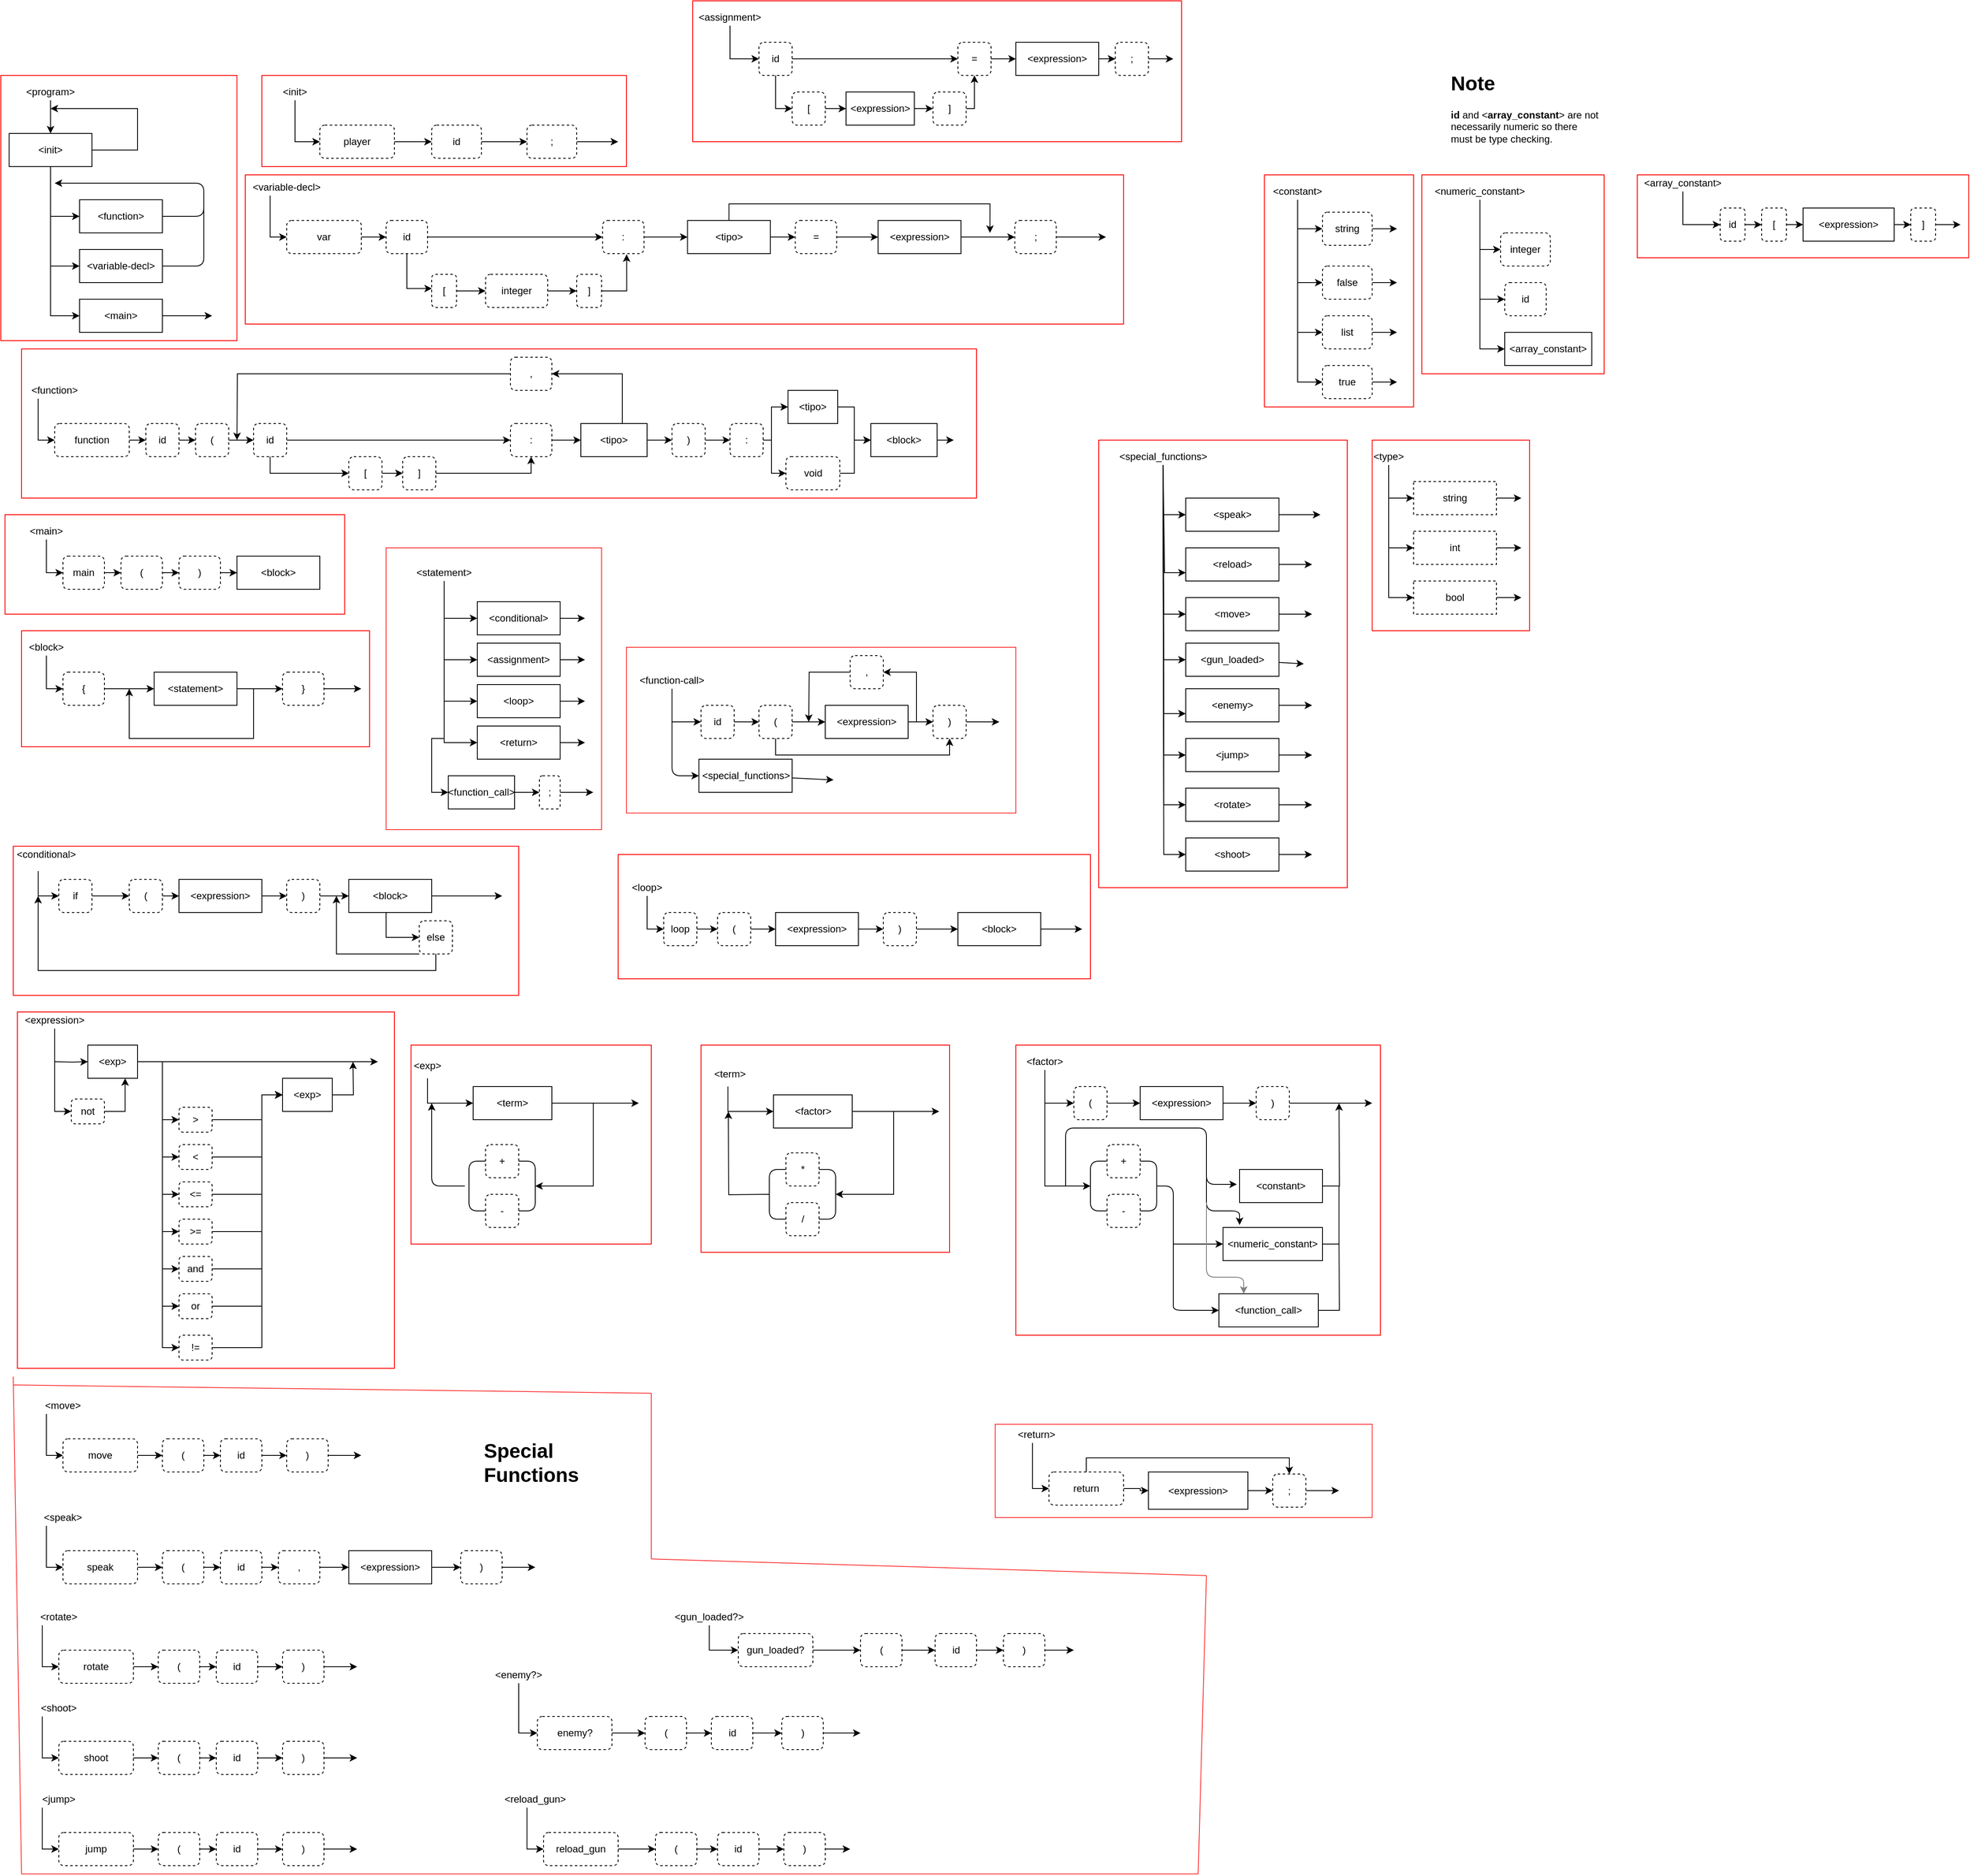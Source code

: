 <mxfile version="12.9.11" type="device"><diagram id="unN08DHiiB4wjoaDWn3S" name="Page-1"><mxGraphModel dx="1113" dy="1800" grid="1" gridSize="10" guides="1" tooltips="1" connect="1" arrows="1" fold="1" page="1" pageScale="1" pageWidth="850" pageHeight="1100" math="0" shadow="0"><root><mxCell id="0"/><mxCell id="1" parent="0"/><mxCell id="fu4KhwD_tsjDexiuEzIV-7" style="edgeStyle=orthogonalEdgeStyle;rounded=0;orthogonalLoop=1;jettySize=auto;html=1;entryX=0.5;entryY=0;entryDx=0;entryDy=0;" parent="1" source="fu4KhwD_tsjDexiuEzIV-1" target="fu4KhwD_tsjDexiuEzIV-3" edge="1"><mxGeometry relative="1" as="geometry"/></mxCell><mxCell id="fu4KhwD_tsjDexiuEzIV-1" value="&amp;lt;program&amp;gt;" style="text;html=1;strokeColor=none;fillColor=none;align=center;verticalAlign=middle;whiteSpace=wrap;rounded=0;" parent="1" vertex="1"><mxGeometry x="20" y="20" width="90" height="20" as="geometry"/></mxCell><mxCell id="fu4KhwD_tsjDexiuEzIV-8" style="edgeStyle=orthogonalEdgeStyle;rounded=0;orthogonalLoop=1;jettySize=auto;html=1;entryX=0;entryY=0.5;entryDx=0;entryDy=0;" parent="1" source="fu4KhwD_tsjDexiuEzIV-3" target="fu4KhwD_tsjDexiuEzIV-4" edge="1"><mxGeometry relative="1" as="geometry"/></mxCell><mxCell id="fu4KhwD_tsjDexiuEzIV-9" style="edgeStyle=orthogonalEdgeStyle;rounded=0;orthogonalLoop=1;jettySize=auto;html=1;entryX=0;entryY=0.5;entryDx=0;entryDy=0;" parent="1" source="fu4KhwD_tsjDexiuEzIV-3" target="fu4KhwD_tsjDexiuEzIV-5" edge="1"><mxGeometry relative="1" as="geometry"/></mxCell><mxCell id="fu4KhwD_tsjDexiuEzIV-10" style="edgeStyle=orthogonalEdgeStyle;rounded=0;orthogonalLoop=1;jettySize=auto;html=1;entryX=0;entryY=0.5;entryDx=0;entryDy=0;" parent="1" source="fu4KhwD_tsjDexiuEzIV-3" target="fu4KhwD_tsjDexiuEzIV-6" edge="1"><mxGeometry relative="1" as="geometry"/></mxCell><mxCell id="LypD49Dz9DC-R3oFKk1h-107" style="edgeStyle=none;rounded=0;orthogonalLoop=1;jettySize=auto;html=1;endArrow=classic;endFill=1;strokeColor=#000000;" parent="1" source="fu4KhwD_tsjDexiuEzIV-3" edge="1"><mxGeometry relative="1" as="geometry"><mxPoint x="65" y="50" as="targetPoint"/><Array as="points"><mxPoint x="170" y="100"/><mxPoint x="170" y="50"/></Array></mxGeometry></mxCell><mxCell id="fu4KhwD_tsjDexiuEzIV-3" value="&amp;lt;init&amp;gt;" style="rounded=0;whiteSpace=wrap;html=1;" parent="1" vertex="1"><mxGeometry x="15" y="80" width="100" height="40" as="geometry"/></mxCell><mxCell id="fu4KhwD_tsjDexiuEzIV-4" value="&amp;lt;function&amp;gt;" style="rounded=0;whiteSpace=wrap;html=1;" parent="1" vertex="1"><mxGeometry x="100" y="160" width="100" height="40" as="geometry"/></mxCell><mxCell id="fu4KhwD_tsjDexiuEzIV-5" value="&amp;lt;variable-decl&amp;gt;" style="rounded=0;whiteSpace=wrap;html=1;" parent="1" vertex="1"><mxGeometry x="100" y="220" width="100" height="40" as="geometry"/></mxCell><mxCell id="fu4KhwD_tsjDexiuEzIV-6" value="&amp;lt;main&amp;gt;" style="rounded=0;whiteSpace=wrap;html=1;" parent="1" vertex="1"><mxGeometry x="100" y="280" width="100" height="40" as="geometry"/></mxCell><mxCell id="fu4KhwD_tsjDexiuEzIV-12" value="" style="endArrow=classic;html=1;exitX=1;exitY=0.5;exitDx=0;exitDy=0;" parent="1" source="fu4KhwD_tsjDexiuEzIV-4" edge="1"><mxGeometry width="50" height="50" relative="1" as="geometry"><mxPoint x="270" y="220" as="sourcePoint"/><mxPoint x="70" y="140" as="targetPoint"/><Array as="points"><mxPoint x="250" y="180"/><mxPoint x="250" y="140"/></Array></mxGeometry></mxCell><mxCell id="fu4KhwD_tsjDexiuEzIV-13" value="" style="endArrow=none;html=1;exitX=1;exitY=0.5;exitDx=0;exitDy=0;endFill=0;" parent="1" source="fu4KhwD_tsjDexiuEzIV-5" edge="1"><mxGeometry width="50" height="50" relative="1" as="geometry"><mxPoint x="250" y="270" as="sourcePoint"/><mxPoint x="250" y="150" as="targetPoint"/><Array as="points"><mxPoint x="250" y="240"/></Array></mxGeometry></mxCell><mxCell id="LypD49Dz9DC-R3oFKk1h-79" style="edgeStyle=orthogonalEdgeStyle;rounded=0;orthogonalLoop=1;jettySize=auto;html=1;entryX=0;entryY=0.5;entryDx=0;entryDy=0;endArrow=classic;endFill=1;strokeColor=#000000;" parent="1" source="fu4KhwD_tsjDexiuEzIV-15" target="fu4KhwD_tsjDexiuEzIV-19" edge="1"><mxGeometry relative="1" as="geometry"><Array as="points"><mxPoint x="360" y="90"/></Array></mxGeometry></mxCell><mxCell id="fu4KhwD_tsjDexiuEzIV-15" value="&amp;lt;init&amp;gt;" style="text;html=1;strokeColor=none;fillColor=none;align=center;verticalAlign=middle;whiteSpace=wrap;rounded=0;" parent="1" vertex="1"><mxGeometry x="340" y="20" width="40" height="20" as="geometry"/></mxCell><mxCell id="fu4KhwD_tsjDexiuEzIV-25" style="edgeStyle=orthogonalEdgeStyle;rounded=0;orthogonalLoop=1;jettySize=auto;html=1;entryX=0;entryY=0.5;entryDx=0;entryDy=0;endArrow=classic;endFill=1;" parent="1" source="fu4KhwD_tsjDexiuEzIV-19" target="fu4KhwD_tsjDexiuEzIV-24" edge="1"><mxGeometry relative="1" as="geometry"/></mxCell><mxCell id="fu4KhwD_tsjDexiuEzIV-19" value="player" style="rounded=1;whiteSpace=wrap;html=1;glass=0;comic=0;shadow=0;dashed=1;" parent="1" vertex="1"><mxGeometry x="390" y="70" width="90" height="40" as="geometry"/></mxCell><mxCell id="fu4KhwD_tsjDexiuEzIV-22" value="" style="endArrow=classic;html=1;exitX=1;exitY=0.5;exitDx=0;exitDy=0;" parent="1" source="fu4KhwD_tsjDexiuEzIV-6" edge="1"><mxGeometry width="50" height="50" relative="1" as="geometry"><mxPoint x="260" y="330" as="sourcePoint"/><mxPoint x="260" y="300" as="targetPoint"/></mxGeometry></mxCell><mxCell id="LypD49Dz9DC-R3oFKk1h-80" style="edgeStyle=orthogonalEdgeStyle;rounded=0;orthogonalLoop=1;jettySize=auto;html=1;entryX=0;entryY=0.5;entryDx=0;entryDy=0;endArrow=classic;endFill=1;strokeColor=#000000;" parent="1" source="fu4KhwD_tsjDexiuEzIV-24" target="LypD49Dz9DC-R3oFKk1h-75" edge="1"><mxGeometry relative="1" as="geometry"/></mxCell><mxCell id="fu4KhwD_tsjDexiuEzIV-24" value="id" style="rounded=1;whiteSpace=wrap;html=1;glass=0;comic=0;shadow=0;dashed=1;" parent="1" vertex="1"><mxGeometry x="525" y="70" width="60" height="40" as="geometry"/></mxCell><mxCell id="fu4KhwD_tsjDexiuEzIV-37" style="edgeStyle=orthogonalEdgeStyle;rounded=0;orthogonalLoop=1;jettySize=auto;html=1;entryX=0;entryY=0.5;entryDx=0;entryDy=0;endArrow=classic;endFill=1;" parent="1" source="fu4KhwD_tsjDexiuEzIV-29" target="fu4KhwD_tsjDexiuEzIV-30" edge="1"><mxGeometry relative="1" as="geometry"><Array as="points"><mxPoint x="330" y="205"/></Array></mxGeometry></mxCell><mxCell id="fu4KhwD_tsjDexiuEzIV-29" value="&amp;lt;variable-decl&amp;gt;" style="text;html=1;strokeColor=none;fillColor=none;align=center;verticalAlign=middle;whiteSpace=wrap;rounded=0;" parent="1" vertex="1"><mxGeometry x="300" y="135" width="100" height="20" as="geometry"/></mxCell><mxCell id="fu4KhwD_tsjDexiuEzIV-32" style="edgeStyle=orthogonalEdgeStyle;rounded=0;orthogonalLoop=1;jettySize=auto;html=1;entryX=0;entryY=0.5;entryDx=0;entryDy=0;endArrow=classic;endFill=1;" parent="1" source="fu4KhwD_tsjDexiuEzIV-30" target="fu4KhwD_tsjDexiuEzIV-31" edge="1"><mxGeometry relative="1" as="geometry"/></mxCell><mxCell id="fu4KhwD_tsjDexiuEzIV-30" value="var" style="rounded=1;whiteSpace=wrap;html=1;glass=0;comic=0;shadow=0;dashed=1;" parent="1" vertex="1"><mxGeometry x="350" y="185" width="90" height="40" as="geometry"/></mxCell><mxCell id="fu4KhwD_tsjDexiuEzIV-34" style="edgeStyle=orthogonalEdgeStyle;rounded=0;orthogonalLoop=1;jettySize=auto;html=1;endArrow=classic;endFill=1;" parent="1" source="fu4KhwD_tsjDexiuEzIV-31" target="fu4KhwD_tsjDexiuEzIV-33" edge="1"><mxGeometry relative="1" as="geometry"/></mxCell><mxCell id="kW8MNPlCVc9SSv0dXGXS-67" style="edgeStyle=orthogonalEdgeStyle;rounded=0;orthogonalLoop=1;jettySize=auto;html=1;entryX=0.008;entryY=0.428;entryDx=0;entryDy=0;entryPerimeter=0;strokeColor=#000000;" parent="1" source="fu4KhwD_tsjDexiuEzIV-31" target="kW8MNPlCVc9SSv0dXGXS-61" edge="1"><mxGeometry relative="1" as="geometry"><Array as="points"><mxPoint x="495" y="267"/></Array></mxGeometry></mxCell><mxCell id="fu4KhwD_tsjDexiuEzIV-31" value="id" style="rounded=1;whiteSpace=wrap;html=1;glass=0;comic=0;shadow=0;dashed=1;" parent="1" vertex="1"><mxGeometry x="470" y="185" width="50" height="40" as="geometry"/></mxCell><mxCell id="fu4KhwD_tsjDexiuEzIV-36" style="edgeStyle=orthogonalEdgeStyle;rounded=0;orthogonalLoop=1;jettySize=auto;html=1;entryX=0;entryY=0.5;entryDx=0;entryDy=0;endArrow=classic;endFill=1;" parent="1" source="fu4KhwD_tsjDexiuEzIV-33" target="fu4KhwD_tsjDexiuEzIV-35" edge="1"><mxGeometry relative="1" as="geometry"/></mxCell><mxCell id="fu4KhwD_tsjDexiuEzIV-33" value=":" style="rounded=1;whiteSpace=wrap;html=1;glass=0;comic=0;shadow=0;dashed=1;" parent="1" vertex="1"><mxGeometry x="731.25" y="185" width="50" height="40" as="geometry"/></mxCell><mxCell id="fu4KhwD_tsjDexiuEzIV-55" style="edgeStyle=orthogonalEdgeStyle;rounded=0;orthogonalLoop=1;jettySize=auto;html=1;entryX=0;entryY=0.5;entryDx=0;entryDy=0;endArrow=classic;endFill=1;" parent="1" source="fu4KhwD_tsjDexiuEzIV-35" target="fu4KhwD_tsjDexiuEzIV-38" edge="1"><mxGeometry relative="1" as="geometry"/></mxCell><mxCell id="kW8MNPlCVc9SSv0dXGXS-11" style="edgeStyle=orthogonalEdgeStyle;rounded=0;orthogonalLoop=1;jettySize=auto;html=1;exitX=0.5;exitY=0;exitDx=0;exitDy=0;" parent="1" source="fu4KhwD_tsjDexiuEzIV-35" edge="1"><mxGeometry relative="1" as="geometry"><mxPoint x="1198.75" y="200" as="targetPoint"/><Array as="points"><mxPoint x="883.75" y="165"/><mxPoint x="1198.75" y="165"/></Array></mxGeometry></mxCell><mxCell id="fu4KhwD_tsjDexiuEzIV-35" value="&amp;lt;tipo&amp;gt;" style="rounded=0;whiteSpace=wrap;html=1;" parent="1" vertex="1"><mxGeometry x="833.75" y="185" width="100" height="40" as="geometry"/></mxCell><mxCell id="kW8MNPlCVc9SSv0dXGXS-9" style="edgeStyle=orthogonalEdgeStyle;rounded=0;orthogonalLoop=1;jettySize=auto;html=1;entryX=0;entryY=0.5;entryDx=0;entryDy=0;" parent="1" source="fu4KhwD_tsjDexiuEzIV-38" target="fu4KhwD_tsjDexiuEzIV-40" edge="1"><mxGeometry relative="1" as="geometry"/></mxCell><mxCell id="fu4KhwD_tsjDexiuEzIV-38" value="=" style="rounded=1;whiteSpace=wrap;html=1;glass=0;comic=0;shadow=0;dashed=1;" parent="1" vertex="1"><mxGeometry x="963.75" y="185" width="50" height="40" as="geometry"/></mxCell><mxCell id="fu4KhwD_tsjDexiuEzIV-43" style="edgeStyle=orthogonalEdgeStyle;rounded=0;orthogonalLoop=1;jettySize=auto;html=1;entryX=0;entryY=0.5;entryDx=0;entryDy=0;endArrow=classic;endFill=1;" parent="1" source="fu4KhwD_tsjDexiuEzIV-40" target="fu4KhwD_tsjDexiuEzIV-42" edge="1"><mxGeometry relative="1" as="geometry"/></mxCell><mxCell id="fu4KhwD_tsjDexiuEzIV-40" value="&amp;lt;expression&amp;gt;" style="rounded=0;whiteSpace=wrap;html=1;" parent="1" vertex="1"><mxGeometry x="1063.75" y="185" width="100" height="40" as="geometry"/></mxCell><mxCell id="kW8MNPlCVc9SSv0dXGXS-12" style="edgeStyle=orthogonalEdgeStyle;rounded=0;orthogonalLoop=1;jettySize=auto;html=1;" parent="1" source="fu4KhwD_tsjDexiuEzIV-42" edge="1"><mxGeometry relative="1" as="geometry"><mxPoint x="1338.75" y="205" as="targetPoint"/></mxGeometry></mxCell><mxCell id="fu4KhwD_tsjDexiuEzIV-42" value=";" style="rounded=1;whiteSpace=wrap;html=1;glass=0;comic=0;shadow=0;dashed=1;" parent="1" vertex="1"><mxGeometry x="1228.75" y="185" width="50" height="40" as="geometry"/></mxCell><mxCell id="fu4KhwD_tsjDexiuEzIV-48" style="edgeStyle=orthogonalEdgeStyle;rounded=0;orthogonalLoop=1;jettySize=auto;html=1;entryX=0;entryY=0.5;entryDx=0;entryDy=0;endArrow=classic;endFill=1;" parent="1" source="fu4KhwD_tsjDexiuEzIV-46" target="fu4KhwD_tsjDexiuEzIV-47" edge="1"><mxGeometry relative="1" as="geometry"><Array as="points"><mxPoint x="50" y="450"/></Array></mxGeometry></mxCell><mxCell id="fu4KhwD_tsjDexiuEzIV-46" value="&amp;lt;function&amp;gt;" style="text;html=1;strokeColor=none;fillColor=none;align=center;verticalAlign=middle;whiteSpace=wrap;rounded=0;" parent="1" vertex="1"><mxGeometry x="20" y="380" width="100" height="20" as="geometry"/></mxCell><mxCell id="fu4KhwD_tsjDexiuEzIV-51" style="edgeStyle=orthogonalEdgeStyle;rounded=0;orthogonalLoop=1;jettySize=auto;html=1;entryX=0;entryY=0.5;entryDx=0;entryDy=0;endArrow=classic;endFill=1;" parent="1" source="fu4KhwD_tsjDexiuEzIV-47" target="fu4KhwD_tsjDexiuEzIV-49" edge="1"><mxGeometry relative="1" as="geometry"/></mxCell><mxCell id="fu4KhwD_tsjDexiuEzIV-47" value="function" style="rounded=1;whiteSpace=wrap;html=1;glass=0;comic=0;shadow=0;dashed=1;" parent="1" vertex="1"><mxGeometry x="70" y="430" width="90" height="40" as="geometry"/></mxCell><mxCell id="fu4KhwD_tsjDexiuEzIV-54" style="edgeStyle=orthogonalEdgeStyle;rounded=0;orthogonalLoop=1;jettySize=auto;html=1;entryX=0;entryY=0.5;entryDx=0;entryDy=0;endArrow=classic;endFill=1;" parent="1" source="fu4KhwD_tsjDexiuEzIV-49" target="fu4KhwD_tsjDexiuEzIV-53" edge="1"><mxGeometry relative="1" as="geometry"/></mxCell><mxCell id="fu4KhwD_tsjDexiuEzIV-49" value="id" style="rounded=1;whiteSpace=wrap;html=1;glass=0;comic=0;shadow=0;dashed=1;" parent="1" vertex="1"><mxGeometry x="180" y="430" width="40" height="40" as="geometry"/></mxCell><mxCell id="fu4KhwD_tsjDexiuEzIV-58" style="edgeStyle=orthogonalEdgeStyle;rounded=0;orthogonalLoop=1;jettySize=auto;html=1;entryX=0;entryY=0.5;entryDx=0;entryDy=0;endArrow=classic;endFill=1;" parent="1" source="fu4KhwD_tsjDexiuEzIV-53" target="fu4KhwD_tsjDexiuEzIV-57" edge="1"><mxGeometry relative="1" as="geometry"/></mxCell><mxCell id="fu4KhwD_tsjDexiuEzIV-53" value="(" style="rounded=1;whiteSpace=wrap;html=1;glass=0;comic=0;shadow=0;dashed=1;" parent="1" vertex="1"><mxGeometry x="240" y="430" width="40" height="40" as="geometry"/></mxCell><mxCell id="fu4KhwD_tsjDexiuEzIV-60" style="edgeStyle=orthogonalEdgeStyle;rounded=0;orthogonalLoop=1;jettySize=auto;html=1;entryX=0;entryY=0.5;entryDx=0;entryDy=0;endArrow=classic;endFill=1;" parent="1" source="fu4KhwD_tsjDexiuEzIV-57" target="fu4KhwD_tsjDexiuEzIV-59" edge="1"><mxGeometry relative="1" as="geometry"/></mxCell><mxCell id="kW8MNPlCVc9SSv0dXGXS-57" style="edgeStyle=orthogonalEdgeStyle;rounded=0;orthogonalLoop=1;jettySize=auto;html=1;entryX=0;entryY=0.5;entryDx=0;entryDy=0;strokeColor=#000000;" parent="1" source="fu4KhwD_tsjDexiuEzIV-57" target="kW8MNPlCVc9SSv0dXGXS-55" edge="1"><mxGeometry relative="1" as="geometry"><Array as="points"><mxPoint x="330" y="490"/></Array></mxGeometry></mxCell><mxCell id="fu4KhwD_tsjDexiuEzIV-57" value="id" style="rounded=1;whiteSpace=wrap;html=1;glass=0;comic=0;shadow=0;dashed=1;" parent="1" vertex="1"><mxGeometry x="310" y="430" width="40" height="40" as="geometry"/></mxCell><mxCell id="fu4KhwD_tsjDexiuEzIV-62" style="edgeStyle=orthogonalEdgeStyle;rounded=0;orthogonalLoop=1;jettySize=auto;html=1;entryX=0;entryY=0.5;entryDx=0;entryDy=0;endArrow=classic;endFill=1;" parent="1" source="fu4KhwD_tsjDexiuEzIV-59" target="fu4KhwD_tsjDexiuEzIV-61" edge="1"><mxGeometry relative="1" as="geometry"/></mxCell><mxCell id="fu4KhwD_tsjDexiuEzIV-59" value=":" style="rounded=1;whiteSpace=wrap;html=1;glass=0;comic=0;shadow=0;dashed=1;" parent="1" vertex="1"><mxGeometry x="620" y="430" width="50" height="40" as="geometry"/></mxCell><mxCell id="fu4KhwD_tsjDexiuEzIV-64" style="edgeStyle=orthogonalEdgeStyle;rounded=0;orthogonalLoop=1;jettySize=auto;html=1;entryX=1;entryY=0.5;entryDx=0;entryDy=0;endArrow=classic;endFill=1;" parent="1" source="fu4KhwD_tsjDexiuEzIV-61" target="fu4KhwD_tsjDexiuEzIV-63" edge="1"><mxGeometry relative="1" as="geometry"><Array as="points"><mxPoint x="755" y="370"/></Array></mxGeometry></mxCell><mxCell id="fu4KhwD_tsjDexiuEzIV-67" style="edgeStyle=orthogonalEdgeStyle;rounded=0;orthogonalLoop=1;jettySize=auto;html=1;entryX=0;entryY=0.5;entryDx=0;entryDy=0;endArrow=classic;endFill=1;" parent="1" source="fu4KhwD_tsjDexiuEzIV-61" target="fu4KhwD_tsjDexiuEzIV-66" edge="1"><mxGeometry relative="1" as="geometry"/></mxCell><mxCell id="fu4KhwD_tsjDexiuEzIV-61" value="&amp;lt;tipo&amp;gt;" style="rounded=0;whiteSpace=wrap;html=1;" parent="1" vertex="1"><mxGeometry x="705" y="430" width="80" height="40" as="geometry"/></mxCell><mxCell id="fu4KhwD_tsjDexiuEzIV-65" style="edgeStyle=orthogonalEdgeStyle;rounded=0;orthogonalLoop=1;jettySize=auto;html=1;endArrow=classic;endFill=1;" parent="1" source="fu4KhwD_tsjDexiuEzIV-63" edge="1"><mxGeometry relative="1" as="geometry"><mxPoint x="290" y="450.0" as="targetPoint"/></mxGeometry></mxCell><mxCell id="fu4KhwD_tsjDexiuEzIV-63" value="," style="rounded=1;whiteSpace=wrap;html=1;glass=0;comic=0;shadow=0;dashed=1;" parent="1" vertex="1"><mxGeometry x="620" y="350" width="50" height="40" as="geometry"/></mxCell><mxCell id="fu4KhwD_tsjDexiuEzIV-69" style="edgeStyle=orthogonalEdgeStyle;rounded=0;orthogonalLoop=1;jettySize=auto;html=1;entryX=0;entryY=0.5;entryDx=0;entryDy=0;endArrow=classic;endFill=1;" parent="1" source="fu4KhwD_tsjDexiuEzIV-66" edge="1"><mxGeometry relative="1" as="geometry"><mxPoint x="885" y="450" as="targetPoint"/></mxGeometry></mxCell><mxCell id="fu4KhwD_tsjDexiuEzIV-66" value=")" style="rounded=1;whiteSpace=wrap;html=1;glass=0;comic=0;shadow=0;dashed=1;" parent="1" vertex="1"><mxGeometry x="815" y="430" width="40" height="40" as="geometry"/></mxCell><mxCell id="fu4KhwD_tsjDexiuEzIV-81" style="edgeStyle=orthogonalEdgeStyle;rounded=0;orthogonalLoop=1;jettySize=auto;html=1;entryX=0;entryY=0.5;entryDx=0;entryDy=0;endArrow=classic;endFill=1;" parent="1" source="fu4KhwD_tsjDexiuEzIV-76" target="fu4KhwD_tsjDexiuEzIV-77" edge="1"><mxGeometry relative="1" as="geometry"><Array as="points"><mxPoint x="1680" y="520"/></Array></mxGeometry></mxCell><mxCell id="fu4KhwD_tsjDexiuEzIV-82" style="edgeStyle=orthogonalEdgeStyle;rounded=0;orthogonalLoop=1;jettySize=auto;html=1;entryX=0;entryY=0.5;entryDx=0;entryDy=0;endArrow=classic;endFill=1;" parent="1" source="fu4KhwD_tsjDexiuEzIV-76" target="fu4KhwD_tsjDexiuEzIV-78" edge="1"><mxGeometry relative="1" as="geometry"><Array as="points"><mxPoint x="1680" y="580"/></Array></mxGeometry></mxCell><mxCell id="fu4KhwD_tsjDexiuEzIV-83" style="edgeStyle=orthogonalEdgeStyle;rounded=0;orthogonalLoop=1;jettySize=auto;html=1;entryX=0;entryY=0.5;entryDx=0;entryDy=0;endArrow=classic;endFill=1;" parent="1" source="fu4KhwD_tsjDexiuEzIV-76" target="fu4KhwD_tsjDexiuEzIV-79" edge="1"><mxGeometry relative="1" as="geometry"><Array as="points"><mxPoint x="1680" y="640"/></Array></mxGeometry></mxCell><mxCell id="fu4KhwD_tsjDexiuEzIV-76" value="&amp;lt;type&amp;gt;" style="text;html=1;strokeColor=none;fillColor=none;align=center;verticalAlign=middle;whiteSpace=wrap;rounded=0;shadow=0;glass=0;comic=0;" parent="1" vertex="1"><mxGeometry x="1660" y="460" width="40" height="20" as="geometry"/></mxCell><mxCell id="fu4KhwD_tsjDexiuEzIV-85" style="edgeStyle=orthogonalEdgeStyle;rounded=0;orthogonalLoop=1;jettySize=auto;html=1;endArrow=classic;endFill=1;" parent="1" source="fu4KhwD_tsjDexiuEzIV-77" edge="1"><mxGeometry relative="1" as="geometry"><mxPoint x="1840" y="520.0" as="targetPoint"/></mxGeometry></mxCell><mxCell id="fu4KhwD_tsjDexiuEzIV-77" value="string" style="rounded=0;whiteSpace=wrap;html=1;shadow=0;glass=0;comic=0;strokeColor=#000000;fillColor=#ffffff;dashed=1;" parent="1" vertex="1"><mxGeometry x="1710" y="500" width="100" height="40" as="geometry"/></mxCell><mxCell id="fu4KhwD_tsjDexiuEzIV-86" style="edgeStyle=orthogonalEdgeStyle;rounded=0;orthogonalLoop=1;jettySize=auto;html=1;endArrow=classic;endFill=1;" parent="1" source="fu4KhwD_tsjDexiuEzIV-78" edge="1"><mxGeometry relative="1" as="geometry"><mxPoint x="1840" y="580" as="targetPoint"/></mxGeometry></mxCell><mxCell id="fu4KhwD_tsjDexiuEzIV-78" value="int" style="rounded=0;whiteSpace=wrap;html=1;shadow=0;glass=0;comic=0;strokeColor=#000000;fillColor=#ffffff;dashed=1;" parent="1" vertex="1"><mxGeometry x="1710" y="560" width="100" height="40" as="geometry"/></mxCell><mxCell id="fu4KhwD_tsjDexiuEzIV-87" style="edgeStyle=orthogonalEdgeStyle;rounded=0;orthogonalLoop=1;jettySize=auto;html=1;endArrow=classic;endFill=1;" parent="1" source="fu4KhwD_tsjDexiuEzIV-79" edge="1"><mxGeometry relative="1" as="geometry"><mxPoint x="1840" y="640.0" as="targetPoint"/></mxGeometry></mxCell><mxCell id="fu4KhwD_tsjDexiuEzIV-79" value="bool" style="rounded=0;whiteSpace=wrap;html=1;shadow=0;glass=0;comic=0;strokeColor=#000000;fillColor=#ffffff;dashed=1;" parent="1" vertex="1"><mxGeometry x="1710" y="620" width="100" height="40" as="geometry"/></mxCell><mxCell id="fu4KhwD_tsjDexiuEzIV-92" style="edgeStyle=orthogonalEdgeStyle;rounded=0;orthogonalLoop=1;jettySize=auto;html=1;entryX=0;entryY=0.5;entryDx=0;entryDy=0;endArrow=classic;endFill=1;" parent="1" source="fu4KhwD_tsjDexiuEzIV-89" target="fu4KhwD_tsjDexiuEzIV-91" edge="1"><mxGeometry relative="1" as="geometry"/></mxCell><mxCell id="fu4KhwD_tsjDexiuEzIV-89" value="&amp;lt;main&amp;gt;" style="text;html=1;strokeColor=none;fillColor=none;align=center;verticalAlign=middle;whiteSpace=wrap;rounded=0;shadow=0;glass=0;comic=0;" parent="1" vertex="1"><mxGeometry x="40" y="550" width="40" height="20" as="geometry"/></mxCell><mxCell id="fu4KhwD_tsjDexiuEzIV-90" value="&amp;lt;block&amp;gt;" style="rounded=0;whiteSpace=wrap;html=1;shadow=0;glass=0;comic=0;strokeColor=#000000;fillColor=#ffffff;" parent="1" vertex="1"><mxGeometry x="290" y="590" width="100" height="40" as="geometry"/></mxCell><mxCell id="fu4KhwD_tsjDexiuEzIV-95" style="edgeStyle=orthogonalEdgeStyle;rounded=0;orthogonalLoop=1;jettySize=auto;html=1;entryX=0;entryY=0.5;entryDx=0;entryDy=0;endArrow=classic;endFill=1;" parent="1" source="fu4KhwD_tsjDexiuEzIV-91" target="fu4KhwD_tsjDexiuEzIV-93" edge="1"><mxGeometry relative="1" as="geometry"/></mxCell><mxCell id="fu4KhwD_tsjDexiuEzIV-91" value="main" style="rounded=1;whiteSpace=wrap;html=1;shadow=0;glass=0;comic=0;strokeColor=#000000;fillColor=#ffffff;dashed=1;" parent="1" vertex="1"><mxGeometry x="80" y="590" width="50" height="40" as="geometry"/></mxCell><mxCell id="fu4KhwD_tsjDexiuEzIV-96" style="edgeStyle=orthogonalEdgeStyle;rounded=0;orthogonalLoop=1;jettySize=auto;html=1;entryX=0;entryY=0.5;entryDx=0;entryDy=0;endArrow=classic;endFill=1;" parent="1" source="fu4KhwD_tsjDexiuEzIV-93" target="fu4KhwD_tsjDexiuEzIV-94" edge="1"><mxGeometry relative="1" as="geometry"/></mxCell><mxCell id="fu4KhwD_tsjDexiuEzIV-93" value="(" style="rounded=1;whiteSpace=wrap;html=1;shadow=0;glass=0;comic=0;strokeColor=#000000;fillColor=#ffffff;dashed=1;" parent="1" vertex="1"><mxGeometry x="150" y="590" width="50" height="40" as="geometry"/></mxCell><mxCell id="fu4KhwD_tsjDexiuEzIV-97" style="edgeStyle=orthogonalEdgeStyle;rounded=0;orthogonalLoop=1;jettySize=auto;html=1;entryX=0;entryY=0.5;entryDx=0;entryDy=0;endArrow=classic;endFill=1;" parent="1" source="fu4KhwD_tsjDexiuEzIV-94" target="fu4KhwD_tsjDexiuEzIV-90" edge="1"><mxGeometry relative="1" as="geometry"/></mxCell><mxCell id="fu4KhwD_tsjDexiuEzIV-94" value=")" style="rounded=1;whiteSpace=wrap;html=1;shadow=0;glass=0;comic=0;strokeColor=#000000;fillColor=#ffffff;dashed=1;" parent="1" vertex="1"><mxGeometry x="220" y="590" width="50" height="40" as="geometry"/></mxCell><mxCell id="fu4KhwD_tsjDexiuEzIV-100" style="edgeStyle=orthogonalEdgeStyle;rounded=0;orthogonalLoop=1;jettySize=auto;html=1;entryX=0;entryY=0.5;entryDx=0;entryDy=0;endArrow=classic;endFill=1;" parent="1" source="fu4KhwD_tsjDexiuEzIV-98" target="fu4KhwD_tsjDexiuEzIV-99" edge="1"><mxGeometry relative="1" as="geometry"/></mxCell><mxCell id="fu4KhwD_tsjDexiuEzIV-98" value="&amp;lt;block&amp;gt;" style="text;html=1;strokeColor=none;fillColor=none;align=center;verticalAlign=middle;whiteSpace=wrap;rounded=0;shadow=0;glass=0;comic=0;" parent="1" vertex="1"><mxGeometry x="40" y="690" width="40" height="20" as="geometry"/></mxCell><mxCell id="fu4KhwD_tsjDexiuEzIV-102" style="edgeStyle=orthogonalEdgeStyle;rounded=0;orthogonalLoop=1;jettySize=auto;html=1;entryX=0;entryY=0.5;entryDx=0;entryDy=0;endArrow=classic;endFill=1;" parent="1" source="fu4KhwD_tsjDexiuEzIV-99" target="fu4KhwD_tsjDexiuEzIV-101" edge="1"><mxGeometry relative="1" as="geometry"/></mxCell><mxCell id="fu4KhwD_tsjDexiuEzIV-99" value="{" style="rounded=1;whiteSpace=wrap;html=1;shadow=0;glass=0;comic=0;strokeColor=#000000;fillColor=#ffffff;dashed=1;" parent="1" vertex="1"><mxGeometry x="80" y="730" width="50" height="40" as="geometry"/></mxCell><mxCell id="fu4KhwD_tsjDexiuEzIV-105" style="edgeStyle=orthogonalEdgeStyle;rounded=0;orthogonalLoop=1;jettySize=auto;html=1;entryX=0;entryY=0.5;entryDx=0;entryDy=0;endArrow=classic;endFill=1;" parent="1" source="fu4KhwD_tsjDexiuEzIV-101" target="fu4KhwD_tsjDexiuEzIV-103" edge="1"><mxGeometry relative="1" as="geometry"/></mxCell><mxCell id="fu4KhwD_tsjDexiuEzIV-107" style="edgeStyle=orthogonalEdgeStyle;rounded=0;orthogonalLoop=1;jettySize=auto;html=1;endArrow=classic;endFill=1;" parent="1" source="fu4KhwD_tsjDexiuEzIV-101" edge="1"><mxGeometry relative="1" as="geometry"><mxPoint x="160" y="750" as="targetPoint"/><Array as="points"><mxPoint x="310" y="750"/><mxPoint x="310" y="810"/><mxPoint x="160" y="810"/></Array></mxGeometry></mxCell><mxCell id="fu4KhwD_tsjDexiuEzIV-101" value="&amp;lt;statement&amp;gt;" style="rounded=0;whiteSpace=wrap;html=1;shadow=0;glass=0;comic=0;strokeColor=#000000;fillColor=#ffffff;" parent="1" vertex="1"><mxGeometry x="190" y="730" width="100" height="40" as="geometry"/></mxCell><mxCell id="fu4KhwD_tsjDexiuEzIV-104" style="edgeStyle=orthogonalEdgeStyle;rounded=0;orthogonalLoop=1;jettySize=auto;html=1;endArrow=classic;endFill=1;" parent="1" source="fu4KhwD_tsjDexiuEzIV-103" edge="1"><mxGeometry relative="1" as="geometry"><mxPoint x="440" y="750" as="targetPoint"/></mxGeometry></mxCell><mxCell id="fu4KhwD_tsjDexiuEzIV-103" value="}" style="rounded=1;whiteSpace=wrap;html=1;shadow=0;glass=0;comic=0;strokeColor=#000000;fillColor=#ffffff;dashed=1;" parent="1" vertex="1"><mxGeometry x="345" y="730" width="50" height="40" as="geometry"/></mxCell><mxCell id="fu4KhwD_tsjDexiuEzIV-109" value="" style="rounded=0;whiteSpace=wrap;html=1;shadow=0;glass=0;comic=0;strokeColor=#FF0000;fillColor=none;" parent="1" vertex="1"><mxGeometry x="10" y="540" width="410" height="120" as="geometry"/></mxCell><mxCell id="fu4KhwD_tsjDexiuEzIV-112" style="edgeStyle=orthogonalEdgeStyle;rounded=0;orthogonalLoop=1;jettySize=auto;html=1;entryX=0;entryY=0.5;entryDx=0;entryDy=0;endArrow=classic;endFill=1;" parent="1" source="fu4KhwD_tsjDexiuEzIV-110" target="fu4KhwD_tsjDexiuEzIV-111" edge="1"><mxGeometry relative="1" as="geometry"/></mxCell><mxCell id="fu4KhwD_tsjDexiuEzIV-140" style="edgeStyle=orthogonalEdgeStyle;rounded=0;orthogonalLoop=1;jettySize=auto;html=1;entryX=0;entryY=0.5;entryDx=0;entryDy=0;endArrow=classic;endFill=1;" parent="1" source="fu4KhwD_tsjDexiuEzIV-110" target="fu4KhwD_tsjDexiuEzIV-114" edge="1"><mxGeometry relative="1" as="geometry"/></mxCell><mxCell id="fu4KhwD_tsjDexiuEzIV-141" style="edgeStyle=orthogonalEdgeStyle;rounded=0;orthogonalLoop=1;jettySize=auto;html=1;entryX=0;entryY=0.5;entryDx=0;entryDy=0;endArrow=classic;endFill=1;" parent="1" source="fu4KhwD_tsjDexiuEzIV-110" target="fu4KhwD_tsjDexiuEzIV-115" edge="1"><mxGeometry relative="1" as="geometry"/></mxCell><mxCell id="fu4KhwD_tsjDexiuEzIV-142" style="edgeStyle=orthogonalEdgeStyle;rounded=0;orthogonalLoop=1;jettySize=auto;html=1;entryX=0;entryY=0.5;entryDx=0;entryDy=0;endArrow=classic;endFill=1;" parent="1" source="fu4KhwD_tsjDexiuEzIV-110" target="fu4KhwD_tsjDexiuEzIV-116" edge="1"><mxGeometry relative="1" as="geometry"/></mxCell><mxCell id="fkD3CRx8alZq39PIXj2y-11" style="edgeStyle=orthogonalEdgeStyle;rounded=0;orthogonalLoop=1;jettySize=auto;html=1;entryX=0;entryY=0.5;entryDx=0;entryDy=0;" edge="1" parent="1" source="fu4KhwD_tsjDexiuEzIV-110" target="fkD3CRx8alZq39PIXj2y-2"><mxGeometry relative="1" as="geometry"><Array as="points"><mxPoint x="540" y="810"/><mxPoint x="525" y="810"/><mxPoint x="525" y="875"/></Array></mxGeometry></mxCell><mxCell id="fu4KhwD_tsjDexiuEzIV-110" value="&amp;lt;statement&amp;gt;" style="text;html=1;strokeColor=none;fillColor=none;align=center;verticalAlign=middle;whiteSpace=wrap;rounded=0;shadow=0;glass=0;comic=0;" parent="1" vertex="1"><mxGeometry x="500" y="600" width="80" height="20" as="geometry"/></mxCell><mxCell id="fu4KhwD_tsjDexiuEzIV-143" style="edgeStyle=orthogonalEdgeStyle;rounded=0;orthogonalLoop=1;jettySize=auto;html=1;endArrow=classic;endFill=1;" parent="1" source="fu4KhwD_tsjDexiuEzIV-111" edge="1"><mxGeometry relative="1" as="geometry"><mxPoint x="710" y="665" as="targetPoint"/></mxGeometry></mxCell><mxCell id="fu4KhwD_tsjDexiuEzIV-111" value="&amp;lt;conditional&amp;gt;" style="rounded=0;whiteSpace=wrap;html=1;shadow=0;glass=0;comic=0;strokeColor=#000000;fillColor=#ffffff;" parent="1" vertex="1"><mxGeometry x="580" y="645" width="100" height="40" as="geometry"/></mxCell><mxCell id="fu4KhwD_tsjDexiuEzIV-145" style="edgeStyle=orthogonalEdgeStyle;rounded=0;orthogonalLoop=1;jettySize=auto;html=1;endArrow=classic;endFill=1;" parent="1" source="fu4KhwD_tsjDexiuEzIV-114" edge="1"><mxGeometry relative="1" as="geometry"><mxPoint x="710" y="715" as="targetPoint"/></mxGeometry></mxCell><mxCell id="fu4KhwD_tsjDexiuEzIV-114" value="&amp;lt;assignment&amp;gt;" style="rounded=0;whiteSpace=wrap;html=1;shadow=0;glass=0;comic=0;strokeColor=#000000;fillColor=#ffffff;" parent="1" vertex="1"><mxGeometry x="580" y="695" width="100" height="40" as="geometry"/></mxCell><mxCell id="fu4KhwD_tsjDexiuEzIV-146" style="edgeStyle=orthogonalEdgeStyle;rounded=0;orthogonalLoop=1;jettySize=auto;html=1;endArrow=classic;endFill=1;" parent="1" source="fu4KhwD_tsjDexiuEzIV-115" edge="1"><mxGeometry relative="1" as="geometry"><mxPoint x="710" y="765" as="targetPoint"/></mxGeometry></mxCell><mxCell id="fu4KhwD_tsjDexiuEzIV-115" value="&amp;lt;loop&amp;gt;" style="rounded=0;whiteSpace=wrap;html=1;shadow=0;glass=0;comic=0;strokeColor=#000000;fillColor=#ffffff;" parent="1" vertex="1"><mxGeometry x="580" y="745" width="100" height="40" as="geometry"/></mxCell><mxCell id="fu4KhwD_tsjDexiuEzIV-147" style="edgeStyle=orthogonalEdgeStyle;rounded=0;orthogonalLoop=1;jettySize=auto;html=1;endArrow=classic;endFill=1;" parent="1" source="fu4KhwD_tsjDexiuEzIV-116" edge="1"><mxGeometry relative="1" as="geometry"><mxPoint x="710" y="815" as="targetPoint"/></mxGeometry></mxCell><mxCell id="fu4KhwD_tsjDexiuEzIV-116" value="&amp;lt;return&amp;gt;" style="rounded=0;whiteSpace=wrap;html=1;shadow=0;glass=0;comic=0;strokeColor=#000000;fillColor=#ffffff;" parent="1" vertex="1"><mxGeometry x="580" y="795" width="100" height="40" as="geometry"/></mxCell><mxCell id="fu4KhwD_tsjDexiuEzIV-128" style="edgeStyle=orthogonalEdgeStyle;rounded=0;orthogonalLoop=1;jettySize=auto;html=1;entryX=0;entryY=0.5;entryDx=0;entryDy=0;endArrow=classic;endFill=1;" parent="1" source="fu4KhwD_tsjDexiuEzIV-120" target="fu4KhwD_tsjDexiuEzIV-121" edge="1"><mxGeometry relative="1" as="geometry"><Array as="points"><mxPoint x="935" y="450"/><mxPoint x="935" y="410"/></Array></mxGeometry></mxCell><mxCell id="fu4KhwD_tsjDexiuEzIV-129" style="edgeStyle=orthogonalEdgeStyle;rounded=0;orthogonalLoop=1;jettySize=auto;html=1;entryX=0;entryY=0.5;entryDx=0;entryDy=0;endArrow=classic;endFill=1;" parent="1" source="fu4KhwD_tsjDexiuEzIV-120" target="fu4KhwD_tsjDexiuEzIV-127" edge="1"><mxGeometry relative="1" as="geometry"><Array as="points"><mxPoint x="935" y="450"/><mxPoint x="935" y="490"/></Array></mxGeometry></mxCell><mxCell id="fu4KhwD_tsjDexiuEzIV-120" value=":" style="rounded=1;whiteSpace=wrap;html=1;glass=0;comic=0;shadow=0;dashed=1;" parent="1" vertex="1"><mxGeometry x="885" y="430" width="40" height="40" as="geometry"/></mxCell><mxCell id="fu4KhwD_tsjDexiuEzIV-131" style="edgeStyle=orthogonalEdgeStyle;rounded=0;orthogonalLoop=1;jettySize=auto;html=1;entryX=0;entryY=0.5;entryDx=0;entryDy=0;endArrow=classic;endFill=1;" parent="1" source="fu4KhwD_tsjDexiuEzIV-121" target="fu4KhwD_tsjDexiuEzIV-130" edge="1"><mxGeometry relative="1" as="geometry"/></mxCell><mxCell id="fu4KhwD_tsjDexiuEzIV-121" value="&amp;lt;tipo&amp;gt;" style="rounded=0;whiteSpace=wrap;html=1;shadow=0;glass=0;comic=0;strokeColor=#000000;fillColor=#ffffff;" parent="1" vertex="1"><mxGeometry x="955" y="390" width="60" height="40" as="geometry"/></mxCell><mxCell id="fu4KhwD_tsjDexiuEzIV-132" style="edgeStyle=orthogonalEdgeStyle;rounded=0;orthogonalLoop=1;jettySize=auto;html=1;entryX=0;entryY=0.5;entryDx=0;entryDy=0;endArrow=classic;endFill=1;" parent="1" source="fu4KhwD_tsjDexiuEzIV-127" target="fu4KhwD_tsjDexiuEzIV-130" edge="1"><mxGeometry relative="1" as="geometry"><Array as="points"><mxPoint x="1035" y="490"/><mxPoint x="1035" y="450"/></Array></mxGeometry></mxCell><mxCell id="fu4KhwD_tsjDexiuEzIV-127" value="void" style="rounded=1;whiteSpace=wrap;html=1;glass=0;comic=0;shadow=0;dashed=1;" parent="1" vertex="1"><mxGeometry x="952.5" y="470" width="65" height="40" as="geometry"/></mxCell><mxCell id="fu4KhwD_tsjDexiuEzIV-134" style="edgeStyle=orthogonalEdgeStyle;rounded=0;orthogonalLoop=1;jettySize=auto;html=1;endArrow=classic;endFill=1;" parent="1" source="fu4KhwD_tsjDexiuEzIV-130" edge="1"><mxGeometry relative="1" as="geometry"><mxPoint x="1155" y="450" as="targetPoint"/></mxGeometry></mxCell><mxCell id="fu4KhwD_tsjDexiuEzIV-130" value="&amp;lt;block&amp;gt;" style="rounded=0;whiteSpace=wrap;html=1;" parent="1" vertex="1"><mxGeometry x="1055" y="430" width="80" height="40" as="geometry"/></mxCell><mxCell id="fu4KhwD_tsjDexiuEzIV-136" value="" style="rounded=0;whiteSpace=wrap;html=1;shadow=0;glass=0;comic=0;strokeColor=#FF0000;fillColor=none;" parent="1" vertex="1"><mxGeometry x="30" y="680" width="420" height="140" as="geometry"/></mxCell><mxCell id="fu4KhwD_tsjDexiuEzIV-157" style="edgeStyle=orthogonalEdgeStyle;rounded=0;orthogonalLoop=1;jettySize=auto;html=1;entryX=0;entryY=0.5;entryDx=0;entryDy=0;endArrow=classic;endFill=1;" parent="1" source="fu4KhwD_tsjDexiuEzIV-148" target="fu4KhwD_tsjDexiuEzIV-149" edge="1"><mxGeometry relative="1" as="geometry"/></mxCell><mxCell id="fu4KhwD_tsjDexiuEzIV-148" value="&amp;lt;assignment&amp;gt;" style="text;html=1;strokeColor=none;fillColor=none;align=center;verticalAlign=middle;whiteSpace=wrap;rounded=0;shadow=0;glass=0;comic=0;" parent="1" vertex="1"><mxGeometry x="845" y="-70" width="80" height="20" as="geometry"/></mxCell><mxCell id="fu4KhwD_tsjDexiuEzIV-154" style="edgeStyle=orthogonalEdgeStyle;rounded=0;orthogonalLoop=1;jettySize=auto;html=1;entryX=0;entryY=0.5;entryDx=0;entryDy=0;endArrow=classic;endFill=1;" parent="1" source="fu4KhwD_tsjDexiuEzIV-149" target="fu4KhwD_tsjDexiuEzIV-150" edge="1"><mxGeometry relative="1" as="geometry"/></mxCell><mxCell id="kW8MNPlCVc9SSv0dXGXS-39" style="edgeStyle=orthogonalEdgeStyle;rounded=0;orthogonalLoop=1;jettySize=auto;html=1;entryX=0;entryY=0.5;entryDx=0;entryDy=0;strokeColor=#000000;" parent="1" source="fu4KhwD_tsjDexiuEzIV-149" target="kW8MNPlCVc9SSv0dXGXS-36" edge="1"><mxGeometry relative="1" as="geometry"><Array as="points"><mxPoint x="940" y="50"/></Array></mxGeometry></mxCell><mxCell id="fu4KhwD_tsjDexiuEzIV-149" value="id" style="rounded=1;whiteSpace=wrap;html=1;shadow=0;glass=0;comic=0;strokeColor=#000000;fillColor=#ffffff;dashed=1;" parent="1" vertex="1"><mxGeometry x="920" y="-30" width="40" height="40" as="geometry"/></mxCell><mxCell id="fu4KhwD_tsjDexiuEzIV-155" style="edgeStyle=orthogonalEdgeStyle;rounded=0;orthogonalLoop=1;jettySize=auto;html=1;entryX=0;entryY=0.5;entryDx=0;entryDy=0;endArrow=classic;endFill=1;" parent="1" source="fu4KhwD_tsjDexiuEzIV-150" target="fu4KhwD_tsjDexiuEzIV-152" edge="1"><mxGeometry relative="1" as="geometry"/></mxCell><mxCell id="fu4KhwD_tsjDexiuEzIV-150" value="=" style="rounded=1;whiteSpace=wrap;html=1;shadow=0;glass=0;comic=0;strokeColor=#000000;fillColor=#ffffff;dashed=1;" parent="1" vertex="1"><mxGeometry x="1160" y="-30" width="40" height="40" as="geometry"/></mxCell><mxCell id="fu4KhwD_tsjDexiuEzIV-156" style="edgeStyle=orthogonalEdgeStyle;rounded=0;orthogonalLoop=1;jettySize=auto;html=1;entryX=0;entryY=0.5;entryDx=0;entryDy=0;endArrow=classic;endFill=1;" parent="1" source="fu4KhwD_tsjDexiuEzIV-152" target="fu4KhwD_tsjDexiuEzIV-153" edge="1"><mxGeometry relative="1" as="geometry"/></mxCell><mxCell id="fu4KhwD_tsjDexiuEzIV-152" value="&amp;lt;expression&amp;gt;" style="rounded=0;whiteSpace=wrap;html=1;shadow=0;glass=0;comic=0;strokeColor=#000000;fillColor=#ffffff;" parent="1" vertex="1"><mxGeometry x="1230" y="-30" width="100" height="40" as="geometry"/></mxCell><mxCell id="fu4KhwD_tsjDexiuEzIV-174" style="edgeStyle=orthogonalEdgeStyle;rounded=0;orthogonalLoop=1;jettySize=auto;html=1;endArrow=classic;endFill=1;" parent="1" source="fu4KhwD_tsjDexiuEzIV-153" edge="1"><mxGeometry relative="1" as="geometry"><mxPoint x="1420" y="-10" as="targetPoint"/></mxGeometry></mxCell><mxCell id="fu4KhwD_tsjDexiuEzIV-153" value=";" style="rounded=1;whiteSpace=wrap;html=1;shadow=0;glass=0;comic=0;strokeColor=#000000;fillColor=#ffffff;dashed=1;" parent="1" vertex="1"><mxGeometry x="1350" y="-30" width="40" height="40" as="geometry"/></mxCell><mxCell id="fu4KhwD_tsjDexiuEzIV-166" style="edgeStyle=orthogonalEdgeStyle;rounded=0;orthogonalLoop=1;jettySize=auto;html=1;entryX=0;entryY=0.5;entryDx=0;entryDy=0;endArrow=classic;endFill=1;" parent="1" source="fu4KhwD_tsjDexiuEzIV-159" target="fu4KhwD_tsjDexiuEzIV-160" edge="1"><mxGeometry relative="1" as="geometry"/></mxCell><mxCell id="fu4KhwD_tsjDexiuEzIV-159" value="&amp;lt;function-call&amp;gt;" style="text;html=1;strokeColor=none;fillColor=none;align=center;verticalAlign=middle;whiteSpace=wrap;rounded=0;shadow=0;glass=0;comic=0;" parent="1" vertex="1"><mxGeometry x="770" y="730" width="90" height="20" as="geometry"/></mxCell><mxCell id="fu4KhwD_tsjDexiuEzIV-162" style="edgeStyle=orthogonalEdgeStyle;rounded=0;orthogonalLoop=1;jettySize=auto;html=1;entryX=0;entryY=0.5;entryDx=0;entryDy=0;endArrow=classic;endFill=1;" parent="1" source="fu4KhwD_tsjDexiuEzIV-160" target="fu4KhwD_tsjDexiuEzIV-161" edge="1"><mxGeometry relative="1" as="geometry"/></mxCell><mxCell id="fu4KhwD_tsjDexiuEzIV-160" value="id" style="rounded=1;whiteSpace=wrap;html=1;shadow=0;glass=0;comic=0;strokeColor=#000000;fillColor=#ffffff;dashed=1;" parent="1" vertex="1"><mxGeometry x="850" y="770" width="40" height="40" as="geometry"/></mxCell><mxCell id="fu4KhwD_tsjDexiuEzIV-164" style="edgeStyle=orthogonalEdgeStyle;rounded=0;orthogonalLoop=1;jettySize=auto;html=1;entryX=0;entryY=0.5;entryDx=0;entryDy=0;endArrow=classic;endFill=1;" parent="1" source="fu4KhwD_tsjDexiuEzIV-161" target="fu4KhwD_tsjDexiuEzIV-163" edge="1"><mxGeometry relative="1" as="geometry"/></mxCell><mxCell id="fkD3CRx8alZq39PIXj2y-13" style="edgeStyle=orthogonalEdgeStyle;rounded=0;orthogonalLoop=1;jettySize=auto;html=1;entryX=0.5;entryY=1;entryDx=0;entryDy=0;" edge="1" parent="1" source="fu4KhwD_tsjDexiuEzIV-161" target="fu4KhwD_tsjDexiuEzIV-169"><mxGeometry relative="1" as="geometry"><Array as="points"><mxPoint x="940" y="830"/><mxPoint x="1150" y="830"/></Array></mxGeometry></mxCell><mxCell id="fu4KhwD_tsjDexiuEzIV-161" value="(" style="rounded=1;whiteSpace=wrap;html=1;shadow=0;glass=0;comic=0;strokeColor=#000000;fillColor=#ffffff;dashed=1;" parent="1" vertex="1"><mxGeometry x="920" y="770" width="40" height="40" as="geometry"/></mxCell><mxCell id="fu4KhwD_tsjDexiuEzIV-167" style="edgeStyle=orthogonalEdgeStyle;rounded=0;orthogonalLoop=1;jettySize=auto;html=1;entryX=1;entryY=0.5;entryDx=0;entryDy=0;endArrow=classic;endFill=1;" parent="1" source="fu4KhwD_tsjDexiuEzIV-163" target="fu4KhwD_tsjDexiuEzIV-165" edge="1"><mxGeometry relative="1" as="geometry"><Array as="points"><mxPoint x="1110" y="790"/><mxPoint x="1110" y="730"/></Array></mxGeometry></mxCell><mxCell id="fu4KhwD_tsjDexiuEzIV-170" style="edgeStyle=orthogonalEdgeStyle;rounded=0;orthogonalLoop=1;jettySize=auto;html=1;entryX=0;entryY=0.5;entryDx=0;entryDy=0;endArrow=classic;endFill=1;" parent="1" source="fu4KhwD_tsjDexiuEzIV-163" target="fu4KhwD_tsjDexiuEzIV-169" edge="1"><mxGeometry relative="1" as="geometry"/></mxCell><mxCell id="fu4KhwD_tsjDexiuEzIV-163" value="&amp;lt;expression&amp;gt;" style="rounded=0;whiteSpace=wrap;html=1;shadow=0;glass=0;comic=0;strokeColor=#000000;fillColor=#ffffff;" parent="1" vertex="1"><mxGeometry x="1000" y="770" width="100" height="40" as="geometry"/></mxCell><mxCell id="fu4KhwD_tsjDexiuEzIV-168" style="edgeStyle=orthogonalEdgeStyle;rounded=0;orthogonalLoop=1;jettySize=auto;html=1;endArrow=classic;endFill=1;" parent="1" source="fu4KhwD_tsjDexiuEzIV-165" edge="1"><mxGeometry relative="1" as="geometry"><mxPoint x="980" y="790" as="targetPoint"/></mxGeometry></mxCell><mxCell id="fu4KhwD_tsjDexiuEzIV-165" value="," style="rounded=1;whiteSpace=wrap;html=1;shadow=0;glass=0;comic=0;strokeColor=#000000;fillColor=#ffffff;dashed=1;" parent="1" vertex="1"><mxGeometry x="1030" y="710" width="40" height="40" as="geometry"/></mxCell><mxCell id="fu4KhwD_tsjDexiuEzIV-172" style="edgeStyle=orthogonalEdgeStyle;rounded=0;orthogonalLoop=1;jettySize=auto;html=1;entryX=0;entryY=0.5;entryDx=0;entryDy=0;endArrow=classic;endFill=1;" parent="1" source="fu4KhwD_tsjDexiuEzIV-169" edge="1"><mxGeometry relative="1" as="geometry"><mxPoint x="1210" y="790" as="targetPoint"/></mxGeometry></mxCell><mxCell id="fu4KhwD_tsjDexiuEzIV-169" value=")" style="rounded=1;whiteSpace=wrap;html=1;shadow=0;glass=0;comic=0;strokeColor=#000000;fillColor=#ffffff;dashed=1;" parent="1" vertex="1"><mxGeometry x="1130" y="770" width="40" height="40" as="geometry"/></mxCell><mxCell id="fu4KhwD_tsjDexiuEzIV-189" style="edgeStyle=orthogonalEdgeStyle;rounded=0;orthogonalLoop=1;jettySize=auto;html=1;entryX=0;entryY=0.5;entryDx=0;entryDy=0;endArrow=classic;endFill=1;" parent="1" target="fu4KhwD_tsjDexiuEzIV-178" edge="1"><mxGeometry relative="1" as="geometry"><mxPoint x="50.059" y="970" as="sourcePoint"/><Array as="points"><mxPoint x="50" y="1000"/></Array></mxGeometry></mxCell><mxCell id="fu4KhwD_tsjDexiuEzIV-177" value="&amp;lt;conditional&amp;gt;" style="text;html=1;strokeColor=none;fillColor=none;align=center;verticalAlign=middle;whiteSpace=wrap;rounded=0;shadow=0;glass=0;comic=0;" parent="1" vertex="1"><mxGeometry x="15" y="940" width="90" height="20" as="geometry"/></mxCell><mxCell id="fu4KhwD_tsjDexiuEzIV-182" style="edgeStyle=orthogonalEdgeStyle;rounded=0;orthogonalLoop=1;jettySize=auto;html=1;entryX=0;entryY=0.5;entryDx=0;entryDy=0;endArrow=classic;endFill=1;" parent="1" source="fu4KhwD_tsjDexiuEzIV-178" target="fu4KhwD_tsjDexiuEzIV-181" edge="1"><mxGeometry relative="1" as="geometry"/></mxCell><mxCell id="fu4KhwD_tsjDexiuEzIV-178" value="if" style="rounded=1;whiteSpace=wrap;html=1;shadow=0;glass=0;comic=0;strokeColor=#000000;fillColor=#ffffff;dashed=1;" parent="1" vertex="1"><mxGeometry x="75" y="980" width="40" height="40" as="geometry"/></mxCell><mxCell id="fu4KhwD_tsjDexiuEzIV-185" style="edgeStyle=orthogonalEdgeStyle;rounded=0;orthogonalLoop=1;jettySize=auto;html=1;entryX=0;entryY=0.5;entryDx=0;entryDy=0;endArrow=classic;endFill=1;" parent="1" source="fu4KhwD_tsjDexiuEzIV-179" target="fu4KhwD_tsjDexiuEzIV-184" edge="1"><mxGeometry relative="1" as="geometry"/></mxCell><mxCell id="fu4KhwD_tsjDexiuEzIV-179" value="&amp;lt;expression&amp;gt;" style="rounded=0;whiteSpace=wrap;html=1;shadow=0;glass=0;comic=0;strokeColor=#000000;fillColor=#ffffff;" parent="1" vertex="1"><mxGeometry x="220" y="980" width="100" height="40" as="geometry"/></mxCell><mxCell id="fu4KhwD_tsjDexiuEzIV-183" style="edgeStyle=orthogonalEdgeStyle;rounded=0;orthogonalLoop=1;jettySize=auto;html=1;entryX=0;entryY=0.5;entryDx=0;entryDy=0;endArrow=classic;endFill=1;" parent="1" source="fu4KhwD_tsjDexiuEzIV-181" target="fu4KhwD_tsjDexiuEzIV-179" edge="1"><mxGeometry relative="1" as="geometry"/></mxCell><mxCell id="fu4KhwD_tsjDexiuEzIV-181" value="(" style="rounded=1;whiteSpace=wrap;html=1;shadow=0;glass=0;comic=0;strokeColor=#000000;fillColor=#ffffff;dashed=1;" parent="1" vertex="1"><mxGeometry x="160" y="980" width="40" height="40" as="geometry"/></mxCell><mxCell id="fu4KhwD_tsjDexiuEzIV-187" style="edgeStyle=orthogonalEdgeStyle;rounded=0;orthogonalLoop=1;jettySize=auto;html=1;entryX=0;entryY=0.5;entryDx=0;entryDy=0;endArrow=classic;endFill=1;" parent="1" source="fu4KhwD_tsjDexiuEzIV-184" target="fu4KhwD_tsjDexiuEzIV-186" edge="1"><mxGeometry relative="1" as="geometry"/></mxCell><mxCell id="fu4KhwD_tsjDexiuEzIV-184" value=")" style="rounded=1;whiteSpace=wrap;html=1;shadow=0;glass=0;comic=0;strokeColor=#000000;fillColor=#ffffff;dashed=1;" parent="1" vertex="1"><mxGeometry x="350" y="980" width="40" height="40" as="geometry"/></mxCell><mxCell id="fu4KhwD_tsjDexiuEzIV-190" style="edgeStyle=orthogonalEdgeStyle;rounded=0;orthogonalLoop=1;jettySize=auto;html=1;endArrow=classic;endFill=1;" parent="1" source="fu4KhwD_tsjDexiuEzIV-186" edge="1"><mxGeometry relative="1" as="geometry"><mxPoint x="610" y="1000" as="targetPoint"/><Array as="points"><mxPoint x="600" y="1000"/></Array></mxGeometry></mxCell><mxCell id="fu4KhwD_tsjDexiuEzIV-192" style="edgeStyle=orthogonalEdgeStyle;rounded=0;orthogonalLoop=1;jettySize=auto;html=1;entryX=0;entryY=0.5;entryDx=0;entryDy=0;endArrow=classic;endFill=1;" parent="1" source="fu4KhwD_tsjDexiuEzIV-186" target="fu4KhwD_tsjDexiuEzIV-188" edge="1"><mxGeometry relative="1" as="geometry"><Array as="points"><mxPoint x="470" y="1050"/></Array></mxGeometry></mxCell><mxCell id="fu4KhwD_tsjDexiuEzIV-186" value="&amp;lt;block&amp;gt;" style="rounded=0;whiteSpace=wrap;html=1;shadow=0;glass=0;comic=0;strokeColor=#000000;fillColor=#ffffff;" parent="1" vertex="1"><mxGeometry x="425" y="980" width="100" height="40" as="geometry"/></mxCell><mxCell id="fu4KhwD_tsjDexiuEzIV-191" style="edgeStyle=orthogonalEdgeStyle;rounded=0;orthogonalLoop=1;jettySize=auto;html=1;endArrow=classic;endFill=1;" parent="1" source="fu4KhwD_tsjDexiuEzIV-188" edge="1"><mxGeometry relative="1" as="geometry"><mxPoint x="50" y="1000" as="targetPoint"/><Array as="points"><mxPoint x="530" y="1090"/><mxPoint x="50" y="1090"/></Array></mxGeometry></mxCell><mxCell id="fu4KhwD_tsjDexiuEzIV-194" style="edgeStyle=orthogonalEdgeStyle;rounded=0;orthogonalLoop=1;jettySize=auto;html=1;endArrow=classic;endFill=1;" parent="1" source="fu4KhwD_tsjDexiuEzIV-188" edge="1"><mxGeometry relative="1" as="geometry"><mxPoint x="410" y="1000" as="targetPoint"/><Array as="points"><mxPoint x="410" y="1070"/></Array></mxGeometry></mxCell><mxCell id="fu4KhwD_tsjDexiuEzIV-188" value="else" style="rounded=1;whiteSpace=wrap;html=1;shadow=0;glass=0;comic=0;strokeColor=#000000;fillColor=#ffffff;dashed=1;" parent="1" vertex="1"><mxGeometry x="510" y="1030" width="40" height="40" as="geometry"/></mxCell><mxCell id="fu4KhwD_tsjDexiuEzIV-195" value="" style="rounded=0;whiteSpace=wrap;html=1;shadow=0;glass=0;comic=0;strokeColor=#FF0000;fillColor=none;" parent="1" vertex="1"><mxGeometry x="25" y="1140" width="455" height="430" as="geometry"/></mxCell><mxCell id="UN1ZmFHHs1ju0lOmrxvY-3" style="edgeStyle=orthogonalEdgeStyle;rounded=0;orthogonalLoop=1;jettySize=auto;html=1;entryX=0;entryY=0.5;entryDx=0;entryDy=0;endArrow=classic;endFill=1;" parent="1" source="UN1ZmFHHs1ju0lOmrxvY-4" target="UN1ZmFHHs1ju0lOmrxvY-6" edge="1"><mxGeometry relative="1" as="geometry"/></mxCell><mxCell id="UN1ZmFHHs1ju0lOmrxvY-34" style="edgeStyle=orthogonalEdgeStyle;rounded=0;orthogonalLoop=1;jettySize=auto;html=1;exitX=0.5;exitY=1;exitDx=0;exitDy=0;" parent="1" source="UN1ZmFHHs1ju0lOmrxvY-4" edge="1"><mxGeometry relative="1" as="geometry"><mxPoint x="1320" y="1350" as="targetPoint"/><Array as="points"><mxPoint x="1265" y="1350"/></Array></mxGeometry></mxCell><mxCell id="UN1ZmFHHs1ju0lOmrxvY-4" value="&amp;lt;factor&amp;gt;" style="text;html=1;strokeColor=none;fillColor=none;align=center;verticalAlign=middle;whiteSpace=wrap;rounded=0;shadow=0;glass=0;comic=0;" parent="1" vertex="1"><mxGeometry x="1220" y="1190" width="90" height="20" as="geometry"/></mxCell><mxCell id="UN1ZmFHHs1ju0lOmrxvY-6" value="(" style="rounded=1;whiteSpace=wrap;html=1;shadow=0;glass=0;comic=0;strokeColor=#000000;fillColor=#ffffff;dashed=1;" parent="1" vertex="1"><mxGeometry x="1300" y="1230" width="40" height="40" as="geometry"/></mxCell><mxCell id="UN1ZmFHHs1ju0lOmrxvY-7" style="edgeStyle=orthogonalEdgeStyle;rounded=0;orthogonalLoop=1;jettySize=auto;html=1;entryX=0;entryY=0.5;entryDx=0;entryDy=0;endArrow=classic;endFill=1;exitX=1;exitY=0.5;exitDx=0;exitDy=0;" parent="1" source="UN1ZmFHHs1ju0lOmrxvY-6" target="UN1ZmFHHs1ju0lOmrxvY-11" edge="1"><mxGeometry relative="1" as="geometry"><mxPoint x="1410" y="1250" as="sourcePoint"/></mxGeometry></mxCell><mxCell id="UN1ZmFHHs1ju0lOmrxvY-10" style="edgeStyle=orthogonalEdgeStyle;rounded=0;orthogonalLoop=1;jettySize=auto;html=1;entryX=0;entryY=0.5;entryDx=0;entryDy=0;endArrow=classic;endFill=1;" parent="1" source="UN1ZmFHHs1ju0lOmrxvY-11" target="UN1ZmFHHs1ju0lOmrxvY-15" edge="1"><mxGeometry relative="1" as="geometry"/></mxCell><mxCell id="UN1ZmFHHs1ju0lOmrxvY-11" value="&amp;lt;expression&amp;gt;" style="rounded=0;whiteSpace=wrap;html=1;shadow=0;glass=0;comic=0;strokeColor=#000000;fillColor=#ffffff;" parent="1" vertex="1"><mxGeometry x="1380" y="1230" width="100" height="40" as="geometry"/></mxCell><mxCell id="UN1ZmFHHs1ju0lOmrxvY-14" style="edgeStyle=orthogonalEdgeStyle;rounded=0;orthogonalLoop=1;jettySize=auto;html=1;entryX=0;entryY=0.5;entryDx=0;entryDy=0;endArrow=classic;endFill=1;" parent="1" source="UN1ZmFHHs1ju0lOmrxvY-15" edge="1"><mxGeometry relative="1" as="geometry"><mxPoint x="1660" y="1250" as="targetPoint"/></mxGeometry></mxCell><mxCell id="UN1ZmFHHs1ju0lOmrxvY-15" value=")" style="rounded=1;whiteSpace=wrap;html=1;shadow=0;glass=0;comic=0;strokeColor=#000000;fillColor=#ffffff;dashed=1;" parent="1" vertex="1"><mxGeometry x="1520" y="1230" width="40" height="40" as="geometry"/></mxCell><mxCell id="UN1ZmFHHs1ju0lOmrxvY-20" value="+" style="rounded=1;whiteSpace=wrap;html=1;shadow=0;glass=0;comic=0;strokeColor=#000000;fillColor=#ffffff;dashed=1;" parent="1" vertex="1"><mxGeometry x="1340" y="1300" width="40" height="40" as="geometry"/></mxCell><mxCell id="UN1ZmFHHs1ju0lOmrxvY-21" value="-" style="rounded=1;whiteSpace=wrap;html=1;shadow=0;glass=0;comic=0;strokeColor=#000000;fillColor=#ffffff;dashed=1;" parent="1" vertex="1"><mxGeometry x="1340" y="1360" width="40" height="40" as="geometry"/></mxCell><mxCell id="UN1ZmFHHs1ju0lOmrxvY-32" value="" style="endArrow=none;html=1;entryX=0;entryY=0.5;entryDx=0;entryDy=0;exitX=0;exitY=0.5;exitDx=0;exitDy=0;" parent="1" target="UN1ZmFHHs1ju0lOmrxvY-20" edge="1"><mxGeometry width="50" height="50" relative="1" as="geometry"><mxPoint x="1340" y="1380" as="sourcePoint"/><mxPoint x="1310" y="1320" as="targetPoint"/><Array as="points"><mxPoint x="1320" y="1380"/><mxPoint x="1320" y="1320"/></Array></mxGeometry></mxCell><mxCell id="UN1ZmFHHs1ju0lOmrxvY-33" value="" style="endArrow=none;html=1;entryX=1;entryY=0.5;entryDx=0;entryDy=0;exitX=1;exitY=0.5;exitDx=0;exitDy=0;" parent="1" target="UN1ZmFHHs1ju0lOmrxvY-20" edge="1"><mxGeometry width="50" height="50" relative="1" as="geometry"><mxPoint x="1380" y="1380" as="sourcePoint"/><mxPoint x="1350" y="1330" as="targetPoint"/><Array as="points"><mxPoint x="1400" y="1380"/><mxPoint x="1400" y="1350"/><mxPoint x="1400" y="1320"/></Array></mxGeometry></mxCell><mxCell id="UN1ZmFHHs1ju0lOmrxvY-37" style="edgeStyle=orthogonalEdgeStyle;rounded=0;orthogonalLoop=1;jettySize=auto;html=1;exitX=1;exitY=0.5;exitDx=0;exitDy=0;" parent="1" source="UN1ZmFHHs1ju0lOmrxvY-36" edge="1"><mxGeometry relative="1" as="geometry"><mxPoint x="1620" y="1250" as="targetPoint"/></mxGeometry></mxCell><mxCell id="UN1ZmFHHs1ju0lOmrxvY-36" value="&amp;lt;constant&amp;gt;" style="rounded=0;whiteSpace=wrap;html=1;shadow=0;glass=0;comic=0;strokeColor=#000000;fillColor=#ffffff;" parent="1" vertex="1"><mxGeometry x="1500" y="1330" width="100" height="40" as="geometry"/></mxCell><mxCell id="UN1ZmFHHs1ju0lOmrxvY-39" style="edgeStyle=orthogonalEdgeStyle;rounded=0;orthogonalLoop=1;jettySize=auto;html=1;entryX=0;entryY=0.5;entryDx=0;entryDy=0;endArrow=classic;endFill=1;" parent="1" source="UN1ZmFHHs1ju0lOmrxvY-40" target="UN1ZmFHHs1ju0lOmrxvY-42" edge="1"><mxGeometry relative="1" as="geometry"><Array as="points"><mxPoint x="60" y="1810"/></Array></mxGeometry></mxCell><mxCell id="UN1ZmFHHs1ju0lOmrxvY-40" value="&amp;lt;speak&amp;gt;" style="text;html=1;strokeColor=none;fillColor=none;align=center;verticalAlign=middle;whiteSpace=wrap;rounded=0;" parent="1" vertex="1"><mxGeometry x="30" y="1740" width="100" height="20" as="geometry"/></mxCell><mxCell id="UN1ZmFHHs1ju0lOmrxvY-41" style="edgeStyle=orthogonalEdgeStyle;rounded=0;orthogonalLoop=1;jettySize=auto;html=1;entryX=0;entryY=0.5;entryDx=0;entryDy=0;endArrow=classic;endFill=1;" parent="1" source="UN1ZmFHHs1ju0lOmrxvY-42" target="UN1ZmFHHs1ju0lOmrxvY-44" edge="1"><mxGeometry relative="1" as="geometry"/></mxCell><mxCell id="UN1ZmFHHs1ju0lOmrxvY-42" value="speak" style="rounded=1;whiteSpace=wrap;html=1;glass=0;comic=0;shadow=0;dashed=1;" parent="1" vertex="1"><mxGeometry x="80" y="1790" width="90" height="40" as="geometry"/></mxCell><mxCell id="UN1ZmFHHs1ju0lOmrxvY-43" style="edgeStyle=orthogonalEdgeStyle;rounded=0;orthogonalLoop=1;jettySize=auto;html=1;endArrow=classic;endFill=1;" parent="1" source="UN1ZmFHHs1ju0lOmrxvY-44" edge="1"><mxGeometry relative="1" as="geometry"><mxPoint x="270" y="1810" as="targetPoint"/></mxGeometry></mxCell><mxCell id="UN1ZmFHHs1ju0lOmrxvY-44" value="(" style="rounded=1;whiteSpace=wrap;html=1;glass=0;comic=0;shadow=0;dashed=1;" parent="1" vertex="1"><mxGeometry x="200" y="1790" width="50" height="40" as="geometry"/></mxCell><mxCell id="UN1ZmFHHs1ju0lOmrxvY-50" style="edgeStyle=orthogonalEdgeStyle;rounded=0;orthogonalLoop=1;jettySize=auto;html=1;endArrow=classic;endFill=1;entryX=0;entryY=0.5;entryDx=0;entryDy=0;" parent="1" source="UN1ZmFHHs1ju0lOmrxvY-51" edge="1"><mxGeometry relative="1" as="geometry"><mxPoint x="650" y="1810" as="targetPoint"/></mxGeometry></mxCell><mxCell id="UN1ZmFHHs1ju0lOmrxvY-51" value=")" style="rounded=1;whiteSpace=wrap;html=1;glass=0;comic=0;shadow=0;dashed=1;" parent="1" vertex="1"><mxGeometry x="560" y="1790" width="50" height="40" as="geometry"/></mxCell><mxCell id="UN1ZmFHHs1ju0lOmrxvY-54" style="edgeStyle=orthogonalEdgeStyle;rounded=0;orthogonalLoop=1;jettySize=auto;html=1;endArrow=classic;endFill=1;" parent="1" edge="1"><mxGeometry relative="1" as="geometry"><mxPoint x="670" y="1810" as="targetPoint"/><mxPoint x="670" y="1810" as="sourcePoint"/></mxGeometry></mxCell><mxCell id="UN1ZmFHHs1ju0lOmrxvY-59" style="edgeStyle=orthogonalEdgeStyle;rounded=0;orthogonalLoop=1;jettySize=auto;html=1;entryX=0;entryY=0.5;entryDx=0;entryDy=0;endArrow=classic;endFill=1;" parent="1" source="UN1ZmFHHs1ju0lOmrxvY-61" edge="1"><mxGeometry relative="1" as="geometry"><Array as="points"><mxPoint x="1570" y="320"/></Array><mxPoint x="1600" y="320" as="targetPoint"/></mxGeometry></mxCell><mxCell id="UN1ZmFHHs1ju0lOmrxvY-60" style="edgeStyle=orthogonalEdgeStyle;rounded=0;orthogonalLoop=1;jettySize=auto;html=1;entryX=0;entryY=0.5;entryDx=0;entryDy=0;endArrow=classic;endFill=1;" parent="1" source="UN1ZmFHHs1ju0lOmrxvY-61" edge="1"><mxGeometry relative="1" as="geometry"><Array as="points"><mxPoint x="1570" y="380"/></Array><mxPoint x="1600" y="380" as="targetPoint"/></mxGeometry></mxCell><mxCell id="UN1ZmFHHs1ju0lOmrxvY-61" value="&amp;lt;constant&amp;gt;" style="text;html=1;strokeColor=none;fillColor=none;align=center;verticalAlign=middle;whiteSpace=wrap;rounded=0;shadow=0;glass=0;comic=0;" parent="1" vertex="1"><mxGeometry x="1550" y="140" width="40" height="20" as="geometry"/></mxCell><mxCell id="UN1ZmFHHs1ju0lOmrxvY-66" style="edgeStyle=orthogonalEdgeStyle;rounded=0;orthogonalLoop=1;jettySize=auto;html=1;endArrow=classic;endFill=1;" parent="1" edge="1"><mxGeometry relative="1" as="geometry"><mxPoint x="1690" y="320.0" as="targetPoint"/><mxPoint x="1660" y="320.0" as="sourcePoint"/></mxGeometry></mxCell><mxCell id="UN1ZmFHHs1ju0lOmrxvY-68" style="edgeStyle=orthogonalEdgeStyle;rounded=0;orthogonalLoop=1;jettySize=auto;html=1;endArrow=classic;endFill=1;" parent="1" edge="1"><mxGeometry relative="1" as="geometry"><mxPoint x="1690" y="380" as="targetPoint"/><mxPoint x="1660" y="380.0" as="sourcePoint"/></mxGeometry></mxCell><mxCell id="LypD49Dz9DC-R3oFKk1h-26" style="edgeStyle=orthogonalEdgeStyle;rounded=0;orthogonalLoop=1;jettySize=auto;html=1;" parent="1" source="UN1ZmFHHs1ju0lOmrxvY-73" edge="1"><mxGeometry relative="1" as="geometry"><mxPoint x="1690" y="195" as="targetPoint"/></mxGeometry></mxCell><mxCell id="UN1ZmFHHs1ju0lOmrxvY-73" value="string" style="rounded=1;whiteSpace=wrap;html=1;glass=0;comic=0;shadow=0;dashed=1;" parent="1" vertex="1"><mxGeometry x="1600" y="175" width="60" height="40" as="geometry"/></mxCell><mxCell id="UN1ZmFHHs1ju0lOmrxvY-74" value="list" style="rounded=1;whiteSpace=wrap;html=1;glass=0;comic=0;shadow=0;dashed=1;" parent="1" vertex="1"><mxGeometry x="1600" y="300" width="60" height="40" as="geometry"/></mxCell><mxCell id="UN1ZmFHHs1ju0lOmrxvY-75" value="true" style="rounded=1;whiteSpace=wrap;html=1;glass=0;comic=0;shadow=0;dashed=1;" parent="1" vertex="1"><mxGeometry x="1600" y="360" width="60" height="40" as="geometry"/></mxCell><mxCell id="LypD49Dz9DC-R3oFKk1h-25" style="edgeStyle=orthogonalEdgeStyle;rounded=0;orthogonalLoop=1;jettySize=auto;html=1;" parent="1" source="UN1ZmFHHs1ju0lOmrxvY-78" edge="1"><mxGeometry relative="1" as="geometry"><mxPoint x="1690" y="260" as="targetPoint"/></mxGeometry></mxCell><mxCell id="UN1ZmFHHs1ju0lOmrxvY-78" value="false" style="rounded=1;whiteSpace=wrap;html=1;glass=0;comic=0;shadow=0;dashed=1;" parent="1" vertex="1"><mxGeometry x="1600" y="240" width="60" height="40" as="geometry"/></mxCell><mxCell id="UN1ZmFHHs1ju0lOmrxvY-115" style="edgeStyle=orthogonalEdgeStyle;rounded=0;orthogonalLoop=1;jettySize=auto;html=1;exitX=0.5;exitY=1;exitDx=0;exitDy=0;entryX=0;entryY=0.5;entryDx=0;entryDy=0;" parent="1" target="UN1ZmFHHs1ju0lOmrxvY-105" edge="1"><mxGeometry relative="1" as="geometry"><mxPoint x="882.5" y="1230" as="sourcePoint"/><Array as="points"><mxPoint x="883" y="1260"/></Array></mxGeometry></mxCell><mxCell id="UN1ZmFHHs1ju0lOmrxvY-101" value="&amp;lt;term&amp;gt;" style="text;html=1;strokeColor=none;fillColor=none;align=center;verticalAlign=middle;whiteSpace=wrap;rounded=0;shadow=0;glass=0;comic=0;" parent="1" vertex="1"><mxGeometry x="840" y="1200" width="90" height="30" as="geometry"/></mxCell><mxCell id="UN1ZmFHHs1ju0lOmrxvY-104" style="edgeStyle=orthogonalEdgeStyle;rounded=0;orthogonalLoop=1;jettySize=auto;html=1;entryX=0;entryY=0.5;entryDx=0;entryDy=0;endArrow=classic;endFill=1;" parent="1" source="UN1ZmFHHs1ju0lOmrxvY-105" edge="1"><mxGeometry relative="1" as="geometry"><mxPoint x="1137.5" y="1260" as="targetPoint"/></mxGeometry></mxCell><mxCell id="UN1ZmFHHs1ju0lOmrxvY-119" style="edgeStyle=orthogonalEdgeStyle;rounded=0;orthogonalLoop=1;jettySize=auto;html=1;exitX=1;exitY=0.5;exitDx=0;exitDy=0;" parent="1" source="UN1ZmFHHs1ju0lOmrxvY-105" edge="1"><mxGeometry relative="1" as="geometry"><mxPoint x="1012.5" y="1360" as="targetPoint"/><Array as="points"><mxPoint x="1082.5" y="1260"/><mxPoint x="1082.5" y="1360"/></Array></mxGeometry></mxCell><mxCell id="UN1ZmFHHs1ju0lOmrxvY-105" value="&amp;lt;factor&amp;gt;" style="rounded=0;whiteSpace=wrap;html=1;shadow=0;glass=0;comic=0;strokeColor=#000000;fillColor=#ffffff;" parent="1" vertex="1"><mxGeometry x="937.5" y="1240" width="95" height="40" as="geometry"/></mxCell><mxCell id="UN1ZmFHHs1ju0lOmrxvY-109" value="*" style="rounded=1;whiteSpace=wrap;html=1;shadow=0;glass=0;comic=0;strokeColor=#000000;fillColor=#ffffff;dashed=1;" parent="1" vertex="1"><mxGeometry x="952.5" y="1310" width="40" height="40" as="geometry"/></mxCell><mxCell id="UN1ZmFHHs1ju0lOmrxvY-110" value="/" style="rounded=1;whiteSpace=wrap;html=1;shadow=0;glass=0;comic=0;strokeColor=#000000;fillColor=#ffffff;dashed=1;" parent="1" vertex="1"><mxGeometry x="952.5" y="1370" width="40" height="40" as="geometry"/></mxCell><mxCell id="UN1ZmFHHs1ju0lOmrxvY-111" value="" style="endArrow=none;html=1;entryX=0;entryY=0.5;entryDx=0;entryDy=0;exitX=0;exitY=0.5;exitDx=0;exitDy=0;" parent="1" source="UN1ZmFHHs1ju0lOmrxvY-110" target="UN1ZmFHHs1ju0lOmrxvY-109" edge="1"><mxGeometry width="50" height="50" relative="1" as="geometry"><mxPoint x="872.5" y="1380" as="sourcePoint"/><mxPoint x="922.5" y="1330" as="targetPoint"/><Array as="points"><mxPoint x="932.5" y="1390"/><mxPoint x="932.5" y="1360"/><mxPoint x="932.5" y="1330"/></Array></mxGeometry></mxCell><mxCell id="UN1ZmFHHs1ju0lOmrxvY-112" value="" style="endArrow=none;html=1;entryX=1;entryY=0.5;entryDx=0;entryDy=0;exitX=1;exitY=0.5;exitDx=0;exitDy=0;" parent="1" source="UN1ZmFHHs1ju0lOmrxvY-110" target="UN1ZmFHHs1ju0lOmrxvY-109" edge="1"><mxGeometry width="50" height="50" relative="1" as="geometry"><mxPoint x="962.5" y="1400" as="sourcePoint"/><mxPoint x="962.5" y="1340" as="targetPoint"/><Array as="points"><mxPoint x="1012.5" y="1390"/><mxPoint x="1012.5" y="1360"/><mxPoint x="1012.5" y="1330"/></Array></mxGeometry></mxCell><mxCell id="UN1ZmFHHs1ju0lOmrxvY-116" style="edgeStyle=orthogonalEdgeStyle;rounded=0;orthogonalLoop=1;jettySize=auto;html=1;" parent="1" edge="1"><mxGeometry relative="1" as="geometry"><mxPoint x="932.5" y="1360" as="sourcePoint"/><mxPoint x="883" y="1260" as="targetPoint"/></mxGeometry></mxCell><mxCell id="UN1ZmFHHs1ju0lOmrxvY-120" style="edgeStyle=orthogonalEdgeStyle;rounded=0;orthogonalLoop=1;jettySize=auto;html=1;exitX=0.5;exitY=1;exitDx=0;exitDy=0;entryX=0;entryY=0.5;entryDx=0;entryDy=0;" parent="1" source="UN1ZmFHHs1ju0lOmrxvY-121" target="UN1ZmFHHs1ju0lOmrxvY-124" edge="1"><mxGeometry relative="1" as="geometry"/></mxCell><mxCell id="UN1ZmFHHs1ju0lOmrxvY-121" value="&amp;lt;exp&amp;gt;" style="text;html=1;strokeColor=none;fillColor=none;align=center;verticalAlign=middle;whiteSpace=wrap;rounded=0;shadow=0;glass=0;comic=0;" parent="1" vertex="1"><mxGeometry x="475" y="1190" width="90" height="30" as="geometry"/></mxCell><mxCell id="UN1ZmFHHs1ju0lOmrxvY-122" style="edgeStyle=orthogonalEdgeStyle;rounded=0;orthogonalLoop=1;jettySize=auto;html=1;entryX=0;entryY=0.5;entryDx=0;entryDy=0;endArrow=classic;endFill=1;" parent="1" source="UN1ZmFHHs1ju0lOmrxvY-124" edge="1"><mxGeometry relative="1" as="geometry"><mxPoint x="775" y="1250" as="targetPoint"/></mxGeometry></mxCell><mxCell id="UN1ZmFHHs1ju0lOmrxvY-123" style="edgeStyle=orthogonalEdgeStyle;rounded=0;orthogonalLoop=1;jettySize=auto;html=1;exitX=1;exitY=0.5;exitDx=0;exitDy=0;" parent="1" source="UN1ZmFHHs1ju0lOmrxvY-124" edge="1"><mxGeometry relative="1" as="geometry"><mxPoint x="650" y="1350" as="targetPoint"/><Array as="points"><mxPoint x="720" y="1250"/><mxPoint x="720" y="1350"/></Array></mxGeometry></mxCell><mxCell id="UN1ZmFHHs1ju0lOmrxvY-124" value="&amp;lt;term&amp;gt;" style="rounded=0;whiteSpace=wrap;html=1;shadow=0;glass=0;comic=0;strokeColor=#000000;fillColor=#ffffff;" parent="1" vertex="1"><mxGeometry x="575" y="1230" width="95" height="40" as="geometry"/></mxCell><mxCell id="UN1ZmFHHs1ju0lOmrxvY-125" value="+" style="rounded=1;whiteSpace=wrap;html=1;shadow=0;glass=0;comic=0;strokeColor=#000000;fillColor=#ffffff;dashed=1;" parent="1" vertex="1"><mxGeometry x="590" y="1300" width="40" height="40" as="geometry"/></mxCell><mxCell id="UN1ZmFHHs1ju0lOmrxvY-126" value="-" style="rounded=1;whiteSpace=wrap;html=1;shadow=0;glass=0;comic=0;strokeColor=#000000;fillColor=#ffffff;dashed=1;" parent="1" vertex="1"><mxGeometry x="590" y="1360" width="40" height="40" as="geometry"/></mxCell><mxCell id="UN1ZmFHHs1ju0lOmrxvY-127" value="" style="endArrow=none;html=1;entryX=0;entryY=0.5;entryDx=0;entryDy=0;exitX=0;exitY=0.5;exitDx=0;exitDy=0;" parent="1" source="UN1ZmFHHs1ju0lOmrxvY-126" target="UN1ZmFHHs1ju0lOmrxvY-125" edge="1"><mxGeometry width="50" height="50" relative="1" as="geometry"><mxPoint x="510" y="1370" as="sourcePoint"/><mxPoint x="560" y="1320" as="targetPoint"/><Array as="points"><mxPoint x="570" y="1380"/><mxPoint x="570" y="1350"/><mxPoint x="570" y="1320"/></Array></mxGeometry></mxCell><mxCell id="UN1ZmFHHs1ju0lOmrxvY-128" value="" style="endArrow=none;html=1;entryX=1;entryY=0.5;entryDx=0;entryDy=0;exitX=1;exitY=0.5;exitDx=0;exitDy=0;" parent="1" source="UN1ZmFHHs1ju0lOmrxvY-126" target="UN1ZmFHHs1ju0lOmrxvY-125" edge="1"><mxGeometry width="50" height="50" relative="1" as="geometry"><mxPoint x="600" y="1390" as="sourcePoint"/><mxPoint x="600" y="1330" as="targetPoint"/><Array as="points"><mxPoint x="650" y="1380"/><mxPoint x="650" y="1350"/><mxPoint x="650" y="1320"/></Array></mxGeometry></mxCell><mxCell id="UN1ZmFHHs1ju0lOmrxvY-134" style="edgeStyle=orthogonalEdgeStyle;rounded=0;orthogonalLoop=1;jettySize=auto;html=1;exitX=0.5;exitY=1;exitDx=0;exitDy=0;entryX=0;entryY=0.5;entryDx=0;entryDy=0;" parent="1" source="UN1ZmFHHs1ju0lOmrxvY-135" target="UN1ZmFHHs1ju0lOmrxvY-143" edge="1"><mxGeometry relative="1" as="geometry"><mxPoint x="100" y="1300" as="targetPoint"/><Array as="points"><mxPoint x="70" y="1260"/></Array></mxGeometry></mxCell><mxCell id="UN1ZmFHHs1ju0lOmrxvY-135" value="&amp;lt;expression&amp;gt;" style="text;html=1;strokeColor=none;fillColor=none;align=center;verticalAlign=middle;whiteSpace=wrap;rounded=0;shadow=0;glass=0;comic=0;" parent="1" vertex="1"><mxGeometry x="25" y="1140" width="90" height="20" as="geometry"/></mxCell><mxCell id="UN1ZmFHHs1ju0lOmrxvY-137" style="edgeStyle=orthogonalEdgeStyle;rounded=0;orthogonalLoop=1;jettySize=auto;html=1;entryX=0;entryY=0.5;entryDx=0;entryDy=0;endArrow=classic;endFill=1;" parent="1" target="UN1ZmFHHs1ju0lOmrxvY-139" edge="1"><mxGeometry relative="1" as="geometry"><mxPoint x="70" y="1200" as="sourcePoint"/></mxGeometry></mxCell><mxCell id="UN1ZmFHHs1ju0lOmrxvY-138" style="edgeStyle=orthogonalEdgeStyle;rounded=0;orthogonalLoop=1;jettySize=auto;html=1;endArrow=classic;endFill=1;" parent="1" source="UN1ZmFHHs1ju0lOmrxvY-139" edge="1"><mxGeometry relative="1" as="geometry"><mxPoint x="460" y="1200" as="targetPoint"/><Array as="points"><mxPoint x="450" y="1200"/></Array></mxGeometry></mxCell><mxCell id="UN1ZmFHHs1ju0lOmrxvY-152" style="edgeStyle=orthogonalEdgeStyle;rounded=0;orthogonalLoop=1;jettySize=auto;html=1;entryX=0;entryY=0.5;entryDx=0;entryDy=0;" parent="1" source="UN1ZmFHHs1ju0lOmrxvY-139" target="UN1ZmFHHs1ju0lOmrxvY-153" edge="1"><mxGeometry relative="1" as="geometry"><mxPoint x="190" y="1320" as="targetPoint"/><Array as="points"><mxPoint x="200" y="1200"/><mxPoint x="200" y="1270"/></Array></mxGeometry></mxCell><mxCell id="UN1ZmFHHs1ju0lOmrxvY-139" value="&amp;lt;exp&amp;gt;" style="rounded=0;whiteSpace=wrap;html=1;shadow=0;glass=0;comic=0;strokeColor=#000000;fillColor=#ffffff;" parent="1" vertex="1"><mxGeometry x="110" y="1180" width="60" height="40" as="geometry"/></mxCell><mxCell id="UN1ZmFHHs1ju0lOmrxvY-151" style="edgeStyle=orthogonalEdgeStyle;rounded=0;orthogonalLoop=1;jettySize=auto;html=1;exitX=1;exitY=0.5;exitDx=0;exitDy=0;entryX=0.75;entryY=1;entryDx=0;entryDy=0;" parent="1" source="UN1ZmFHHs1ju0lOmrxvY-143" target="UN1ZmFHHs1ju0lOmrxvY-139" edge="1"><mxGeometry relative="1" as="geometry"/></mxCell><mxCell id="UN1ZmFHHs1ju0lOmrxvY-143" value="not" style="rounded=1;whiteSpace=wrap;html=1;shadow=0;glass=0;comic=0;strokeColor=#000000;fillColor=#ffffff;dashed=1;" parent="1" vertex="1"><mxGeometry x="90" y="1245" width="40" height="30" as="geometry"/></mxCell><mxCell id="UN1ZmFHHs1ju0lOmrxvY-170" style="edgeStyle=orthogonalEdgeStyle;rounded=0;orthogonalLoop=1;jettySize=auto;html=1;entryX=0;entryY=0.5;entryDx=0;entryDy=0;" parent="1" source="UN1ZmFHHs1ju0lOmrxvY-153" target="UN1ZmFHHs1ju0lOmrxvY-172" edge="1"><mxGeometry relative="1" as="geometry"><mxPoint x="340" y="1240" as="targetPoint"/><Array as="points"><mxPoint x="320" y="1270"/><mxPoint x="320" y="1240"/></Array></mxGeometry></mxCell><mxCell id="UN1ZmFHHs1ju0lOmrxvY-153" value="&amp;gt;" style="rounded=1;whiteSpace=wrap;html=1;shadow=0;glass=0;comic=0;strokeColor=#000000;fillColor=#ffffff;dashed=1;" parent="1" vertex="1"><mxGeometry x="220" y="1255" width="40" height="30" as="geometry"/></mxCell><mxCell id="UN1ZmFHHs1ju0lOmrxvY-157" style="edgeStyle=orthogonalEdgeStyle;rounded=0;orthogonalLoop=1;jettySize=auto;html=1;exitX=1;exitY=0.5;exitDx=0;exitDy=0;entryX=0;entryY=0.5;entryDx=0;entryDy=0;" parent="1" source="UN1ZmFHHs1ju0lOmrxvY-139" target="UN1ZmFHHs1ju0lOmrxvY-158" edge="1"><mxGeometry relative="1" as="geometry"><mxPoint x="220" y="1380" as="targetPoint"/><mxPoint x="180" y="1210" as="sourcePoint"/><Array as="points"><mxPoint x="200" y="1200"/><mxPoint x="200" y="1315"/></Array></mxGeometry></mxCell><mxCell id="UN1ZmFHHs1ju0lOmrxvY-171" style="edgeStyle=orthogonalEdgeStyle;rounded=0;orthogonalLoop=1;jettySize=auto;html=1;entryX=0;entryY=0.5;entryDx=0;entryDy=0;" parent="1" source="UN1ZmFHHs1ju0lOmrxvY-158" target="UN1ZmFHHs1ju0lOmrxvY-172" edge="1"><mxGeometry relative="1" as="geometry"><mxPoint x="320" y="1230" as="targetPoint"/><Array as="points"><mxPoint x="320" y="1315"/><mxPoint x="320" y="1240"/></Array></mxGeometry></mxCell><mxCell id="UN1ZmFHHs1ju0lOmrxvY-158" value="&amp;lt;" style="rounded=1;whiteSpace=wrap;html=1;shadow=0;glass=0;comic=0;strokeColor=#000000;fillColor=#ffffff;dashed=1;" parent="1" vertex="1"><mxGeometry x="220" y="1300" width="40" height="30" as="geometry"/></mxCell><mxCell id="UN1ZmFHHs1ju0lOmrxvY-160" style="edgeStyle=orthogonalEdgeStyle;rounded=0;orthogonalLoop=1;jettySize=auto;html=1;entryX=0;entryY=0.5;entryDx=0;entryDy=0;exitX=1;exitY=0.5;exitDx=0;exitDy=0;" parent="1" source="UN1ZmFHHs1ju0lOmrxvY-139" target="UN1ZmFHHs1ju0lOmrxvY-161" edge="1"><mxGeometry relative="1" as="geometry"><mxPoint x="190" y="1410" as="targetPoint"/><mxPoint x="170" y="1290" as="sourcePoint"/><Array as="points"><mxPoint x="200" y="1200"/><mxPoint x="200" y="1360"/></Array></mxGeometry></mxCell><mxCell id="UN1ZmFHHs1ju0lOmrxvY-161" value="&amp;lt;=" style="rounded=1;whiteSpace=wrap;html=1;shadow=0;glass=0;comic=0;strokeColor=#000000;fillColor=#ffffff;dashed=1;" parent="1" vertex="1"><mxGeometry x="220" y="1345" width="40" height="30" as="geometry"/></mxCell><mxCell id="UN1ZmFHHs1ju0lOmrxvY-162" style="edgeStyle=orthogonalEdgeStyle;rounded=0;orthogonalLoop=1;jettySize=auto;html=1;entryX=0;entryY=0.5;entryDx=0;entryDy=0;" parent="1" target="UN1ZmFHHs1ju0lOmrxvY-163" edge="1"><mxGeometry relative="1" as="geometry"><mxPoint x="220" y="1470" as="targetPoint"/><mxPoint x="170" y="1200" as="sourcePoint"/><Array as="points"><mxPoint x="200" y="1200"/><mxPoint x="200" y="1405"/></Array></mxGeometry></mxCell><mxCell id="UN1ZmFHHs1ju0lOmrxvY-175" style="edgeStyle=orthogonalEdgeStyle;rounded=0;orthogonalLoop=1;jettySize=auto;html=1;entryX=0;entryY=0.5;entryDx=0;entryDy=0;" parent="1" source="UN1ZmFHHs1ju0lOmrxvY-163" target="UN1ZmFHHs1ju0lOmrxvY-172" edge="1"><mxGeometry relative="1" as="geometry"><mxPoint x="330" y="1240" as="targetPoint"/><Array as="points"><mxPoint x="320" y="1405"/><mxPoint x="320" y="1240"/></Array></mxGeometry></mxCell><mxCell id="UN1ZmFHHs1ju0lOmrxvY-163" value="&amp;gt;=" style="rounded=1;whiteSpace=wrap;html=1;shadow=0;glass=0;comic=0;strokeColor=#000000;fillColor=#ffffff;dashed=1;" parent="1" vertex="1"><mxGeometry x="220" y="1390" width="40" height="30" as="geometry"/></mxCell><mxCell id="UN1ZmFHHs1ju0lOmrxvY-164" style="edgeStyle=orthogonalEdgeStyle;rounded=0;orthogonalLoop=1;jettySize=auto;html=1;entryX=0;entryY=0.5;entryDx=0;entryDy=0;exitX=1;exitY=0.5;exitDx=0;exitDy=0;" parent="1" source="UN1ZmFHHs1ju0lOmrxvY-139" target="UN1ZmFHHs1ju0lOmrxvY-165" edge="1"><mxGeometry relative="1" as="geometry"><mxPoint x="190" y="1500" as="targetPoint"/><mxPoint x="170" y="1380" as="sourcePoint"/><Array as="points"><mxPoint x="200" y="1200"/><mxPoint x="200" y="1450"/></Array></mxGeometry></mxCell><mxCell id="UN1ZmFHHs1ju0lOmrxvY-176" style="edgeStyle=orthogonalEdgeStyle;rounded=0;orthogonalLoop=1;jettySize=auto;html=1;entryX=0;entryY=0.5;entryDx=0;entryDy=0;" parent="1" source="UN1ZmFHHs1ju0lOmrxvY-165" target="UN1ZmFHHs1ju0lOmrxvY-172" edge="1"><mxGeometry relative="1" as="geometry"><mxPoint x="330" y="1240" as="targetPoint"/><Array as="points"><mxPoint x="320" y="1450"/><mxPoint x="320" y="1240"/></Array></mxGeometry></mxCell><mxCell id="UN1ZmFHHs1ju0lOmrxvY-165" value="and" style="rounded=1;whiteSpace=wrap;html=1;shadow=0;glass=0;comic=0;strokeColor=#000000;fillColor=#ffffff;dashed=1;" parent="1" vertex="1"><mxGeometry x="220" y="1435" width="40" height="30" as="geometry"/></mxCell><mxCell id="UN1ZmFHHs1ju0lOmrxvY-166" style="edgeStyle=orthogonalEdgeStyle;rounded=0;orthogonalLoop=1;jettySize=auto;html=1;exitX=1;exitY=0.5;exitDx=0;exitDy=0;entryX=0;entryY=0.5;entryDx=0;entryDy=0;" parent="1" source="UN1ZmFHHs1ju0lOmrxvY-139" target="UN1ZmFHHs1ju0lOmrxvY-167" edge="1"><mxGeometry relative="1" as="geometry"><mxPoint x="220" y="1560" as="targetPoint"/><mxPoint x="170" y="1380" as="sourcePoint"/><Array as="points"><mxPoint x="200" y="1200"/><mxPoint x="200" y="1495"/></Array></mxGeometry></mxCell><mxCell id="UN1ZmFHHs1ju0lOmrxvY-167" value="or" style="rounded=1;whiteSpace=wrap;html=1;shadow=0;glass=0;comic=0;strokeColor=#000000;fillColor=#ffffff;dashed=1;" parent="1" vertex="1"><mxGeometry x="220" y="1480" width="40" height="30" as="geometry"/></mxCell><mxCell id="UN1ZmFHHs1ju0lOmrxvY-179" style="edgeStyle=orthogonalEdgeStyle;rounded=0;orthogonalLoop=1;jettySize=auto;html=1;entryX=0;entryY=0.5;entryDx=0;entryDy=0;" parent="1" source="UN1ZmFHHs1ju0lOmrxvY-168" target="UN1ZmFHHs1ju0lOmrxvY-172" edge="1"><mxGeometry relative="1" as="geometry"><mxPoint x="330" y="1240" as="targetPoint"/><Array as="points"><mxPoint x="320" y="1545"/><mxPoint x="320" y="1240"/></Array></mxGeometry></mxCell><mxCell id="UN1ZmFHHs1ju0lOmrxvY-168" value="!=" style="rounded=1;whiteSpace=wrap;html=1;shadow=0;glass=0;comic=0;strokeColor=#000000;fillColor=#ffffff;dashed=1;" parent="1" vertex="1"><mxGeometry x="220" y="1530" width="40" height="30" as="geometry"/></mxCell><mxCell id="UN1ZmFHHs1ju0lOmrxvY-169" style="edgeStyle=orthogonalEdgeStyle;rounded=0;orthogonalLoop=1;jettySize=auto;html=1;entryX=0;entryY=0.5;entryDx=0;entryDy=0;" parent="1" target="UN1ZmFHHs1ju0lOmrxvY-168" edge="1"><mxGeometry relative="1" as="geometry"><mxPoint x="230" y="1505" as="targetPoint"/><mxPoint x="170" y="1200" as="sourcePoint"/><Array as="points"><mxPoint x="200" y="1200"/><mxPoint x="200" y="1545"/></Array></mxGeometry></mxCell><mxCell id="UN1ZmFHHs1ju0lOmrxvY-173" style="edgeStyle=orthogonalEdgeStyle;rounded=0;orthogonalLoop=1;jettySize=auto;html=1;" parent="1" source="UN1ZmFHHs1ju0lOmrxvY-172" edge="1"><mxGeometry relative="1" as="geometry"><mxPoint x="430" y="1200" as="targetPoint"/></mxGeometry></mxCell><mxCell id="UN1ZmFHHs1ju0lOmrxvY-172" value="&amp;lt;exp&amp;gt;" style="rounded=0;whiteSpace=wrap;html=1;shadow=0;glass=0;comic=0;strokeColor=#000000;fillColor=#ffffff;" parent="1" vertex="1"><mxGeometry x="345" y="1220" width="60" height="40" as="geometry"/></mxCell><mxCell id="UN1ZmFHHs1ju0lOmrxvY-181" value="" style="endArrow=none;html=1;exitX=1;exitY=0.5;exitDx=0;exitDy=0;" parent="1" source="UN1ZmFHHs1ju0lOmrxvY-161" edge="1"><mxGeometry width="50" height="50" relative="1" as="geometry"><mxPoint x="390" y="1300" as="sourcePoint"/><mxPoint x="320" y="1360" as="targetPoint"/></mxGeometry></mxCell><mxCell id="UN1ZmFHHs1ju0lOmrxvY-182" value="" style="endArrow=none;html=1;exitX=1;exitY=0.5;exitDx=0;exitDy=0;" parent="1" source="UN1ZmFHHs1ju0lOmrxvY-167" edge="1"><mxGeometry width="50" height="50" relative="1" as="geometry"><mxPoint x="390" y="1460" as="sourcePoint"/><mxPoint x="320" y="1495" as="targetPoint"/></mxGeometry></mxCell><mxCell id="UN1ZmFHHs1ju0lOmrxvY-198" style="edgeStyle=orthogonalEdgeStyle;rounded=0;orthogonalLoop=1;jettySize=auto;html=1;entryX=0;entryY=0.5;entryDx=0;entryDy=0;endArrow=classic;endFill=1;" parent="1" source="UN1ZmFHHs1ju0lOmrxvY-200" target="UN1ZmFHHs1ju0lOmrxvY-201" edge="1"><mxGeometry relative="1" as="geometry"/></mxCell><mxCell id="UN1ZmFHHs1ju0lOmrxvY-200" value="&amp;lt;loop&amp;gt;" style="text;html=1;strokeColor=none;fillColor=none;align=center;verticalAlign=middle;whiteSpace=wrap;rounded=0;shadow=0;glass=0;comic=0;" parent="1" vertex="1"><mxGeometry x="740" y="980" width="90" height="20" as="geometry"/></mxCell><mxCell id="UN1ZmFHHs1ju0lOmrxvY-201" value="loop" style="rounded=1;whiteSpace=wrap;html=1;shadow=0;glass=0;comic=0;strokeColor=#000000;fillColor=#ffffff;dashed=1;" parent="1" vertex="1"><mxGeometry x="805" y="1020" width="40" height="40" as="geometry"/></mxCell><mxCell id="UN1ZmFHHs1ju0lOmrxvY-202" style="edgeStyle=orthogonalEdgeStyle;rounded=0;orthogonalLoop=1;jettySize=auto;html=1;entryX=0;entryY=0.5;entryDx=0;entryDy=0;endArrow=classic;endFill=1;exitX=1;exitY=0.5;exitDx=0;exitDy=0;" parent="1" source="UN1ZmFHHs1ju0lOmrxvY-206" edge="1"><mxGeometry relative="1" as="geometry"><mxPoint x="930" y="1040" as="sourcePoint"/><mxPoint x="900" y="1040" as="targetPoint"/></mxGeometry></mxCell><mxCell id="UN1ZmFHHs1ju0lOmrxvY-211" style="edgeStyle=orthogonalEdgeStyle;rounded=0;orthogonalLoop=1;jettySize=auto;html=1;exitX=1;exitY=0.5;exitDx=0;exitDy=0;" parent="1" source="UN1ZmFHHs1ju0lOmrxvY-212" edge="1"><mxGeometry relative="1" as="geometry"><mxPoint x="1070" y="1040" as="targetPoint"/></mxGeometry></mxCell><mxCell id="UN1ZmFHHs1ju0lOmrxvY-212" value="&amp;lt;expression&amp;gt;" style="rounded=0;whiteSpace=wrap;html=1;shadow=0;glass=0;comic=0;strokeColor=#000000;fillColor=#ffffff;" parent="1" vertex="1"><mxGeometry x="940" y="1020" width="100" height="40" as="geometry"/></mxCell><mxCell id="UN1ZmFHHs1ju0lOmrxvY-216" style="edgeStyle=orthogonalEdgeStyle;rounded=0;orthogonalLoop=1;jettySize=auto;html=1;exitX=1;exitY=0.5;exitDx=0;exitDy=0;entryX=0;entryY=0.5;entryDx=0;entryDy=0;" parent="1" source="UN1ZmFHHs1ju0lOmrxvY-206" target="UN1ZmFHHs1ju0lOmrxvY-212" edge="1"><mxGeometry relative="1" as="geometry"/></mxCell><mxCell id="UN1ZmFHHs1ju0lOmrxvY-206" value="(" style="rounded=1;whiteSpace=wrap;html=1;shadow=0;glass=0;comic=0;strokeColor=#000000;fillColor=#ffffff;dashed=1;" parent="1" vertex="1"><mxGeometry x="870" y="1020" width="40" height="40" as="geometry"/></mxCell><mxCell id="UN1ZmFHHs1ju0lOmrxvY-213" style="edgeStyle=orthogonalEdgeStyle;rounded=0;orthogonalLoop=1;jettySize=auto;html=1;entryX=0;entryY=0.5;entryDx=0;entryDy=0;endArrow=classic;endFill=1;exitX=1;exitY=0.5;exitDx=0;exitDy=0;" parent="1" source="UN1ZmFHHs1ju0lOmrxvY-201" target="UN1ZmFHHs1ju0lOmrxvY-206" edge="1"><mxGeometry relative="1" as="geometry"><mxPoint x="845" y="1040" as="sourcePoint"/><mxPoint x="900" y="1040" as="targetPoint"/></mxGeometry></mxCell><mxCell id="UN1ZmFHHs1ju0lOmrxvY-218" style="edgeStyle=orthogonalEdgeStyle;rounded=0;orthogonalLoop=1;jettySize=auto;html=1;exitX=1;exitY=0.5;exitDx=0;exitDy=0;entryX=0;entryY=0.5;entryDx=0;entryDy=0;" parent="1" source="UN1ZmFHHs1ju0lOmrxvY-217" target="UN1ZmFHHs1ju0lOmrxvY-219" edge="1"><mxGeometry relative="1" as="geometry"><mxPoint x="1170" y="1040" as="targetPoint"/></mxGeometry></mxCell><mxCell id="UN1ZmFHHs1ju0lOmrxvY-217" value=")" style="rounded=1;whiteSpace=wrap;html=1;shadow=0;glass=0;comic=0;strokeColor=#000000;fillColor=#ffffff;dashed=1;" parent="1" vertex="1"><mxGeometry x="1070" y="1020" width="40" height="40" as="geometry"/></mxCell><mxCell id="UN1ZmFHHs1ju0lOmrxvY-224" style="edgeStyle=orthogonalEdgeStyle;rounded=0;orthogonalLoop=1;jettySize=auto;html=1;exitX=1;exitY=0.5;exitDx=0;exitDy=0;" parent="1" source="UN1ZmFHHs1ju0lOmrxvY-219" edge="1"><mxGeometry relative="1" as="geometry"><mxPoint x="1310" y="1040" as="targetPoint"/></mxGeometry></mxCell><mxCell id="UN1ZmFHHs1ju0lOmrxvY-219" value="&amp;lt;block&amp;gt;" style="rounded=0;whiteSpace=wrap;html=1;shadow=0;glass=0;comic=0;strokeColor=#000000;fillColor=#ffffff;" parent="1" vertex="1"><mxGeometry x="1160" y="1020" width="100" height="40" as="geometry"/></mxCell><mxCell id="UN1ZmFHHs1ju0lOmrxvY-225" value="" style="rounded=0;whiteSpace=wrap;html=1;shadow=0;glass=0;comic=0;strokeColor=#FF0000;fillColor=none;" parent="1" vertex="1"><mxGeometry x="20" y="940" width="610" height="180" as="geometry"/></mxCell><mxCell id="UN1ZmFHHs1ju0lOmrxvY-227" style="edgeStyle=orthogonalEdgeStyle;rounded=0;orthogonalLoop=1;jettySize=auto;html=1;entryX=0;entryY=0.5;entryDx=0;entryDy=0;endArrow=classic;endFill=1;" parent="1" source="UN1ZmFHHs1ju0lOmrxvY-228" target="UN1ZmFHHs1ju0lOmrxvY-230" edge="1"><mxGeometry relative="1" as="geometry"><Array as="points"><mxPoint x="60" y="1675"/></Array></mxGeometry></mxCell><mxCell id="UN1ZmFHHs1ju0lOmrxvY-228" value="&amp;lt;move&amp;gt;" style="text;html=1;strokeColor=none;fillColor=none;align=center;verticalAlign=middle;whiteSpace=wrap;rounded=0;" parent="1" vertex="1"><mxGeometry x="30" y="1605" width="100" height="20" as="geometry"/></mxCell><mxCell id="UN1ZmFHHs1ju0lOmrxvY-229" style="edgeStyle=orthogonalEdgeStyle;rounded=0;orthogonalLoop=1;jettySize=auto;html=1;entryX=0;entryY=0.5;entryDx=0;entryDy=0;endArrow=classic;endFill=1;" parent="1" source="UN1ZmFHHs1ju0lOmrxvY-230" target="UN1ZmFHHs1ju0lOmrxvY-232" edge="1"><mxGeometry relative="1" as="geometry"/></mxCell><mxCell id="UN1ZmFHHs1ju0lOmrxvY-230" value="move" style="rounded=1;whiteSpace=wrap;html=1;glass=0;comic=0;shadow=0;dashed=1;" parent="1" vertex="1"><mxGeometry x="80" y="1655" width="90" height="40" as="geometry"/></mxCell><mxCell id="UN1ZmFHHs1ju0lOmrxvY-231" style="edgeStyle=orthogonalEdgeStyle;rounded=0;orthogonalLoop=1;jettySize=auto;html=1;endArrow=classic;endFill=1;" parent="1" source="UN1ZmFHHs1ju0lOmrxvY-232" edge="1"><mxGeometry relative="1" as="geometry"><mxPoint x="270" y="1675" as="targetPoint"/></mxGeometry></mxCell><mxCell id="UN1ZmFHHs1ju0lOmrxvY-232" value="(" style="rounded=1;whiteSpace=wrap;html=1;glass=0;comic=0;shadow=0;dashed=1;" parent="1" vertex="1"><mxGeometry x="200" y="1655" width="50" height="40" as="geometry"/></mxCell><mxCell id="UN1ZmFHHs1ju0lOmrxvY-233" style="edgeStyle=orthogonalEdgeStyle;rounded=0;orthogonalLoop=1;jettySize=auto;html=1;entryX=0;entryY=0.5;entryDx=0;entryDy=0;endArrow=classic;endFill=1;exitX=1;exitY=0.5;exitDx=0;exitDy=0;" parent="1" source="UN1ZmFHHs1ju0lOmrxvY-239" target="UN1ZmFHHs1ju0lOmrxvY-236" edge="1"><mxGeometry relative="1" as="geometry"><mxPoint x="370" y="1675.034" as="sourcePoint"/></mxGeometry></mxCell><mxCell id="UN1ZmFHHs1ju0lOmrxvY-235" style="edgeStyle=orthogonalEdgeStyle;rounded=0;orthogonalLoop=1;jettySize=auto;html=1;endArrow=classic;endFill=1;entryX=0;entryY=0.5;entryDx=0;entryDy=0;" parent="1" source="UN1ZmFHHs1ju0lOmrxvY-236" edge="1"><mxGeometry relative="1" as="geometry"><mxPoint x="440" y="1675" as="targetPoint"/></mxGeometry></mxCell><mxCell id="UN1ZmFHHs1ju0lOmrxvY-236" value=")" style="rounded=1;whiteSpace=wrap;html=1;glass=0;comic=0;shadow=0;dashed=1;" parent="1" vertex="1"><mxGeometry x="350" y="1655" width="50" height="40" as="geometry"/></mxCell><mxCell id="UN1ZmFHHs1ju0lOmrxvY-239" value="id" style="rounded=1;whiteSpace=wrap;html=1;glass=0;comic=0;shadow=0;dashed=1;" parent="1" vertex="1"><mxGeometry x="270" y="1655" width="50" height="40" as="geometry"/></mxCell><mxCell id="UN1ZmFHHs1ju0lOmrxvY-242" style="edgeStyle=orthogonalEdgeStyle;rounded=0;orthogonalLoop=1;jettySize=auto;html=1;entryX=0;entryY=0.5;entryDx=0;entryDy=0;" parent="1" source="UN1ZmFHHs1ju0lOmrxvY-240" target="UN1ZmFHHs1ju0lOmrxvY-241" edge="1"><mxGeometry relative="1" as="geometry"/></mxCell><mxCell id="UN1ZmFHHs1ju0lOmrxvY-240" value="id" style="rounded=1;whiteSpace=wrap;html=1;glass=0;comic=0;shadow=0;dashed=1;" parent="1" vertex="1"><mxGeometry x="270" y="1790" width="50" height="40" as="geometry"/></mxCell><mxCell id="LypD49Dz9DC-R3oFKk1h-4" style="edgeStyle=orthogonalEdgeStyle;rounded=0;orthogonalLoop=1;jettySize=auto;html=1;entryX=0;entryY=0.5;entryDx=0;entryDy=0;" parent="1" source="UN1ZmFHHs1ju0lOmrxvY-241" target="LypD49Dz9DC-R3oFKk1h-2" edge="1"><mxGeometry relative="1" as="geometry"/></mxCell><mxCell id="UN1ZmFHHs1ju0lOmrxvY-241" value="," style="rounded=1;whiteSpace=wrap;html=1;glass=0;comic=0;shadow=0;dashed=1;" parent="1" vertex="1"><mxGeometry x="340" y="1790" width="50" height="40" as="geometry"/></mxCell><mxCell id="UN1ZmFHHs1ju0lOmrxvY-250" style="edgeStyle=orthogonalEdgeStyle;rounded=0;orthogonalLoop=1;jettySize=auto;html=1;entryX=0;entryY=0.5;entryDx=0;entryDy=0;endArrow=classic;endFill=1;" parent="1" source="UN1ZmFHHs1ju0lOmrxvY-251" target="UN1ZmFHHs1ju0lOmrxvY-253" edge="1"><mxGeometry relative="1" as="geometry"><Array as="points"><mxPoint x="55" y="1930"/></Array></mxGeometry></mxCell><mxCell id="UN1ZmFHHs1ju0lOmrxvY-251" value="&amp;lt;rotate&amp;gt;" style="text;html=1;strokeColor=none;fillColor=none;align=center;verticalAlign=middle;whiteSpace=wrap;rounded=0;" parent="1" vertex="1"><mxGeometry x="25" y="1860" width="100" height="20" as="geometry"/></mxCell><mxCell id="UN1ZmFHHs1ju0lOmrxvY-252" style="edgeStyle=orthogonalEdgeStyle;rounded=0;orthogonalLoop=1;jettySize=auto;html=1;entryX=0;entryY=0.5;entryDx=0;entryDy=0;endArrow=classic;endFill=1;" parent="1" source="UN1ZmFHHs1ju0lOmrxvY-253" target="UN1ZmFHHs1ju0lOmrxvY-255" edge="1"><mxGeometry relative="1" as="geometry"/></mxCell><mxCell id="UN1ZmFHHs1ju0lOmrxvY-253" value="rotate" style="rounded=1;whiteSpace=wrap;html=1;glass=0;comic=0;shadow=0;dashed=1;" parent="1" vertex="1"><mxGeometry x="75" y="1910" width="90" height="40" as="geometry"/></mxCell><mxCell id="UN1ZmFHHs1ju0lOmrxvY-254" style="edgeStyle=orthogonalEdgeStyle;rounded=0;orthogonalLoop=1;jettySize=auto;html=1;endArrow=classic;endFill=1;" parent="1" source="UN1ZmFHHs1ju0lOmrxvY-255" edge="1"><mxGeometry relative="1" as="geometry"><mxPoint x="265" y="1930" as="targetPoint"/></mxGeometry></mxCell><mxCell id="UN1ZmFHHs1ju0lOmrxvY-255" value="(" style="rounded=1;whiteSpace=wrap;html=1;glass=0;comic=0;shadow=0;dashed=1;" parent="1" vertex="1"><mxGeometry x="195" y="1910" width="50" height="40" as="geometry"/></mxCell><mxCell id="UN1ZmFHHs1ju0lOmrxvY-256" style="edgeStyle=orthogonalEdgeStyle;rounded=0;orthogonalLoop=1;jettySize=auto;html=1;entryX=0;entryY=0.5;entryDx=0;entryDy=0;endArrow=classic;endFill=1;exitX=1;exitY=0.5;exitDx=0;exitDy=0;" parent="1" source="UN1ZmFHHs1ju0lOmrxvY-261" target="UN1ZmFHHs1ju0lOmrxvY-258" edge="1"><mxGeometry relative="1" as="geometry"><mxPoint x="365" y="1930.034" as="sourcePoint"/></mxGeometry></mxCell><mxCell id="UN1ZmFHHs1ju0lOmrxvY-257" style="edgeStyle=orthogonalEdgeStyle;rounded=0;orthogonalLoop=1;jettySize=auto;html=1;endArrow=classic;endFill=1;entryX=0;entryY=0.5;entryDx=0;entryDy=0;" parent="1" source="UN1ZmFHHs1ju0lOmrxvY-258" edge="1"><mxGeometry relative="1" as="geometry"><mxPoint x="435" y="1930" as="targetPoint"/></mxGeometry></mxCell><mxCell id="UN1ZmFHHs1ju0lOmrxvY-258" value=")" style="rounded=1;whiteSpace=wrap;html=1;glass=0;comic=0;shadow=0;dashed=1;" parent="1" vertex="1"><mxGeometry x="345" y="1910" width="50" height="40" as="geometry"/></mxCell><mxCell id="UN1ZmFHHs1ju0lOmrxvY-261" value="id" style="rounded=1;whiteSpace=wrap;html=1;glass=0;comic=0;shadow=0;dashed=1;" parent="1" vertex="1"><mxGeometry x="265" y="1910" width="50" height="40" as="geometry"/></mxCell><mxCell id="UN1ZmFHHs1ju0lOmrxvY-262" style="edgeStyle=orthogonalEdgeStyle;rounded=0;orthogonalLoop=1;jettySize=auto;html=1;entryX=0;entryY=0.5;entryDx=0;entryDy=0;endArrow=classic;endFill=1;" parent="1" source="UN1ZmFHHs1ju0lOmrxvY-263" target="UN1ZmFHHs1ju0lOmrxvY-265" edge="1"><mxGeometry relative="1" as="geometry"><Array as="points"><mxPoint x="55" y="2040"/></Array></mxGeometry></mxCell><mxCell id="UN1ZmFHHs1ju0lOmrxvY-263" value="&amp;lt;shoot&amp;gt;" style="text;html=1;strokeColor=none;fillColor=none;align=center;verticalAlign=middle;whiteSpace=wrap;rounded=0;" parent="1" vertex="1"><mxGeometry x="25" y="1970" width="100" height="20" as="geometry"/></mxCell><mxCell id="UN1ZmFHHs1ju0lOmrxvY-264" style="edgeStyle=orthogonalEdgeStyle;rounded=0;orthogonalLoop=1;jettySize=auto;html=1;entryX=0;entryY=0.5;entryDx=0;entryDy=0;endArrow=classic;endFill=1;" parent="1" source="UN1ZmFHHs1ju0lOmrxvY-265" target="UN1ZmFHHs1ju0lOmrxvY-267" edge="1"><mxGeometry relative="1" as="geometry"/></mxCell><mxCell id="UN1ZmFHHs1ju0lOmrxvY-265" value="shoot" style="rounded=1;whiteSpace=wrap;html=1;glass=0;comic=0;shadow=0;dashed=1;" parent="1" vertex="1"><mxGeometry x="75" y="2020" width="90" height="40" as="geometry"/></mxCell><mxCell id="UN1ZmFHHs1ju0lOmrxvY-266" style="edgeStyle=orthogonalEdgeStyle;rounded=0;orthogonalLoop=1;jettySize=auto;html=1;endArrow=classic;endFill=1;" parent="1" source="UN1ZmFHHs1ju0lOmrxvY-267" edge="1"><mxGeometry relative="1" as="geometry"><mxPoint x="265" y="2040" as="targetPoint"/></mxGeometry></mxCell><mxCell id="UN1ZmFHHs1ju0lOmrxvY-267" value="(" style="rounded=1;whiteSpace=wrap;html=1;glass=0;comic=0;shadow=0;dashed=1;" parent="1" vertex="1"><mxGeometry x="195" y="2020" width="50" height="40" as="geometry"/></mxCell><mxCell id="UN1ZmFHHs1ju0lOmrxvY-268" style="edgeStyle=orthogonalEdgeStyle;rounded=0;orthogonalLoop=1;jettySize=auto;html=1;entryX=0;entryY=0.5;entryDx=0;entryDy=0;endArrow=classic;endFill=1;exitX=1;exitY=0.5;exitDx=0;exitDy=0;" parent="1" source="UN1ZmFHHs1ju0lOmrxvY-273" target="UN1ZmFHHs1ju0lOmrxvY-270" edge="1"><mxGeometry relative="1" as="geometry"><mxPoint x="365" y="2040.034" as="sourcePoint"/></mxGeometry></mxCell><mxCell id="UN1ZmFHHs1ju0lOmrxvY-269" style="edgeStyle=orthogonalEdgeStyle;rounded=0;orthogonalLoop=1;jettySize=auto;html=1;endArrow=classic;endFill=1;entryX=0;entryY=0.5;entryDx=0;entryDy=0;" parent="1" source="UN1ZmFHHs1ju0lOmrxvY-270" edge="1"><mxGeometry relative="1" as="geometry"><mxPoint x="435" y="2040" as="targetPoint"/></mxGeometry></mxCell><mxCell id="UN1ZmFHHs1ju0lOmrxvY-270" value=")" style="rounded=1;whiteSpace=wrap;html=1;glass=0;comic=0;shadow=0;dashed=1;" parent="1" vertex="1"><mxGeometry x="345" y="2020" width="50" height="40" as="geometry"/></mxCell><mxCell id="UN1ZmFHHs1ju0lOmrxvY-273" value="id" style="rounded=1;whiteSpace=wrap;html=1;glass=0;comic=0;shadow=0;dashed=1;" parent="1" vertex="1"><mxGeometry x="265" y="2020" width="50" height="40" as="geometry"/></mxCell><mxCell id="UN1ZmFHHs1ju0lOmrxvY-274" style="edgeStyle=orthogonalEdgeStyle;rounded=0;orthogonalLoop=1;jettySize=auto;html=1;entryX=0;entryY=0.5;entryDx=0;entryDy=0;endArrow=classic;endFill=1;" parent="1" source="UN1ZmFHHs1ju0lOmrxvY-275" target="UN1ZmFHHs1ju0lOmrxvY-277" edge="1"><mxGeometry relative="1" as="geometry"><Array as="points"><mxPoint x="55" y="2150"/></Array></mxGeometry></mxCell><mxCell id="UN1ZmFHHs1ju0lOmrxvY-275" value="&amp;lt;jump&amp;gt;" style="text;html=1;strokeColor=none;fillColor=none;align=center;verticalAlign=middle;whiteSpace=wrap;rounded=0;" parent="1" vertex="1"><mxGeometry x="25" y="2080" width="100" height="20" as="geometry"/></mxCell><mxCell id="UN1ZmFHHs1ju0lOmrxvY-276" style="edgeStyle=orthogonalEdgeStyle;rounded=0;orthogonalLoop=1;jettySize=auto;html=1;entryX=0;entryY=0.5;entryDx=0;entryDy=0;endArrow=classic;endFill=1;" parent="1" source="UN1ZmFHHs1ju0lOmrxvY-277" target="UN1ZmFHHs1ju0lOmrxvY-279" edge="1"><mxGeometry relative="1" as="geometry"/></mxCell><mxCell id="UN1ZmFHHs1ju0lOmrxvY-277" value="jump" style="rounded=1;whiteSpace=wrap;html=1;glass=0;comic=0;shadow=0;dashed=1;" parent="1" vertex="1"><mxGeometry x="75" y="2130" width="90" height="40" as="geometry"/></mxCell><mxCell id="UN1ZmFHHs1ju0lOmrxvY-278" style="edgeStyle=orthogonalEdgeStyle;rounded=0;orthogonalLoop=1;jettySize=auto;html=1;endArrow=classic;endFill=1;" parent="1" source="UN1ZmFHHs1ju0lOmrxvY-279" edge="1"><mxGeometry relative="1" as="geometry"><mxPoint x="265" y="2150" as="targetPoint"/></mxGeometry></mxCell><mxCell id="UN1ZmFHHs1ju0lOmrxvY-279" value="(" style="rounded=1;whiteSpace=wrap;html=1;glass=0;comic=0;shadow=0;dashed=1;" parent="1" vertex="1"><mxGeometry x="195" y="2130" width="50" height="40" as="geometry"/></mxCell><mxCell id="UN1ZmFHHs1ju0lOmrxvY-280" style="edgeStyle=orthogonalEdgeStyle;rounded=0;orthogonalLoop=1;jettySize=auto;html=1;entryX=0;entryY=0.5;entryDx=0;entryDy=0;endArrow=classic;endFill=1;exitX=1;exitY=0.5;exitDx=0;exitDy=0;" parent="1" source="UN1ZmFHHs1ju0lOmrxvY-285" target="UN1ZmFHHs1ju0lOmrxvY-282" edge="1"><mxGeometry relative="1" as="geometry"><mxPoint x="365" y="2150.034" as="sourcePoint"/></mxGeometry></mxCell><mxCell id="UN1ZmFHHs1ju0lOmrxvY-281" style="edgeStyle=orthogonalEdgeStyle;rounded=0;orthogonalLoop=1;jettySize=auto;html=1;endArrow=classic;endFill=1;entryX=0;entryY=0.5;entryDx=0;entryDy=0;" parent="1" source="UN1ZmFHHs1ju0lOmrxvY-282" edge="1"><mxGeometry relative="1" as="geometry"><mxPoint x="435" y="2150" as="targetPoint"/></mxGeometry></mxCell><mxCell id="UN1ZmFHHs1ju0lOmrxvY-282" value=")" style="rounded=1;whiteSpace=wrap;html=1;glass=0;comic=0;shadow=0;dashed=1;" parent="1" vertex="1"><mxGeometry x="345" y="2130" width="50" height="40" as="geometry"/></mxCell><mxCell id="UN1ZmFHHs1ju0lOmrxvY-285" value="id" style="rounded=1;whiteSpace=wrap;html=1;glass=0;comic=0;shadow=0;dashed=1;" parent="1" vertex="1"><mxGeometry x="265" y="2130" width="50" height="40" as="geometry"/></mxCell><mxCell id="LypD49Dz9DC-R3oFKk1h-3" style="edgeStyle=orthogonalEdgeStyle;rounded=0;orthogonalLoop=1;jettySize=auto;html=1;entryX=0;entryY=0.5;entryDx=0;entryDy=0;" parent="1" source="LypD49Dz9DC-R3oFKk1h-2" target="UN1ZmFHHs1ju0lOmrxvY-51" edge="1"><mxGeometry relative="1" as="geometry"/></mxCell><mxCell id="LypD49Dz9DC-R3oFKk1h-2" value="&amp;lt;expression&amp;gt;" style="rounded=0;whiteSpace=wrap;html=1;shadow=0;glass=0;comic=0;strokeColor=#000000;fillColor=#ffffff;" parent="1" vertex="1"><mxGeometry x="425" y="1790" width="100" height="40" as="geometry"/></mxCell><mxCell id="LypD49Dz9DC-R3oFKk1h-7" style="edgeStyle=orthogonalEdgeStyle;rounded=0;orthogonalLoop=1;jettySize=auto;html=1;entryX=0;entryY=0.5;entryDx=0;entryDy=0;" parent="1" source="LypD49Dz9DC-R3oFKk1h-5" target="LypD49Dz9DC-R3oFKk1h-6" edge="1"><mxGeometry relative="1" as="geometry"><Array as="points"><mxPoint x="640" y="2150"/></Array></mxGeometry></mxCell><mxCell id="LypD49Dz9DC-R3oFKk1h-5" value="&amp;lt;reload_gun&amp;gt;" style="text;html=1;strokeColor=none;fillColor=none;align=center;verticalAlign=middle;whiteSpace=wrap;rounded=0;" parent="1" vertex="1"><mxGeometry x="600" y="2080" width="100" height="20" as="geometry"/></mxCell><mxCell id="LypD49Dz9DC-R3oFKk1h-9" style="edgeStyle=orthogonalEdgeStyle;rounded=0;orthogonalLoop=1;jettySize=auto;html=1;entryX=0;entryY=0.5;entryDx=0;entryDy=0;" parent="1" source="LypD49Dz9DC-R3oFKk1h-6" target="LypD49Dz9DC-R3oFKk1h-8" edge="1"><mxGeometry relative="1" as="geometry"/></mxCell><mxCell id="LypD49Dz9DC-R3oFKk1h-6" value="reload_gun" style="rounded=1;whiteSpace=wrap;html=1;glass=0;comic=0;shadow=0;dashed=1;" parent="1" vertex="1"><mxGeometry x="660" y="2130" width="90" height="40" as="geometry"/></mxCell><mxCell id="LypD49Dz9DC-R3oFKk1h-13" style="edgeStyle=orthogonalEdgeStyle;rounded=0;orthogonalLoop=1;jettySize=auto;html=1;entryX=0;entryY=0.5;entryDx=0;entryDy=0;" parent="1" source="LypD49Dz9DC-R3oFKk1h-8" target="LypD49Dz9DC-R3oFKk1h-10" edge="1"><mxGeometry relative="1" as="geometry"/></mxCell><mxCell id="LypD49Dz9DC-R3oFKk1h-8" value="(" style="rounded=1;whiteSpace=wrap;html=1;glass=0;comic=0;shadow=0;dashed=1;" parent="1" vertex="1"><mxGeometry x="795" y="2130" width="50" height="40" as="geometry"/></mxCell><mxCell id="LypD49Dz9DC-R3oFKk1h-14" style="edgeStyle=orthogonalEdgeStyle;rounded=0;orthogonalLoop=1;jettySize=auto;html=1;entryX=0;entryY=0.5;entryDx=0;entryDy=0;" parent="1" source="LypD49Dz9DC-R3oFKk1h-10" target="LypD49Dz9DC-R3oFKk1h-11" edge="1"><mxGeometry relative="1" as="geometry"/></mxCell><mxCell id="LypD49Dz9DC-R3oFKk1h-10" value="id" style="rounded=1;whiteSpace=wrap;html=1;glass=0;comic=0;shadow=0;dashed=1;" parent="1" vertex="1"><mxGeometry x="870" y="2130" width="50" height="40" as="geometry"/></mxCell><mxCell id="LypD49Dz9DC-R3oFKk1h-15" style="edgeStyle=orthogonalEdgeStyle;rounded=0;orthogonalLoop=1;jettySize=auto;html=1;entryX=0;entryY=0.5;entryDx=0;entryDy=0;" parent="1" source="LypD49Dz9DC-R3oFKk1h-11" edge="1"><mxGeometry relative="1" as="geometry"><mxPoint x="1030" y="2150" as="targetPoint"/></mxGeometry></mxCell><mxCell id="LypD49Dz9DC-R3oFKk1h-11" value=")" style="rounded=1;whiteSpace=wrap;html=1;glass=0;comic=0;shadow=0;dashed=1;" parent="1" vertex="1"><mxGeometry x="950" y="2130" width="50" height="40" as="geometry"/></mxCell><mxCell id="LypD49Dz9DC-R3oFKk1h-17" value="" style="endArrow=classic;html=1;" parent="1" edge="1"><mxGeometry width="50" height="50" relative="1" as="geometry"><mxPoint x="565" y="1350" as="sourcePoint"/><mxPoint x="525" y="1250" as="targetPoint"/><Array as="points"><mxPoint x="525" y="1350"/></Array></mxGeometry></mxCell><mxCell id="LypD49Dz9DC-R3oFKk1h-18" value="" style="endArrow=classic;html=1;entryX=-0.033;entryY=0.449;entryDx=0;entryDy=0;entryPerimeter=0;strokeColor=#000000;" parent="1" target="UN1ZmFHHs1ju0lOmrxvY-36" edge="1"><mxGeometry width="50" height="50" relative="1" as="geometry"><mxPoint x="1290" y="1350" as="sourcePoint"/><mxPoint x="1440" y="1350" as="targetPoint"/><Array as="points"><mxPoint x="1290" y="1280"/><mxPoint x="1460" y="1280"/><mxPoint x="1460" y="1348"/></Array></mxGeometry></mxCell><mxCell id="LypD49Dz9DC-R3oFKk1h-33" style="edgeStyle=orthogonalEdgeStyle;rounded=0;orthogonalLoop=1;jettySize=auto;html=1;endArrow=none;endFill=0;" parent="1" source="LypD49Dz9DC-R3oFKk1h-19" edge="1"><mxGeometry relative="1" as="geometry"><mxPoint x="1600" y="1350" as="targetPoint"/><Array as="points"><mxPoint x="1620" y="1420"/><mxPoint x="1620" y="1350"/></Array></mxGeometry></mxCell><mxCell id="LypD49Dz9DC-R3oFKk1h-19" value="&amp;lt;numeric_constant&amp;gt;" style="rounded=0;whiteSpace=wrap;html=1;shadow=0;glass=0;comic=0;strokeColor=#000000;fillColor=#ffffff;" parent="1" vertex="1"><mxGeometry x="1480" y="1400" width="120" height="40" as="geometry"/></mxCell><mxCell id="LypD49Dz9DC-R3oFKk1h-27" style="edgeStyle=orthogonalEdgeStyle;rounded=0;orthogonalLoop=1;jettySize=auto;html=1;entryX=0;entryY=0.5;entryDx=0;entryDy=0;" parent="1" source="LypD49Dz9DC-R3oFKk1h-20" target="LypD49Dz9DC-R3oFKk1h-21" edge="1"><mxGeometry relative="1" as="geometry"/></mxCell><mxCell id="LypD49Dz9DC-R3oFKk1h-28" style="edgeStyle=orthogonalEdgeStyle;rounded=0;orthogonalLoop=1;jettySize=auto;html=1;entryX=0;entryY=0.5;entryDx=0;entryDy=0;" parent="1" source="LypD49Dz9DC-R3oFKk1h-20" target="LypD49Dz9DC-R3oFKk1h-22" edge="1"><mxGeometry relative="1" as="geometry"/></mxCell><mxCell id="kW8MNPlCVc9SSv0dXGXS-20" style="edgeStyle=orthogonalEdgeStyle;rounded=0;orthogonalLoop=1;jettySize=auto;html=1;entryX=0;entryY=0.5;entryDx=0;entryDy=0;strokeColor=#000000;" parent="1" source="LypD49Dz9DC-R3oFKk1h-20" target="kW8MNPlCVc9SSv0dXGXS-19" edge="1"><mxGeometry relative="1" as="geometry"/></mxCell><mxCell id="LypD49Dz9DC-R3oFKk1h-20" value="&amp;lt;numeric_constant&amp;gt;" style="text;html=1;strokeColor=none;fillColor=none;align=center;verticalAlign=middle;whiteSpace=wrap;rounded=0;shadow=0;glass=0;comic=0;" parent="1" vertex="1"><mxGeometry x="1730" y="140" width="120" height="20" as="geometry"/></mxCell><mxCell id="LypD49Dz9DC-R3oFKk1h-21" value="integer" style="rounded=1;whiteSpace=wrap;html=1;glass=0;comic=0;shadow=0;dashed=1;" parent="1" vertex="1"><mxGeometry x="1815" y="200" width="60" height="40" as="geometry"/></mxCell><mxCell id="LypD49Dz9DC-R3oFKk1h-22" value="id" style="rounded=1;whiteSpace=wrap;html=1;glass=0;comic=0;shadow=0;dashed=1;" parent="1" vertex="1"><mxGeometry x="1820" y="260" width="50" height="40" as="geometry"/></mxCell><mxCell id="LypD49Dz9DC-R3oFKk1h-23" value="" style="endArrow=classic;html=1;entryX=0;entryY=0.5;entryDx=0;entryDy=0;" parent="1" target="UN1ZmFHHs1ju0lOmrxvY-73" edge="1"><mxGeometry width="50" height="50" relative="1" as="geometry"><mxPoint x="1570" y="195" as="sourcePoint"/><mxPoint x="1550" y="210" as="targetPoint"/></mxGeometry></mxCell><mxCell id="LypD49Dz9DC-R3oFKk1h-24" value="" style="endArrow=classic;html=1;entryX=0;entryY=0.5;entryDx=0;entryDy=0;" parent="1" target="UN1ZmFHHs1ju0lOmrxvY-78" edge="1"><mxGeometry width="50" height="50" relative="1" as="geometry"><mxPoint x="1570" y="260" as="sourcePoint"/><mxPoint x="1540" y="240" as="targetPoint"/></mxGeometry></mxCell><mxCell id="LypD49Dz9DC-R3oFKk1h-30" value="" style="rounded=0;whiteSpace=wrap;html=1;strokeColor=#FF0000;fillColor=none;" parent="1" vertex="1"><mxGeometry x="1530" y="130" width="180" height="280" as="geometry"/></mxCell><mxCell id="LypD49Dz9DC-R3oFKk1h-34" value="" style="endArrow=classic;html=1;endFill=1;entryX=0;entryY=0.5;entryDx=0;entryDy=0;" parent="1" target="LypD49Dz9DC-R3oFKk1h-51" edge="1"><mxGeometry width="50" height="50" relative="1" as="geometry"><mxPoint x="1400" y="1350" as="sourcePoint"/><mxPoint x="1440" y="1410" as="targetPoint"/><Array as="points"><mxPoint x="1420" y="1350"/><mxPoint x="1420" y="1410"/><mxPoint x="1420" y="1460"/><mxPoint x="1420" y="1480"/><mxPoint x="1420" y="1500"/></Array></mxGeometry></mxCell><mxCell id="LypD49Dz9DC-R3oFKk1h-36" value="&lt;h1&gt;Special Functions&lt;/h1&gt;" style="text;html=1;strokeColor=none;fillColor=none;spacing=5;spacingTop=-20;whiteSpace=wrap;overflow=hidden;rounded=0;" parent="1" vertex="1"><mxGeometry x="582.5" y="1650" width="190" height="120" as="geometry"/></mxCell><mxCell id="LypD49Dz9DC-R3oFKk1h-37" value="" style="rounded=0;whiteSpace=wrap;html=1;strokeColor=#FF0000;fillColor=none;" parent="1" vertex="1"><mxGeometry x="500" y="1180" width="290" height="240" as="geometry"/></mxCell><mxCell id="LypD49Dz9DC-R3oFKk1h-38" value="" style="rounded=0;whiteSpace=wrap;html=1;strokeColor=#FF0000;fillColor=none;" parent="1" vertex="1"><mxGeometry x="850" y="1180" width="300" height="250" as="geometry"/></mxCell><mxCell id="LypD49Dz9DC-R3oFKk1h-40" value="" style="rounded=0;whiteSpace=wrap;html=1;strokeColor=#FF0000;fillColor=none;" parent="1" vertex="1"><mxGeometry x="750" y="950" width="570" height="150" as="geometry"/></mxCell><mxCell id="LypD49Dz9DC-R3oFKk1h-47" style="edgeStyle=orthogonalEdgeStyle;rounded=0;orthogonalLoop=1;jettySize=auto;html=1;entryX=0;entryY=0.5;entryDx=0;entryDy=0;endArrow=classic;endFill=1;" parent="1" source="LypD49Dz9DC-R3oFKk1h-41" target="LypD49Dz9DC-R3oFKk1h-42" edge="1"><mxGeometry relative="1" as="geometry"><Array as="points"><mxPoint x="1250" y="1715"/></Array></mxGeometry></mxCell><mxCell id="LypD49Dz9DC-R3oFKk1h-41" value="&amp;lt;return&amp;gt;" style="text;html=1;strokeColor=none;fillColor=none;align=center;verticalAlign=middle;whiteSpace=wrap;rounded=0;" parent="1" vertex="1"><mxGeometry x="1235" y="1640" width="40" height="20" as="geometry"/></mxCell><mxCell id="LypD49Dz9DC-R3oFKk1h-46" style="edgeStyle=orthogonalEdgeStyle;rounded=0;orthogonalLoop=1;jettySize=auto;html=1;entryX=0;entryY=0.5;entryDx=0;entryDy=0;endArrow=classic;endFill=1;" parent="1" source="LypD49Dz9DC-R3oFKk1h-42" target="LypD49Dz9DC-R3oFKk1h-43" edge="1"><mxGeometry relative="1" as="geometry"/></mxCell><mxCell id="fkD3CRx8alZq39PIXj2y-15" style="edgeStyle=orthogonalEdgeStyle;rounded=0;orthogonalLoop=1;jettySize=auto;html=1;entryX=0.5;entryY=0;entryDx=0;entryDy=0;" edge="1" parent="1" source="LypD49Dz9DC-R3oFKk1h-42" target="LypD49Dz9DC-R3oFKk1h-44"><mxGeometry relative="1" as="geometry"><Array as="points"><mxPoint x="1315" y="1678"/><mxPoint x="1560" y="1678"/></Array></mxGeometry></mxCell><mxCell id="LypD49Dz9DC-R3oFKk1h-42" value="return" style="rounded=1;whiteSpace=wrap;html=1;strokeColor=#000000;fillColor=#ffffff;dashed=1;" parent="1" vertex="1"><mxGeometry x="1270" y="1695" width="90" height="40" as="geometry"/></mxCell><mxCell id="LypD49Dz9DC-R3oFKk1h-45" style="edgeStyle=orthogonalEdgeStyle;rounded=0;orthogonalLoop=1;jettySize=auto;html=1;entryX=0;entryY=0.5;entryDx=0;entryDy=0;endArrow=classic;endFill=1;" parent="1" source="LypD49Dz9DC-R3oFKk1h-43" target="LypD49Dz9DC-R3oFKk1h-44" edge="1"><mxGeometry relative="1" as="geometry"/></mxCell><mxCell id="LypD49Dz9DC-R3oFKk1h-43" value="&amp;lt;expression&amp;gt;" style="rounded=0;whiteSpace=wrap;html=1;strokeColor=#000000;fillColor=#ffffff;" parent="1" vertex="1"><mxGeometry x="1390" y="1695" width="120" height="45" as="geometry"/></mxCell><mxCell id="LypD49Dz9DC-R3oFKk1h-48" style="edgeStyle=orthogonalEdgeStyle;rounded=0;orthogonalLoop=1;jettySize=auto;html=1;endArrow=classic;endFill=1;" parent="1" source="LypD49Dz9DC-R3oFKk1h-44" edge="1"><mxGeometry relative="1" as="geometry"><mxPoint x="1620" y="1717.5" as="targetPoint"/></mxGeometry></mxCell><mxCell id="LypD49Dz9DC-R3oFKk1h-44" value=";" style="rounded=1;whiteSpace=wrap;html=1;strokeColor=#000000;fillColor=#ffffff;dashed=1;" parent="1" vertex="1"><mxGeometry x="1540" y="1697.5" width="40" height="40" as="geometry"/></mxCell><mxCell id="LypD49Dz9DC-R3oFKk1h-53" style="edgeStyle=orthogonalEdgeStyle;rounded=0;orthogonalLoop=1;jettySize=auto;html=1;endArrow=none;endFill=0;" parent="1" source="LypD49Dz9DC-R3oFKk1h-51" edge="1"><mxGeometry relative="1" as="geometry"><mxPoint x="1620" y="1420" as="targetPoint"/></mxGeometry></mxCell><mxCell id="LypD49Dz9DC-R3oFKk1h-51" value="&amp;lt;function_call&amp;gt;" style="rounded=0;whiteSpace=wrap;html=1;shadow=0;glass=0;comic=0;strokeColor=#000000;fillColor=#ffffff;" parent="1" vertex="1"><mxGeometry x="1475" y="1480" width="120" height="40" as="geometry"/></mxCell><mxCell id="LypD49Dz9DC-R3oFKk1h-55" value="" style="endArrow=classic;html=1;entryX=0;entryY=0.5;entryDx=0;entryDy=0;" parent="1" target="LypD49Dz9DC-R3oFKk1h-19" edge="1"><mxGeometry width="50" height="50" relative="1" as="geometry"><mxPoint x="1420" y="1420" as="sourcePoint"/><mxPoint x="1477" y="1419" as="targetPoint"/></mxGeometry></mxCell><mxCell id="LypD49Dz9DC-R3oFKk1h-56" value="" style="endArrow=classic;html=1;strokeColor=#000000;" parent="1" edge="1"><mxGeometry width="50" height="50" relative="1" as="geometry"><mxPoint x="1460" y="1340" as="sourcePoint"/><mxPoint x="1500" y="1397" as="targetPoint"/><Array as="points"><mxPoint x="1460" y="1380"/><mxPoint x="1500" y="1380"/></Array></mxGeometry></mxCell><mxCell id="LypD49Dz9DC-R3oFKk1h-57" value="" style="endArrow=classic;html=1;entryX=0.25;entryY=0;entryDx=0;entryDy=0;strokeColor=#808080;" parent="1" target="LypD49Dz9DC-R3oFKk1h-51" edge="1"><mxGeometry width="50" height="50" relative="1" as="geometry"><mxPoint x="1460" y="1370" as="sourcePoint"/><mxPoint x="1510" y="1440" as="targetPoint"/><Array as="points"><mxPoint x="1460" y="1460"/><mxPoint x="1505" y="1460"/></Array></mxGeometry></mxCell><mxCell id="LypD49Dz9DC-R3oFKk1h-58" value="" style="rounded=0;whiteSpace=wrap;html=1;strokeColor=#FF0000;fillColor=none;" parent="1" vertex="1"><mxGeometry x="1230" y="1180" width="440" height="350" as="geometry"/></mxCell><mxCell id="LypD49Dz9DC-R3oFKk1h-61" style="edgeStyle=orthogonalEdgeStyle;rounded=0;orthogonalLoop=1;jettySize=auto;html=1;entryX=0;entryY=0.5;entryDx=0;entryDy=0;endArrow=classic;endFill=1;strokeColor=#000000;" parent="1" source="LypD49Dz9DC-R3oFKk1h-59" target="LypD49Dz9DC-R3oFKk1h-60" edge="1"><mxGeometry relative="1" as="geometry"/></mxCell><mxCell id="LypD49Dz9DC-R3oFKk1h-59" value="&amp;lt;enemy?&amp;gt;" style="text;html=1;strokeColor=none;fillColor=none;align=center;verticalAlign=middle;whiteSpace=wrap;rounded=0;" parent="1" vertex="1"><mxGeometry x="580" y="1930" width="100" height="20" as="geometry"/></mxCell><mxCell id="LypD49Dz9DC-R3oFKk1h-66" style="edgeStyle=orthogonalEdgeStyle;rounded=0;orthogonalLoop=1;jettySize=auto;html=1;entryX=0;entryY=0.5;entryDx=0;entryDy=0;endArrow=classic;endFill=1;strokeColor=#000000;" parent="1" source="LypD49Dz9DC-R3oFKk1h-60" target="LypD49Dz9DC-R3oFKk1h-62" edge="1"><mxGeometry relative="1" as="geometry"/></mxCell><mxCell id="LypD49Dz9DC-R3oFKk1h-60" value="enemy?" style="rounded=1;whiteSpace=wrap;html=1;glass=0;comic=0;shadow=0;dashed=1;" parent="1" vertex="1"><mxGeometry x="652.5" y="1990" width="90" height="40" as="geometry"/></mxCell><mxCell id="LypD49Dz9DC-R3oFKk1h-67" style="edgeStyle=orthogonalEdgeStyle;rounded=0;orthogonalLoop=1;jettySize=auto;html=1;entryX=0;entryY=0.5;entryDx=0;entryDy=0;endArrow=classic;endFill=1;strokeColor=#000000;" parent="1" source="LypD49Dz9DC-R3oFKk1h-62" target="LypD49Dz9DC-R3oFKk1h-63" edge="1"><mxGeometry relative="1" as="geometry"/></mxCell><mxCell id="LypD49Dz9DC-R3oFKk1h-62" value="(" style="rounded=1;whiteSpace=wrap;html=1;glass=0;comic=0;shadow=0;dashed=1;" parent="1" vertex="1"><mxGeometry x="782.5" y="1990" width="50" height="40" as="geometry"/></mxCell><mxCell id="LypD49Dz9DC-R3oFKk1h-69" style="edgeStyle=orthogonalEdgeStyle;rounded=0;orthogonalLoop=1;jettySize=auto;html=1;entryX=0;entryY=0.5;entryDx=0;entryDy=0;endArrow=classic;endFill=1;strokeColor=#000000;" parent="1" source="LypD49Dz9DC-R3oFKk1h-63" target="LypD49Dz9DC-R3oFKk1h-64" edge="1"><mxGeometry relative="1" as="geometry"/></mxCell><mxCell id="LypD49Dz9DC-R3oFKk1h-63" value="id" style="rounded=1;whiteSpace=wrap;html=1;glass=0;comic=0;shadow=0;dashed=1;" parent="1" vertex="1"><mxGeometry x="862.5" y="1990" width="50" height="40" as="geometry"/></mxCell><mxCell id="LypD49Dz9DC-R3oFKk1h-70" style="edgeStyle=orthogonalEdgeStyle;rounded=0;orthogonalLoop=1;jettySize=auto;html=1;entryX=0;entryY=0.5;entryDx=0;entryDy=0;endArrow=classic;endFill=1;strokeColor=#000000;" parent="1" source="LypD49Dz9DC-R3oFKk1h-64" edge="1"><mxGeometry relative="1" as="geometry"><mxPoint x="1042.5" y="2010" as="targetPoint"/></mxGeometry></mxCell><mxCell id="LypD49Dz9DC-R3oFKk1h-64" value=")" style="rounded=1;whiteSpace=wrap;html=1;glass=0;comic=0;shadow=0;dashed=1;" parent="1" vertex="1"><mxGeometry x="947.5" y="1990" width="50" height="40" as="geometry"/></mxCell><mxCell id="LypD49Dz9DC-R3oFKk1h-81" style="edgeStyle=orthogonalEdgeStyle;rounded=0;orthogonalLoop=1;jettySize=auto;html=1;endArrow=classic;endFill=1;strokeColor=#000000;" parent="1" source="LypD49Dz9DC-R3oFKk1h-75" edge="1"><mxGeometry relative="1" as="geometry"><mxPoint x="750" y="90" as="targetPoint"/></mxGeometry></mxCell><mxCell id="LypD49Dz9DC-R3oFKk1h-75" value=";" style="rounded=1;whiteSpace=wrap;html=1;glass=0;comic=0;shadow=0;dashed=1;" parent="1" vertex="1"><mxGeometry x="640" y="70" width="60" height="40" as="geometry"/></mxCell><mxCell id="LypD49Dz9DC-R3oFKk1h-92" style="edgeStyle=orthogonalEdgeStyle;rounded=0;orthogonalLoop=1;jettySize=auto;html=1;entryX=0;entryY=0.5;entryDx=0;entryDy=0;endArrow=classic;endFill=1;strokeColor=#000000;" parent="1" source="LypD49Dz9DC-R3oFKk1h-86" target="LypD49Dz9DC-R3oFKk1h-87" edge="1"><mxGeometry relative="1" as="geometry"/></mxCell><mxCell id="LypD49Dz9DC-R3oFKk1h-86" value="&amp;lt;gun_loaded?&amp;gt;" style="text;html=1;strokeColor=none;fillColor=none;align=center;verticalAlign=middle;whiteSpace=wrap;rounded=0;" parent="1" vertex="1"><mxGeometry x="810" y="1860" width="100" height="20" as="geometry"/></mxCell><mxCell id="LypD49Dz9DC-R3oFKk1h-93" style="edgeStyle=orthogonalEdgeStyle;rounded=0;orthogonalLoop=1;jettySize=auto;html=1;entryX=0;entryY=0.5;entryDx=0;entryDy=0;endArrow=classic;endFill=1;strokeColor=#000000;" parent="1" source="LypD49Dz9DC-R3oFKk1h-87" target="LypD49Dz9DC-R3oFKk1h-88" edge="1"><mxGeometry relative="1" as="geometry"/></mxCell><mxCell id="LypD49Dz9DC-R3oFKk1h-87" value="gun_loaded?" style="rounded=1;whiteSpace=wrap;html=1;glass=0;comic=0;shadow=0;dashed=1;" parent="1" vertex="1"><mxGeometry x="895" y="1890" width="90" height="40" as="geometry"/></mxCell><mxCell id="LypD49Dz9DC-R3oFKk1h-94" style="edgeStyle=orthogonalEdgeStyle;rounded=0;orthogonalLoop=1;jettySize=auto;html=1;entryX=0;entryY=0.5;entryDx=0;entryDy=0;endArrow=classic;endFill=1;strokeColor=#000000;" parent="1" source="LypD49Dz9DC-R3oFKk1h-88" target="LypD49Dz9DC-R3oFKk1h-89" edge="1"><mxGeometry relative="1" as="geometry"/></mxCell><mxCell id="LypD49Dz9DC-R3oFKk1h-88" value="(" style="rounded=1;whiteSpace=wrap;html=1;glass=0;comic=0;shadow=0;dashed=1;" parent="1" vertex="1"><mxGeometry x="1042.5" y="1890" width="50" height="40" as="geometry"/></mxCell><mxCell id="LypD49Dz9DC-R3oFKk1h-95" style="edgeStyle=orthogonalEdgeStyle;rounded=0;orthogonalLoop=1;jettySize=auto;html=1;entryX=0;entryY=0.5;entryDx=0;entryDy=0;endArrow=classic;endFill=1;strokeColor=#000000;" parent="1" source="LypD49Dz9DC-R3oFKk1h-89" target="LypD49Dz9DC-R3oFKk1h-90" edge="1"><mxGeometry relative="1" as="geometry"/></mxCell><mxCell id="LypD49Dz9DC-R3oFKk1h-89" value="id" style="rounded=1;whiteSpace=wrap;html=1;glass=0;comic=0;shadow=0;dashed=1;" parent="1" vertex="1"><mxGeometry x="1132.5" y="1890" width="50" height="40" as="geometry"/></mxCell><mxCell id="LypD49Dz9DC-R3oFKk1h-96" style="edgeStyle=orthogonalEdgeStyle;rounded=0;orthogonalLoop=1;jettySize=auto;html=1;entryX=0;entryY=0.5;entryDx=0;entryDy=0;endArrow=classic;endFill=1;strokeColor=#000000;" parent="1" source="LypD49Dz9DC-R3oFKk1h-90" edge="1"><mxGeometry relative="1" as="geometry"><mxPoint x="1300" y="1910" as="targetPoint"/></mxGeometry></mxCell><mxCell id="LypD49Dz9DC-R3oFKk1h-90" value=")" style="rounded=1;whiteSpace=wrap;html=1;glass=0;comic=0;shadow=0;dashed=1;" parent="1" vertex="1"><mxGeometry x="1215" y="1890" width="50" height="40" as="geometry"/></mxCell><mxCell id="LypD49Dz9DC-R3oFKk1h-100" value="" style="endArrow=none;html=1;strokeColor=#FF3333;" parent="1" edge="1"><mxGeometry width="50" height="50" relative="1" as="geometry"><mxPoint x="30" y="2180" as="sourcePoint"/><mxPoint x="20" y="1580" as="targetPoint"/></mxGeometry></mxCell><mxCell id="LypD49Dz9DC-R3oFKk1h-101" value="" style="endArrow=none;html=1;strokeColor=#FF3333;" parent="1" edge="1"><mxGeometry width="50" height="50" relative="1" as="geometry"><mxPoint x="20" y="1590" as="sourcePoint"/><mxPoint x="790" y="1600" as="targetPoint"/></mxGeometry></mxCell><mxCell id="LypD49Dz9DC-R3oFKk1h-102" value="" style="endArrow=none;html=1;strokeColor=#FF3333;" parent="1" edge="1"><mxGeometry width="50" height="50" relative="1" as="geometry"><mxPoint x="790" y="1800" as="sourcePoint"/><mxPoint x="790" y="1600" as="targetPoint"/></mxGeometry></mxCell><mxCell id="LypD49Dz9DC-R3oFKk1h-103" value="" style="endArrow=none;html=1;strokeColor=#FF3333;" parent="1" edge="1"><mxGeometry width="50" height="50" relative="1" as="geometry"><mxPoint x="790" y="1800" as="sourcePoint"/><mxPoint x="1460" y="1820" as="targetPoint"/></mxGeometry></mxCell><mxCell id="LypD49Dz9DC-R3oFKk1h-104" value="" style="endArrow=none;html=1;strokeColor=#FF3333;" parent="1" edge="1"><mxGeometry width="50" height="50" relative="1" as="geometry"><mxPoint x="1450" y="2180" as="sourcePoint"/><mxPoint x="1460" y="1820" as="targetPoint"/></mxGeometry></mxCell><mxCell id="LypD49Dz9DC-R3oFKk1h-105" value="" style="endArrow=none;html=1;strokeColor=#FF3333;" parent="1" edge="1"><mxGeometry width="50" height="50" relative="1" as="geometry"><mxPoint x="30" y="2180" as="sourcePoint"/><mxPoint x="1450" y="2180" as="targetPoint"/></mxGeometry></mxCell><mxCell id="LypD49Dz9DC-R3oFKk1h-106" value="" style="rounded=0;whiteSpace=wrap;html=1;strokeColor=#FF0000;fillColor=none;" parent="1" vertex="1"><mxGeometry x="320" y="10" width="440" height="110" as="geometry"/></mxCell><mxCell id="LypD49Dz9DC-R3oFKk1h-108" value="" style="rounded=0;whiteSpace=wrap;html=1;strokeColor=#FF0000;fillColor=none;" parent="1" vertex="1"><mxGeometry x="5" y="10" width="285" height="320" as="geometry"/></mxCell><mxCell id="LypD49Dz9DC-R3oFKk1h-111" style="edgeStyle=none;rounded=0;orthogonalLoop=1;jettySize=auto;html=1;endArrow=classic;endFill=1;strokeColor=#000000;" parent="1" source="LypD49Dz9DC-R3oFKk1h-109" edge="1"><mxGeometry relative="1" as="geometry"><mxPoint x="1010" y="860" as="targetPoint"/></mxGeometry></mxCell><mxCell id="LypD49Dz9DC-R3oFKk1h-109" value="&amp;lt;special_functions&amp;gt;" style="rounded=0;whiteSpace=wrap;html=1;shadow=0;glass=0;comic=0;strokeColor=#000000;fillColor=#ffffff;" parent="1" vertex="1"><mxGeometry x="847.5" y="835" width="112.5" height="40" as="geometry"/></mxCell><mxCell id="LypD49Dz9DC-R3oFKk1h-110" value="" style="endArrow=classic;html=1;strokeColor=#000000;entryX=0;entryY=0.5;entryDx=0;entryDy=0;exitX=0.5;exitY=1;exitDx=0;exitDy=0;" parent="1" source="fu4KhwD_tsjDexiuEzIV-159" target="LypD49Dz9DC-R3oFKk1h-109" edge="1"><mxGeometry width="50" height="50" relative="1" as="geometry"><mxPoint x="810" y="780" as="sourcePoint"/><mxPoint x="830" y="880" as="targetPoint"/><Array as="points"><mxPoint x="815" y="855"/></Array></mxGeometry></mxCell><mxCell id="LypD49Dz9DC-R3oFKk1h-121" style="edgeStyle=none;rounded=0;orthogonalLoop=1;jettySize=auto;html=1;entryX=0;entryY=0.5;entryDx=0;entryDy=0;endArrow=classic;endFill=1;strokeColor=#000000;" parent="1" source="LypD49Dz9DC-R3oFKk1h-112" target="LypD49Dz9DC-R3oFKk1h-113" edge="1"><mxGeometry relative="1" as="geometry"><Array as="points"><mxPoint x="1407.5" y="540"/></Array></mxGeometry></mxCell><mxCell id="LypD49Dz9DC-R3oFKk1h-122" style="edgeStyle=none;rounded=0;orthogonalLoop=1;jettySize=auto;html=1;entryX=0;entryY=0.75;entryDx=0;entryDy=0;endArrow=classic;endFill=1;strokeColor=#000000;" parent="1" source="LypD49Dz9DC-R3oFKk1h-112" target="LypD49Dz9DC-R3oFKk1h-114" edge="1"><mxGeometry relative="1" as="geometry"><Array as="points"><mxPoint x="1409.5" y="610"/></Array></mxGeometry></mxCell><mxCell id="LypD49Dz9DC-R3oFKk1h-123" style="edgeStyle=none;rounded=0;orthogonalLoop=1;jettySize=auto;html=1;entryX=0;entryY=0.5;entryDx=0;entryDy=0;endArrow=classic;endFill=1;strokeColor=#000000;" parent="1" source="LypD49Dz9DC-R3oFKk1h-112" target="LypD49Dz9DC-R3oFKk1h-115" edge="1"><mxGeometry relative="1" as="geometry"><Array as="points"><mxPoint x="1408.5" y="660"/></Array></mxGeometry></mxCell><mxCell id="LypD49Dz9DC-R3oFKk1h-124" style="edgeStyle=none;rounded=0;orthogonalLoop=1;jettySize=auto;html=1;entryX=0;entryY=0.5;entryDx=0;entryDy=0;endArrow=classic;endFill=1;strokeColor=#000000;" parent="1" source="LypD49Dz9DC-R3oFKk1h-112" target="LypD49Dz9DC-R3oFKk1h-116" edge="1"><mxGeometry relative="1" as="geometry"><Array as="points"><mxPoint x="1408.5" y="715"/></Array></mxGeometry></mxCell><mxCell id="LypD49Dz9DC-R3oFKk1h-125" style="edgeStyle=none;rounded=0;orthogonalLoop=1;jettySize=auto;html=1;entryX=0;entryY=0.75;entryDx=0;entryDy=0;endArrow=classic;endFill=1;strokeColor=#000000;" parent="1" source="LypD49Dz9DC-R3oFKk1h-112" target="LypD49Dz9DC-R3oFKk1h-117" edge="1"><mxGeometry relative="1" as="geometry"><Array as="points"><mxPoint x="1408.5" y="780"/></Array></mxGeometry></mxCell><mxCell id="LypD49Dz9DC-R3oFKk1h-126" style="edgeStyle=none;rounded=0;orthogonalLoop=1;jettySize=auto;html=1;entryX=0;entryY=0.5;entryDx=0;entryDy=0;endArrow=classic;endFill=1;strokeColor=#000000;" parent="1" source="LypD49Dz9DC-R3oFKk1h-112" target="LypD49Dz9DC-R3oFKk1h-118" edge="1"><mxGeometry relative="1" as="geometry"><Array as="points"><mxPoint x="1408.5" y="830"/></Array></mxGeometry></mxCell><mxCell id="LypD49Dz9DC-R3oFKk1h-127" style="edgeStyle=none;rounded=0;orthogonalLoop=1;jettySize=auto;html=1;entryX=0;entryY=0.5;entryDx=0;entryDy=0;endArrow=classic;endFill=1;strokeColor=#000000;" parent="1" source="LypD49Dz9DC-R3oFKk1h-112" target="LypD49Dz9DC-R3oFKk1h-119" edge="1"><mxGeometry relative="1" as="geometry"><Array as="points"><mxPoint x="1408.5" y="890"/></Array></mxGeometry></mxCell><mxCell id="LypD49Dz9DC-R3oFKk1h-128" style="edgeStyle=none;rounded=0;orthogonalLoop=1;jettySize=auto;html=1;entryX=0;entryY=0.5;entryDx=0;entryDy=0;endArrow=classic;endFill=1;strokeColor=#000000;" parent="1" source="LypD49Dz9DC-R3oFKk1h-112" target="LypD49Dz9DC-R3oFKk1h-120" edge="1"><mxGeometry relative="1" as="geometry"><Array as="points"><mxPoint x="1408.5" y="950"/></Array></mxGeometry></mxCell><mxCell id="LypD49Dz9DC-R3oFKk1h-112" value="&amp;lt;special_functions&amp;gt;" style="text;html=1;strokeColor=none;fillColor=none;align=center;verticalAlign=middle;whiteSpace=wrap;rounded=0;shadow=0;glass=0;comic=0;" parent="1" vertex="1"><mxGeometry x="1362.5" y="460" width="90" height="20" as="geometry"/></mxCell><mxCell id="LypD49Dz9DC-R3oFKk1h-129" style="edgeStyle=none;rounded=0;orthogonalLoop=1;jettySize=auto;html=1;endArrow=classic;endFill=1;strokeColor=#000000;" parent="1" source="LypD49Dz9DC-R3oFKk1h-113" edge="1"><mxGeometry relative="1" as="geometry"><mxPoint x="1597.5" y="540" as="targetPoint"/></mxGeometry></mxCell><mxCell id="LypD49Dz9DC-R3oFKk1h-113" value="&amp;lt;speak&amp;gt;" style="rounded=0;whiteSpace=wrap;html=1;shadow=0;glass=0;comic=0;strokeColor=#000000;fillColor=#ffffff;" parent="1" vertex="1"><mxGeometry x="1435" y="520" width="112.5" height="40" as="geometry"/></mxCell><mxCell id="LypD49Dz9DC-R3oFKk1h-130" style="edgeStyle=none;rounded=0;orthogonalLoop=1;jettySize=auto;html=1;endArrow=classic;endFill=1;strokeColor=#000000;" parent="1" source="LypD49Dz9DC-R3oFKk1h-114" edge="1"><mxGeometry relative="1" as="geometry"><mxPoint x="1587.5" y="600.0" as="targetPoint"/></mxGeometry></mxCell><mxCell id="LypD49Dz9DC-R3oFKk1h-114" value="&amp;lt;reload&amp;gt;" style="rounded=0;whiteSpace=wrap;html=1;shadow=0;glass=0;comic=0;strokeColor=#000000;fillColor=#ffffff;" parent="1" vertex="1"><mxGeometry x="1435" y="580" width="112.5" height="40" as="geometry"/></mxCell><mxCell id="LypD49Dz9DC-R3oFKk1h-131" style="edgeStyle=none;rounded=0;orthogonalLoop=1;jettySize=auto;html=1;endArrow=classic;endFill=1;strokeColor=#000000;" parent="1" source="LypD49Dz9DC-R3oFKk1h-115" edge="1"><mxGeometry relative="1" as="geometry"><mxPoint x="1587.5" y="660" as="targetPoint"/></mxGeometry></mxCell><mxCell id="LypD49Dz9DC-R3oFKk1h-115" value="&amp;lt;move&amp;gt;" style="rounded=0;whiteSpace=wrap;html=1;shadow=0;glass=0;comic=0;strokeColor=#000000;fillColor=#ffffff;" parent="1" vertex="1"><mxGeometry x="1435" y="640" width="112.5" height="40" as="geometry"/></mxCell><mxCell id="LypD49Dz9DC-R3oFKk1h-132" style="edgeStyle=none;rounded=0;orthogonalLoop=1;jettySize=auto;html=1;endArrow=classic;endFill=1;strokeColor=#000000;" parent="1" source="LypD49Dz9DC-R3oFKk1h-116" edge="1"><mxGeometry relative="1" as="geometry"><mxPoint x="1577.5" y="720" as="targetPoint"/></mxGeometry></mxCell><mxCell id="LypD49Dz9DC-R3oFKk1h-116" value="&amp;lt;gun_loaded&amp;gt;" style="rounded=0;whiteSpace=wrap;html=1;shadow=0;glass=0;comic=0;strokeColor=#000000;fillColor=#ffffff;" parent="1" vertex="1"><mxGeometry x="1435" y="695" width="112.5" height="40" as="geometry"/></mxCell><mxCell id="LypD49Dz9DC-R3oFKk1h-133" style="edgeStyle=none;rounded=0;orthogonalLoop=1;jettySize=auto;html=1;endArrow=classic;endFill=1;strokeColor=#000000;" parent="1" source="LypD49Dz9DC-R3oFKk1h-117" edge="1"><mxGeometry relative="1" as="geometry"><mxPoint x="1587.5" y="770" as="targetPoint"/></mxGeometry></mxCell><mxCell id="LypD49Dz9DC-R3oFKk1h-117" value="&amp;lt;enemy&amp;gt;" style="rounded=0;whiteSpace=wrap;html=1;shadow=0;glass=0;comic=0;strokeColor=#000000;fillColor=#ffffff;" parent="1" vertex="1"><mxGeometry x="1435" y="750" width="112.5" height="40" as="geometry"/></mxCell><mxCell id="LypD49Dz9DC-R3oFKk1h-134" style="edgeStyle=none;rounded=0;orthogonalLoop=1;jettySize=auto;html=1;endArrow=classic;endFill=1;strokeColor=#000000;" parent="1" source="LypD49Dz9DC-R3oFKk1h-118" edge="1"><mxGeometry relative="1" as="geometry"><mxPoint x="1587.5" y="830" as="targetPoint"/></mxGeometry></mxCell><mxCell id="LypD49Dz9DC-R3oFKk1h-118" value="&amp;lt;jump&amp;gt;" style="rounded=0;whiteSpace=wrap;html=1;shadow=0;glass=0;comic=0;strokeColor=#000000;fillColor=#ffffff;" parent="1" vertex="1"><mxGeometry x="1435" y="810" width="112.5" height="40" as="geometry"/></mxCell><mxCell id="LypD49Dz9DC-R3oFKk1h-135" style="edgeStyle=none;rounded=0;orthogonalLoop=1;jettySize=auto;html=1;endArrow=classic;endFill=1;strokeColor=#000000;" parent="1" source="LypD49Dz9DC-R3oFKk1h-119" edge="1"><mxGeometry relative="1" as="geometry"><mxPoint x="1587.5" y="890" as="targetPoint"/></mxGeometry></mxCell><mxCell id="LypD49Dz9DC-R3oFKk1h-119" value="&amp;lt;rotate&amp;gt;" style="rounded=0;whiteSpace=wrap;html=1;shadow=0;glass=0;comic=0;strokeColor=#000000;fillColor=#ffffff;" parent="1" vertex="1"><mxGeometry x="1435" y="870" width="112.5" height="40" as="geometry"/></mxCell><mxCell id="LypD49Dz9DC-R3oFKk1h-136" style="edgeStyle=none;rounded=0;orthogonalLoop=1;jettySize=auto;html=1;endArrow=classic;endFill=1;strokeColor=#000000;" parent="1" source="LypD49Dz9DC-R3oFKk1h-120" edge="1"><mxGeometry relative="1" as="geometry"><mxPoint x="1587.5" y="950" as="targetPoint"/></mxGeometry></mxCell><mxCell id="LypD49Dz9DC-R3oFKk1h-120" value="&amp;lt;shoot&amp;gt;" style="rounded=0;whiteSpace=wrap;html=1;shadow=0;glass=0;comic=0;strokeColor=#000000;fillColor=#ffffff;" parent="1" vertex="1"><mxGeometry x="1435" y="930" width="112.5" height="40" as="geometry"/></mxCell><mxCell id="LypD49Dz9DC-R3oFKk1h-139" value="" style="rounded=0;whiteSpace=wrap;html=1;strokeColor=#FF0000;fillColor=none;" parent="1" vertex="1"><mxGeometry x="1330" y="450" width="300" height="540" as="geometry"/></mxCell><mxCell id="kW8MNPlCVc9SSv0dXGXS-19" value="&amp;lt;array_constant&amp;gt;" style="rounded=0;whiteSpace=wrap;html=1;strokeColor=#000000;fillColor=#ffffff;" parent="1" vertex="1"><mxGeometry x="1820" y="320" width="105" height="40" as="geometry"/></mxCell><mxCell id="kW8MNPlCVc9SSv0dXGXS-21" value="" style="rounded=0;whiteSpace=wrap;html=1;strokeColor=#FF0000;fillColor=none;" parent="1" vertex="1"><mxGeometry x="1720" y="130" width="220" height="240" as="geometry"/></mxCell><mxCell id="kW8MNPlCVc9SSv0dXGXS-34" style="edgeStyle=orthogonalEdgeStyle;rounded=0;orthogonalLoop=1;jettySize=auto;html=1;entryX=0;entryY=0.5;entryDx=0;entryDy=0;strokeColor=#000000;" parent="1" source="kW8MNPlCVc9SSv0dXGXS-22" target="kW8MNPlCVc9SSv0dXGXS-24" edge="1"><mxGeometry relative="1" as="geometry"/></mxCell><mxCell id="kW8MNPlCVc9SSv0dXGXS-22" value="&amp;lt;array_constant&amp;gt;" style="text;html=1;strokeColor=none;fillColor=none;align=center;verticalAlign=middle;whiteSpace=wrap;rounded=0;" parent="1" vertex="1"><mxGeometry x="1980" y="130" width="110" height="20" as="geometry"/></mxCell><mxCell id="kW8MNPlCVc9SSv0dXGXS-33" style="edgeStyle=orthogonalEdgeStyle;rounded=0;orthogonalLoop=1;jettySize=auto;html=1;entryX=0;entryY=0.5;entryDx=0;entryDy=0;strokeColor=#000000;" parent="1" source="kW8MNPlCVc9SSv0dXGXS-24" target="kW8MNPlCVc9SSv0dXGXS-26" edge="1"><mxGeometry relative="1" as="geometry"/></mxCell><mxCell id="kW8MNPlCVc9SSv0dXGXS-24" value="id" style="rounded=1;whiteSpace=wrap;html=1;strokeColor=#000000;fillColor=none;dashed=1;" parent="1" vertex="1"><mxGeometry x="2080" y="170" width="30" height="40" as="geometry"/></mxCell><mxCell id="kW8MNPlCVc9SSv0dXGXS-25" value="&lt;h1&gt;Note&lt;/h1&gt;&lt;p&gt;&lt;b&gt;id&lt;/b&gt; and &amp;lt;&lt;b&gt;array_constant&lt;/b&gt;&amp;gt; are not necessarily numeric so there must be type checking.&lt;/p&gt;" style="text;html=1;strokeColor=none;fillColor=none;spacing=5;spacingTop=-20;whiteSpace=wrap;overflow=hidden;rounded=0;dashed=1;" parent="1" vertex="1"><mxGeometry x="1750" width="190" height="120" as="geometry"/></mxCell><mxCell id="kW8MNPlCVc9SSv0dXGXS-51" style="edgeStyle=orthogonalEdgeStyle;rounded=0;orthogonalLoop=1;jettySize=auto;html=1;entryX=0;entryY=0.5;entryDx=0;entryDy=0;strokeColor=#000000;" parent="1" source="kW8MNPlCVc9SSv0dXGXS-26" target="kW8MNPlCVc9SSv0dXGXS-50" edge="1"><mxGeometry relative="1" as="geometry"/></mxCell><mxCell id="kW8MNPlCVc9SSv0dXGXS-26" value="[" style="rounded=1;whiteSpace=wrap;html=1;strokeColor=#000000;fillColor=none;dashed=1;" parent="1" vertex="1"><mxGeometry x="2130" y="170" width="30" height="40" as="geometry"/></mxCell><mxCell id="kW8MNPlCVc9SSv0dXGXS-30" style="edgeStyle=orthogonalEdgeStyle;rounded=0;orthogonalLoop=1;jettySize=auto;html=1;strokeColor=#000000;" parent="1" source="kW8MNPlCVc9SSv0dXGXS-28" edge="1"><mxGeometry relative="1" as="geometry"><mxPoint x="2370" y="190" as="targetPoint"/></mxGeometry></mxCell><mxCell id="kW8MNPlCVc9SSv0dXGXS-28" value="]" style="rounded=1;whiteSpace=wrap;html=1;strokeColor=#000000;fillColor=none;dashed=1;" parent="1" vertex="1"><mxGeometry x="2310" y="170" width="30" height="40" as="geometry"/></mxCell><mxCell id="kW8MNPlCVc9SSv0dXGXS-48" style="edgeStyle=orthogonalEdgeStyle;rounded=0;orthogonalLoop=1;jettySize=auto;html=1;entryX=0;entryY=0.5;entryDx=0;entryDy=0;strokeColor=#000000;" parent="1" source="kW8MNPlCVc9SSv0dXGXS-36" target="kW8MNPlCVc9SSv0dXGXS-45" edge="1"><mxGeometry relative="1" as="geometry"/></mxCell><mxCell id="kW8MNPlCVc9SSv0dXGXS-36" value="[" style="rounded=1;whiteSpace=wrap;html=1;shadow=0;glass=0;comic=0;strokeColor=#000000;fillColor=#ffffff;dashed=1;" parent="1" vertex="1"><mxGeometry x="960" y="30" width="40" height="40" as="geometry"/></mxCell><mxCell id="kW8MNPlCVc9SSv0dXGXS-42" style="edgeStyle=orthogonalEdgeStyle;rounded=0;orthogonalLoop=1;jettySize=auto;html=1;entryX=0.5;entryY=1;entryDx=0;entryDy=0;strokeColor=#000000;" parent="1" source="kW8MNPlCVc9SSv0dXGXS-38" target="fu4KhwD_tsjDexiuEzIV-150" edge="1"><mxGeometry relative="1" as="geometry"><Array as="points"><mxPoint x="1180" y="50"/></Array></mxGeometry></mxCell><mxCell id="kW8MNPlCVc9SSv0dXGXS-38" value="]" style="rounded=1;whiteSpace=wrap;html=1;shadow=0;glass=0;comic=0;strokeColor=#000000;fillColor=#ffffff;dashed=1;" parent="1" vertex="1"><mxGeometry x="1130" y="30" width="40" height="40" as="geometry"/></mxCell><mxCell id="kW8MNPlCVc9SSv0dXGXS-47" style="edgeStyle=orthogonalEdgeStyle;rounded=0;orthogonalLoop=1;jettySize=auto;html=1;entryX=0;entryY=0.5;entryDx=0;entryDy=0;strokeColor=#000000;" parent="1" source="kW8MNPlCVc9SSv0dXGXS-45" target="kW8MNPlCVc9SSv0dXGXS-38" edge="1"><mxGeometry relative="1" as="geometry"/></mxCell><mxCell id="kW8MNPlCVc9SSv0dXGXS-45" value="&amp;lt;expression&amp;gt;" style="rounded=0;whiteSpace=wrap;html=1;strokeColor=#000000;fillColor=#ffffff;" parent="1" vertex="1"><mxGeometry x="1025" y="30" width="82.5" height="40" as="geometry"/></mxCell><mxCell id="kW8MNPlCVc9SSv0dXGXS-49" value="" style="rounded=0;whiteSpace=wrap;html=1;strokeColor=#FF0000;fillColor=none;" parent="1" vertex="1"><mxGeometry x="840" y="-80" width="590" height="170" as="geometry"/></mxCell><mxCell id="kW8MNPlCVc9SSv0dXGXS-52" style="edgeStyle=orthogonalEdgeStyle;rounded=0;orthogonalLoop=1;jettySize=auto;html=1;entryX=0;entryY=0.5;entryDx=0;entryDy=0;strokeColor=#000000;" parent="1" source="kW8MNPlCVc9SSv0dXGXS-50" target="kW8MNPlCVc9SSv0dXGXS-28" edge="1"><mxGeometry relative="1" as="geometry"/></mxCell><mxCell id="kW8MNPlCVc9SSv0dXGXS-50" value="&amp;lt;expression&amp;gt;" style="rounded=0;whiteSpace=wrap;html=1;strokeColor=#000000;fillColor=#ffffff;" parent="1" vertex="1"><mxGeometry x="2180" y="170" width="110" height="40" as="geometry"/></mxCell><mxCell id="kW8MNPlCVc9SSv0dXGXS-53" value="" style="rounded=0;whiteSpace=wrap;html=1;strokeColor=#FF0000;fillColor=none;" parent="1" vertex="1"><mxGeometry x="1980" y="130" width="400" height="100" as="geometry"/></mxCell><mxCell id="kW8MNPlCVc9SSv0dXGXS-54" value="" style="rounded=0;whiteSpace=wrap;html=1;strokeColor=#FF0000;fillColor=none;" parent="1" vertex="1"><mxGeometry x="1660" y="450" width="190" height="230" as="geometry"/></mxCell><mxCell id="kW8MNPlCVc9SSv0dXGXS-59" style="edgeStyle=orthogonalEdgeStyle;rounded=0;orthogonalLoop=1;jettySize=auto;html=1;entryX=0;entryY=0.5;entryDx=0;entryDy=0;strokeColor=#000000;" parent="1" source="kW8MNPlCVc9SSv0dXGXS-55" target="kW8MNPlCVc9SSv0dXGXS-56" edge="1"><mxGeometry relative="1" as="geometry"/></mxCell><mxCell id="kW8MNPlCVc9SSv0dXGXS-55" value="[" style="rounded=1;whiteSpace=wrap;html=1;glass=0;comic=0;shadow=0;dashed=1;" parent="1" vertex="1"><mxGeometry x="425" y="470" width="40" height="40" as="geometry"/></mxCell><mxCell id="kW8MNPlCVc9SSv0dXGXS-58" style="edgeStyle=orthogonalEdgeStyle;rounded=0;orthogonalLoop=1;jettySize=auto;html=1;entryX=0.5;entryY=1;entryDx=0;entryDy=0;strokeColor=#000000;" parent="1" source="kW8MNPlCVc9SSv0dXGXS-56" target="fu4KhwD_tsjDexiuEzIV-59" edge="1"><mxGeometry relative="1" as="geometry"/></mxCell><mxCell id="kW8MNPlCVc9SSv0dXGXS-56" value="]" style="rounded=1;whiteSpace=wrap;html=1;glass=0;comic=0;shadow=0;dashed=1;" parent="1" vertex="1"><mxGeometry x="490" y="470" width="40" height="40" as="geometry"/></mxCell><mxCell id="kW8MNPlCVc9SSv0dXGXS-60" value="" style="rounded=0;whiteSpace=wrap;html=1;strokeColor=#FF0000;fillColor=none;" parent="1" vertex="1"><mxGeometry x="30" y="340" width="1152.5" height="180" as="geometry"/></mxCell><mxCell id="kW8MNPlCVc9SSv0dXGXS-64" style="edgeStyle=orthogonalEdgeStyle;rounded=0;orthogonalLoop=1;jettySize=auto;html=1;entryX=0;entryY=0.5;entryDx=0;entryDy=0;strokeColor=#000000;" parent="1" source="kW8MNPlCVc9SSv0dXGXS-61" target="kW8MNPlCVc9SSv0dXGXS-63" edge="1"><mxGeometry relative="1" as="geometry"/></mxCell><mxCell id="kW8MNPlCVc9SSv0dXGXS-61" value="[" style="rounded=1;whiteSpace=wrap;html=1;glass=0;comic=0;shadow=0;dashed=1;" parent="1" vertex="1"><mxGeometry x="525" y="250" width="30" height="40" as="geometry"/></mxCell><mxCell id="kW8MNPlCVc9SSv0dXGXS-66" style="edgeStyle=orthogonalEdgeStyle;rounded=0;orthogonalLoop=1;jettySize=auto;html=1;entryX=0.58;entryY=1.022;entryDx=0;entryDy=0;entryPerimeter=0;strokeColor=#000000;" parent="1" source="kW8MNPlCVc9SSv0dXGXS-62" target="fu4KhwD_tsjDexiuEzIV-33" edge="1"><mxGeometry relative="1" as="geometry"/></mxCell><mxCell id="kW8MNPlCVc9SSv0dXGXS-62" value="]" style="rounded=1;whiteSpace=wrap;html=1;glass=0;comic=0;shadow=0;dashed=1;" parent="1" vertex="1"><mxGeometry x="700" y="250" width="30" height="40" as="geometry"/></mxCell><mxCell id="kW8MNPlCVc9SSv0dXGXS-65" style="edgeStyle=orthogonalEdgeStyle;rounded=0;orthogonalLoop=1;jettySize=auto;html=1;entryX=0;entryY=0.5;entryDx=0;entryDy=0;strokeColor=#000000;" parent="1" source="kW8MNPlCVc9SSv0dXGXS-63" target="kW8MNPlCVc9SSv0dXGXS-62" edge="1"><mxGeometry relative="1" as="geometry"/></mxCell><mxCell id="kW8MNPlCVc9SSv0dXGXS-63" value="integer" style="rounded=1;whiteSpace=wrap;html=1;glass=0;comic=0;shadow=0;dashed=1;" parent="1" vertex="1"><mxGeometry x="590" y="250" width="75" height="40" as="geometry"/></mxCell><mxCell id="kW8MNPlCVc9SSv0dXGXS-68" value="" style="rounded=0;whiteSpace=wrap;html=1;strokeColor=#FF0000;fillColor=none;" parent="1" vertex="1"><mxGeometry x="300" y="130" width="1060" height="180" as="geometry"/></mxCell><mxCell id="fkD3CRx8alZq39PIXj2y-8" style="edgeStyle=orthogonalEdgeStyle;rounded=0;orthogonalLoop=1;jettySize=auto;html=1;entryX=0;entryY=0.5;entryDx=0;entryDy=0;" edge="1" parent="1" source="fkD3CRx8alZq39PIXj2y-2" target="fkD3CRx8alZq39PIXj2y-3"><mxGeometry relative="1" as="geometry"/></mxCell><mxCell id="fkD3CRx8alZq39PIXj2y-2" value="&amp;lt;function_call&amp;gt;" style="rounded=0;whiteSpace=wrap;html=1;shadow=0;glass=0;comic=0;strokeColor=#000000;fillColor=#ffffff;" vertex="1" parent="1"><mxGeometry x="545" y="855" width="80" height="40" as="geometry"/></mxCell><mxCell id="fkD3CRx8alZq39PIXj2y-6" style="edgeStyle=orthogonalEdgeStyle;rounded=0;orthogonalLoop=1;jettySize=auto;html=1;" edge="1" parent="1" source="fkD3CRx8alZq39PIXj2y-3"><mxGeometry relative="1" as="geometry"><mxPoint x="720" y="875" as="targetPoint"/></mxGeometry></mxCell><mxCell id="fkD3CRx8alZq39PIXj2y-3" value=";" style="rounded=1;whiteSpace=wrap;html=1;strokeColor=#000000;fillColor=#ffffff;dashed=1;" vertex="1" parent="1"><mxGeometry x="655" y="855" width="25" height="40" as="geometry"/></mxCell><mxCell id="fkD3CRx8alZq39PIXj2y-12" value="" style="rounded=0;whiteSpace=wrap;html=1;strokeColor=#FF3333;fillColor=none;" vertex="1" parent="1"><mxGeometry x="470" y="580" width="260" height="340" as="geometry"/></mxCell><mxCell id="fkD3CRx8alZq39PIXj2y-14" value="" style="rounded=0;whiteSpace=wrap;html=1;strokeColor=#FF3333;fillColor=none;" vertex="1" parent="1"><mxGeometry x="760" y="700" width="470" height="200" as="geometry"/></mxCell><mxCell id="fkD3CRx8alZq39PIXj2y-16" value="" style="rounded=0;whiteSpace=wrap;html=1;strokeColor=#FF3333;fillColor=none;" vertex="1" parent="1"><mxGeometry x="1205" y="1637.5" width="455" height="112.5" as="geometry"/></mxCell></root></mxGraphModel></diagram></mxfile>
